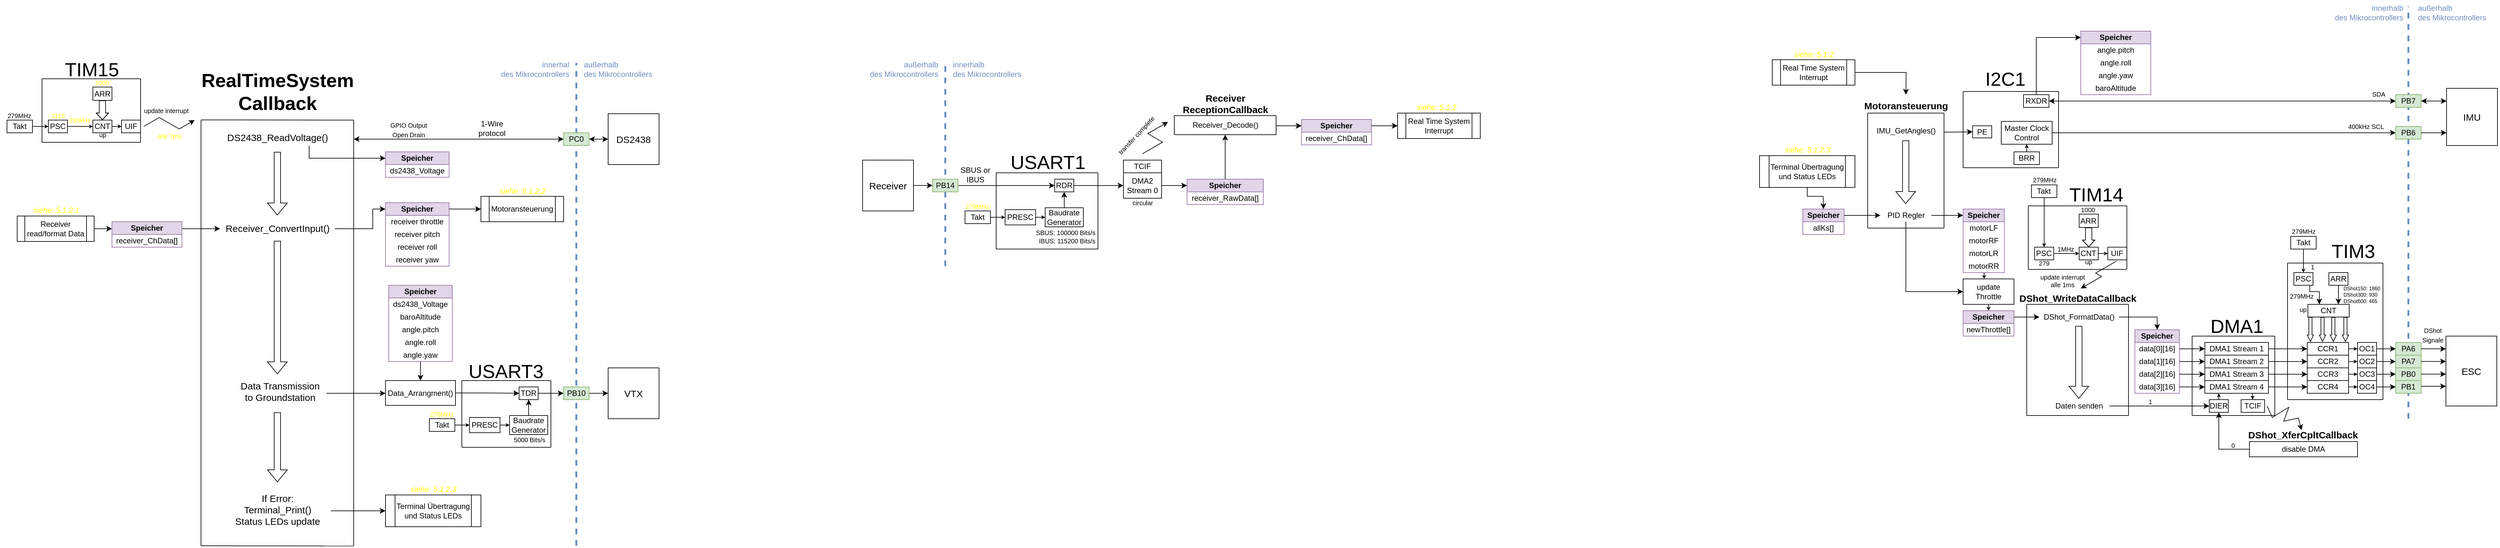 <mxfile version="24.0.4" type="device" pages="5">
  <diagram name="first design all" id="YvzgoIpKDEYl_L1WSeCp">
    <mxGraphModel dx="1434" dy="844" grid="1" gridSize="10" guides="1" tooltips="1" connect="1" arrows="1" fold="1" page="1" pageScale="1" pageWidth="827" pageHeight="1169" background="none" math="0" shadow="0">
      <root>
        <mxCell id="0" />
        <mxCell id="1" parent="0" />
        <mxCell id="_mUqcnEFgzBpKIHoXPdA-54" value="IMU_GetAngles()" style="text;html=1;align=center;verticalAlign=middle;resizable=0;points=[];autosize=1;strokeColor=none;fillColor=none;connectable=0;" parent="1" vertex="1">
          <mxGeometry x="2970" y="252" width="120" height="30" as="geometry" />
        </mxCell>
        <mxCell id="-M8xrL2PniEpnMXYt2qq-13" value="&lt;font color=&quot;#ffff00&quot; style=&quot;font-size: 10px;&quot;&gt;250kHz&lt;/font&gt;" style="text;html=1;align=center;verticalAlign=middle;resizable=0;points=[];autosize=1;strokeColor=none;fillColor=none;" parent="1" vertex="1">
          <mxGeometry x="129" y="235" width="60" height="30" as="geometry" />
        </mxCell>
        <mxCell id="-M8xrL2PniEpnMXYt2qq-114" value="" style="endArrow=none;dashed=1;html=1;rounded=0;strokeWidth=3;fillColor=#dae8fc;strokeColor=#6c8ebf;" parent="1" edge="1">
          <mxGeometry width="50" height="50" relative="1" as="geometry">
            <mxPoint x="940" y="920" as="sourcePoint" />
            <mxPoint x="940" y="160" as="targetPoint" />
          </mxGeometry>
        </mxCell>
        <mxCell id="-M8xrL2PniEpnMXYt2qq-104" value="&lt;font style=&quot;font-size: 30px;&quot;&gt;USART3&lt;/font&gt;" style="text;html=1;align=center;verticalAlign=middle;resizable=0;points=[];autosize=1;strokeColor=none;fillColor=none;connectable=0;" parent="1" vertex="1">
          <mxGeometry x="759" y="620" width="140" height="50" as="geometry" />
        </mxCell>
        <mxCell id="-M8xrL2PniEpnMXYt2qq-21" value="&lt;font style=&quot;font-size: 30px;&quot;&gt;TIM15&lt;/font&gt;" style="text;html=1;align=center;verticalAlign=middle;resizable=0;points=[];autosize=1;strokeColor=none;fillColor=none;connectable=0;" parent="1" vertex="1">
          <mxGeometry x="123" y="145" width="110" height="50" as="geometry" />
        </mxCell>
        <mxCell id="-M8xrL2PniEpnMXYt2qq-6" value="" style="edgeStyle=orthogonalEdgeStyle;rounded=0;orthogonalLoop=1;jettySize=auto;html=1;endSize=3;" parent="1" source="-M8xrL2PniEpnMXYt2qq-2" target="-M8xrL2PniEpnMXYt2qq-5" edge="1">
          <mxGeometry relative="1" as="geometry" />
        </mxCell>
        <mxCell id="-M8xrL2PniEpnMXYt2qq-2" value="Takt" style="whiteSpace=wrap;html=1;" parent="1" vertex="1">
          <mxGeometry x="45" y="250" width="40" height="20" as="geometry" />
        </mxCell>
        <mxCell id="-M8xrL2PniEpnMXYt2qq-3" value="279MHz" style="text;html=1;align=center;verticalAlign=middle;resizable=0;points=[];autosize=1;strokeColor=none;fillColor=none;fontSize=10;" parent="1" vertex="1">
          <mxGeometry x="34" y="228" width="60" height="30" as="geometry" />
        </mxCell>
        <mxCell id="-M8xrL2PniEpnMXYt2qq-8" value="" style="edgeStyle=orthogonalEdgeStyle;rounded=0;orthogonalLoop=1;jettySize=auto;html=1;endSize=3;" parent="1" source="-M8xrL2PniEpnMXYt2qq-5" target="-M8xrL2PniEpnMXYt2qq-7" edge="1">
          <mxGeometry relative="1" as="geometry" />
        </mxCell>
        <mxCell id="-M8xrL2PniEpnMXYt2qq-5" value="PSC" style="whiteSpace=wrap;html=1;" parent="1" vertex="1">
          <mxGeometry x="110" y="250" width="30" height="20" as="geometry" />
        </mxCell>
        <mxCell id="-M8xrL2PniEpnMXYt2qq-10" value="" style="edgeStyle=orthogonalEdgeStyle;rounded=0;orthogonalLoop=1;jettySize=auto;html=1;endSize=3;" parent="1" source="-M8xrL2PniEpnMXYt2qq-7" target="-M8xrL2PniEpnMXYt2qq-9" edge="1">
          <mxGeometry relative="1" as="geometry" />
        </mxCell>
        <mxCell id="-M8xrL2PniEpnMXYt2qq-12" value="" style="edgeStyle=orthogonalEdgeStyle;rounded=0;orthogonalLoop=1;jettySize=auto;html=1;startArrow=classic;startFill=1;endArrow=none;endFill=0;shape=flexArrow;endSize=6;startSize=3.219;startWidth=8.443;" parent="1" source="-M8xrL2PniEpnMXYt2qq-7" target="-M8xrL2PniEpnMXYt2qq-11" edge="1">
          <mxGeometry relative="1" as="geometry" />
        </mxCell>
        <mxCell id="-M8xrL2PniEpnMXYt2qq-7" value="CNT" style="whiteSpace=wrap;html=1;" parent="1" vertex="1">
          <mxGeometry x="180" y="250" width="30" height="20" as="geometry" />
        </mxCell>
        <mxCell id="-M8xrL2PniEpnMXYt2qq-9" value="UIF" style="whiteSpace=wrap;html=1;" parent="1" vertex="1">
          <mxGeometry x="225" y="250" width="30" height="20" as="geometry" />
        </mxCell>
        <mxCell id="-M8xrL2PniEpnMXYt2qq-11" value="ARR" style="whiteSpace=wrap;html=1;" parent="1" vertex="1">
          <mxGeometry x="180" y="198" width="30" height="21" as="geometry" />
        </mxCell>
        <mxCell id="-M8xrL2PniEpnMXYt2qq-14" value="1116" style="text;html=1;align=center;verticalAlign=middle;resizable=0;points=[];autosize=1;strokeColor=none;fillColor=none;fontSize=10;fontColor=#FFFF00;" parent="1" vertex="1">
          <mxGeometry x="105" y="228" width="40" height="30" as="geometry" />
        </mxCell>
        <mxCell id="-M8xrL2PniEpnMXYt2qq-15" value="&lt;font color=&quot;#ffff00&quot;&gt;1000&lt;/font&gt;" style="text;html=1;align=center;verticalAlign=middle;resizable=0;points=[];autosize=1;strokeColor=none;fillColor=none;fontSize=10;" parent="1" vertex="1">
          <mxGeometry x="169" y="176" width="50" height="30" as="geometry" />
        </mxCell>
        <mxCell id="-M8xrL2PniEpnMXYt2qq-16" value="up" style="text;html=1;align=center;verticalAlign=middle;resizable=0;points=[];autosize=1;strokeColor=none;fillColor=none;fontSize=10;" parent="1" vertex="1">
          <mxGeometry x="180" y="258" width="30" height="30" as="geometry" />
        </mxCell>
        <mxCell id="-M8xrL2PniEpnMXYt2qq-17" value="" style="endArrow=none;html=1;rounded=0;" parent="1" edge="1">
          <mxGeometry width="50" height="50" relative="1" as="geometry">
            <mxPoint x="100" y="285" as="sourcePoint" />
            <mxPoint x="100" y="185" as="targetPoint" />
          </mxGeometry>
        </mxCell>
        <mxCell id="-M8xrL2PniEpnMXYt2qq-18" value="" style="endArrow=none;html=1;rounded=0;" parent="1" edge="1">
          <mxGeometry width="50" height="50" relative="1" as="geometry">
            <mxPoint x="255" y="285" as="sourcePoint" />
            <mxPoint x="255" y="185" as="targetPoint" />
          </mxGeometry>
        </mxCell>
        <mxCell id="-M8xrL2PniEpnMXYt2qq-19" value="" style="endArrow=none;html=1;rounded=0;" parent="1" edge="1">
          <mxGeometry width="50" height="50" relative="1" as="geometry">
            <mxPoint x="255" y="185" as="sourcePoint" />
            <mxPoint x="100" y="185" as="targetPoint" />
          </mxGeometry>
        </mxCell>
        <mxCell id="-M8xrL2PniEpnMXYt2qq-20" value="" style="endArrow=none;html=1;rounded=0;" parent="1" edge="1">
          <mxGeometry width="50" height="50" relative="1" as="geometry">
            <mxPoint x="255" y="285" as="sourcePoint" />
            <mxPoint x="100" y="285" as="targetPoint" />
          </mxGeometry>
        </mxCell>
        <mxCell id="-M8xrL2PniEpnMXYt2qq-22" value="" style="edgeStyle=isometricEdgeStyle;endArrow=classic;html=1;rounded=0;endFill=1;" parent="1" edge="1">
          <mxGeometry width="50" height="100" relative="1" as="geometry">
            <mxPoint x="260" y="260" as="sourcePoint" />
            <mxPoint x="340" y="250" as="targetPoint" />
          </mxGeometry>
        </mxCell>
        <mxCell id="-M8xrL2PniEpnMXYt2qq-23" value="&lt;font style=&quot;font-size: 10px;&quot;&gt;update interrupt&lt;/font&gt;" style="text;html=1;align=center;verticalAlign=middle;resizable=0;points=[];autosize=1;strokeColor=none;fillColor=none;connectable=0;" parent="1" vertex="1">
          <mxGeometry x="250" y="220" width="90" height="30" as="geometry" />
        </mxCell>
        <mxCell id="-M8xrL2PniEpnMXYt2qq-24" value="&lt;font color=&quot;#ffff00&quot; style=&quot;font-size: 10px;&quot;&gt;alle ?ms&lt;/font&gt;" style="text;html=1;align=center;verticalAlign=middle;resizable=0;points=[];autosize=1;strokeColor=none;fillColor=none;" parent="1" vertex="1">
          <mxGeometry x="270" y="260" width="60" height="30" as="geometry" />
        </mxCell>
        <mxCell id="-M8xrL2PniEpnMXYt2qq-25" value="&lt;b&gt;&lt;font style=&quot;font-size: 30px;&quot;&gt;RealTimeSystem&lt;br&gt;Callback&lt;/font&gt;&lt;/b&gt;" style="text;html=1;align=center;verticalAlign=middle;resizable=0;points=[];autosize=1;strokeColor=none;fillColor=none;connectable=0;" parent="1" vertex="1">
          <mxGeometry x="340" y="160" width="260" height="90" as="geometry" />
        </mxCell>
        <mxCell id="-M8xrL2PniEpnMXYt2qq-28" value="" style="endArrow=none;html=1;rounded=0;" parent="1" edge="1">
          <mxGeometry width="50" height="50" relative="1" as="geometry">
            <mxPoint x="350" y="249.72" as="sourcePoint" />
            <mxPoint x="590" y="250" as="targetPoint" />
          </mxGeometry>
        </mxCell>
        <mxCell id="-M8xrL2PniEpnMXYt2qq-29" value="" style="endArrow=none;html=1;rounded=0;" parent="1" edge="1">
          <mxGeometry width="50" height="50" relative="1" as="geometry">
            <mxPoint x="350" y="250" as="sourcePoint" />
            <mxPoint x="350" y="920" as="targetPoint" />
          </mxGeometry>
        </mxCell>
        <mxCell id="-M8xrL2PniEpnMXYt2qq-30" value="" style="endArrow=none;html=1;rounded=0;" parent="1" edge="1">
          <mxGeometry width="50" height="50" relative="1" as="geometry">
            <mxPoint x="590" y="250" as="sourcePoint" />
            <mxPoint x="590" y="920" as="targetPoint" />
          </mxGeometry>
        </mxCell>
        <mxCell id="-M8xrL2PniEpnMXYt2qq-31" value="&lt;font style=&quot;font-size: 15px;&quot;&gt;DS2438_ReadVoltage()&lt;/font&gt;" style="text;html=1;align=center;verticalAlign=middle;resizable=0;points=[];autosize=1;strokeColor=none;fillColor=none;connectable=0;" parent="1" vertex="1">
          <mxGeometry x="380" y="262" width="180" height="30" as="geometry" />
        </mxCell>
        <mxCell id="-M8xrL2PniEpnMXYt2qq-43" style="edgeStyle=orthogonalEdgeStyle;rounded=0;orthogonalLoop=1;jettySize=auto;html=1;entryX=0;entryY=0.5;entryDx=0;entryDy=0;startArrow=classic;startFill=1;" parent="1" source="-M8xrL2PniEpnMXYt2qq-33" target="-M8xrL2PniEpnMXYt2qq-35" edge="1">
          <mxGeometry relative="1" as="geometry" />
        </mxCell>
        <mxCell id="-M8xrL2PniEpnMXYt2qq-44" style="edgeStyle=orthogonalEdgeStyle;rounded=0;orthogonalLoop=1;jettySize=auto;html=1;startArrow=classic;startFill=1;" parent="1" source="-M8xrL2PniEpnMXYt2qq-33" edge="1">
          <mxGeometry relative="1" as="geometry">
            <mxPoint x="590" y="280" as="targetPoint" />
          </mxGeometry>
        </mxCell>
        <mxCell id="-M8xrL2PniEpnMXYt2qq-33" value="PC0" style="rounded=0;whiteSpace=wrap;html=1;fillColor=#d5e8d4;strokeColor=#82b366;" parent="1" vertex="1">
          <mxGeometry x="920" y="270" width="40" height="20" as="geometry" />
        </mxCell>
        <mxCell id="-M8xrL2PniEpnMXYt2qq-34" value="&lt;font style=&quot;font-size: 10px;&quot;&gt;GPIO Output &lt;br&gt;Open Drain&lt;/font&gt;" style="text;html=1;align=center;verticalAlign=middle;resizable=0;points=[];autosize=1;strokeColor=none;fillColor=none;" parent="1" vertex="1">
          <mxGeometry x="636" y="245" width="80" height="40" as="geometry" />
        </mxCell>
        <mxCell id="-M8xrL2PniEpnMXYt2qq-35" value="&lt;font style=&quot;font-size: 15px;&quot;&gt;DS2438&lt;/font&gt;" style="rounded=0;whiteSpace=wrap;html=1;" parent="1" vertex="1">
          <mxGeometry x="990" y="240" width="80" height="80" as="geometry" />
        </mxCell>
        <mxCell id="-M8xrL2PniEpnMXYt2qq-37" value="1-Wire&lt;br&gt;protocol" style="text;html=1;align=center;verticalAlign=middle;resizable=0;points=[];autosize=1;strokeColor=none;fillColor=none;" parent="1" vertex="1">
          <mxGeometry x="772" y="243" width="70" height="40" as="geometry" />
        </mxCell>
        <mxCell id="-M8xrL2PniEpnMXYt2qq-39" value="" style="endArrow=none;html=1;rounded=0;startArrow=classic;startFill=1;endFill=0;exitX=0;exitY=0.5;exitDx=0;exitDy=0;" parent="1" edge="1">
          <mxGeometry width="50" height="50" relative="1" as="geometry">
            <mxPoint x="640" y="310" as="sourcePoint" />
            <mxPoint x="520" y="290" as="targetPoint" />
            <Array as="points">
              <mxPoint x="520" y="310" />
            </Array>
          </mxGeometry>
        </mxCell>
        <mxCell id="-M8xrL2PniEpnMXYt2qq-45" value="&lt;font style=&quot;font-size: 15px;&quot;&gt;Receiver_ConvertInput()&lt;/font&gt;" style="text;html=1;align=center;verticalAlign=middle;resizable=0;points=[];autosize=1;strokeColor=none;fillColor=none;connectable=0;" parent="1" vertex="1">
          <mxGeometry x="375" y="405" width="190" height="30" as="geometry" />
        </mxCell>
        <mxCell id="-M8xrL2PniEpnMXYt2qq-46" value="" style="endArrow=classic;html=1;rounded=0;shape=flexArrow;" parent="1" edge="1">
          <mxGeometry width="50" height="50" relative="1" as="geometry">
            <mxPoint x="470" y="300" as="sourcePoint" />
            <mxPoint x="470" y="400" as="targetPoint" />
          </mxGeometry>
        </mxCell>
        <mxCell id="-M8xrL2PniEpnMXYt2qq-51" value="" style="endArrow=classic;html=1;rounded=0;" parent="1" edge="1">
          <mxGeometry width="50" height="50" relative="1" as="geometry">
            <mxPoint x="320" y="421" as="sourcePoint" />
            <mxPoint x="380" y="421" as="targetPoint" />
          </mxGeometry>
        </mxCell>
        <mxCell id="-M8xrL2PniEpnMXYt2qq-52" value="Receiver&lt;br&gt;read/format Data" style="shape=process;whiteSpace=wrap;html=1;backgroundOutline=1;" parent="1" vertex="1">
          <mxGeometry x="61" y="401" width="121" height="40" as="geometry" />
        </mxCell>
        <mxCell id="-M8xrL2PniEpnMXYt2qq-53" value="&lt;i&gt;&lt;font color=&quot;#ffff00&quot;&gt;siehe: 5.1.2.1&lt;/font&gt;&lt;/i&gt;" style="text;html=1;align=center;verticalAlign=middle;resizable=0;points=[];autosize=1;strokeColor=none;fillColor=none;" parent="1" vertex="1">
          <mxGeometry x="72" y="377" width="100" height="30" as="geometry" />
        </mxCell>
        <mxCell id="-M8xrL2PniEpnMXYt2qq-55" value="" style="endArrow=classic;html=1;rounded=0;exitX=1;exitY=0.5;exitDx=0;exitDy=0;entryX=0;entryY=0.5;entryDx=0;entryDy=0;" parent="1" source="-M8xrL2PniEpnMXYt2qq-52" edge="1">
          <mxGeometry width="50" height="50" relative="1" as="geometry">
            <mxPoint x="170" y="440" as="sourcePoint" />
            <mxPoint x="210" y="421" as="targetPoint" />
          </mxGeometry>
        </mxCell>
        <mxCell id="-M8xrL2PniEpnMXYt2qq-57" value="" style="endArrow=classic;html=1;rounded=0;" parent="1" edge="1">
          <mxGeometry width="50" height="50" relative="1" as="geometry">
            <mxPoint x="560" y="421" as="sourcePoint" />
            <mxPoint x="640" y="390" as="targetPoint" />
            <Array as="points">
              <mxPoint x="620" y="421" />
              <mxPoint x="620" y="390" />
            </Array>
          </mxGeometry>
        </mxCell>
        <mxCell id="-M8xrL2PniEpnMXYt2qq-58" value="" style="endArrow=classic;html=1;rounded=0;shape=flexArrow;" parent="1" edge="1">
          <mxGeometry width="50" height="50" relative="1" as="geometry">
            <mxPoint x="470" y="440" as="sourcePoint" />
            <mxPoint x="470" y="650" as="targetPoint" />
          </mxGeometry>
        </mxCell>
        <mxCell id="-M8xrL2PniEpnMXYt2qq-59" value="&lt;font style=&quot;font-size: 15px;&quot;&gt;Data Transmission&lt;br&gt;to Groundstation&lt;br&gt;&lt;/font&gt;" style="text;html=1;align=center;verticalAlign=middle;resizable=0;points=[];autosize=1;strokeColor=none;fillColor=none;connectable=0;" parent="1" vertex="1">
          <mxGeometry x="399" y="652" width="150" height="50" as="geometry" />
        </mxCell>
        <mxCell id="-M8xrL2PniEpnMXYt2qq-61" value="" style="endArrow=classic;html=1;rounded=0;" parent="1" edge="1">
          <mxGeometry width="50" height="50" relative="1" as="geometry">
            <mxPoint x="547" y="680" as="sourcePoint" />
            <mxPoint x="640" y="680" as="targetPoint" />
          </mxGeometry>
        </mxCell>
        <mxCell id="-M8xrL2PniEpnMXYt2qq-65" value="" style="endArrow=classic;html=1;rounded=0;shape=flexArrow;" parent="1" edge="1">
          <mxGeometry width="50" height="50" relative="1" as="geometry">
            <mxPoint x="470" y="710" as="sourcePoint" />
            <mxPoint x="470" y="820" as="targetPoint" />
          </mxGeometry>
        </mxCell>
        <mxCell id="-M8xrL2PniEpnMXYt2qq-66" value="&lt;font style=&quot;font-size: 15px;&quot;&gt;If Error:&lt;br&gt;Terminal_Print()&lt;br&gt;Status LEDs update&lt;br&gt;&lt;/font&gt;" style="text;html=1;align=center;verticalAlign=middle;resizable=0;points=[];autosize=1;strokeColor=none;fillColor=none;connectable=0;" parent="1" vertex="1">
          <mxGeometry x="390" y="828" width="160" height="70" as="geometry" />
        </mxCell>
        <mxCell id="-M8xrL2PniEpnMXYt2qq-93" value="" style="edgeStyle=orthogonalEdgeStyle;rounded=0;orthogonalLoop=1;jettySize=auto;html=1;" parent="1" source="-M8xrL2PniEpnMXYt2qq-68" target="-M8xrL2PniEpnMXYt2qq-92" edge="1">
          <mxGeometry relative="1" as="geometry" />
        </mxCell>
        <mxCell id="-M8xrL2PniEpnMXYt2qq-68" value="Data_Arrangment()" style="rounded=0;whiteSpace=wrap;html=1;" parent="1" vertex="1">
          <mxGeometry x="640" y="660" width="110" height="39" as="geometry" />
        </mxCell>
        <mxCell id="-M8xrL2PniEpnMXYt2qq-71" value="&lt;b&gt;Speicher&lt;/b&gt;" style="swimlane;fontStyle=0;childLayout=stackLayout;horizontal=1;startSize=20;horizontalStack=0;resizeParent=1;resizeParentMax=0;resizeLast=0;collapsible=1;marginBottom=0;whiteSpace=wrap;html=1;fillColor=#e1d5e7;strokeColor=#9673a6;" parent="1" vertex="1">
          <mxGeometry x="640" y="300" width="100" height="40" as="geometry">
            <mxRectangle x="810" y="430" width="90" height="30" as="alternateBounds" />
          </mxGeometry>
        </mxCell>
        <mxCell id="-M8xrL2PniEpnMXYt2qq-72" value="&lt;font style=&quot;font-size: 12px;&quot;&gt;ds2438_Voltage&lt;/font&gt;" style="text;strokeColor=none;fillColor=none;align=center;verticalAlign=middle;spacingLeft=4;spacingRight=4;overflow=hidden;points=[[0,0.5],[1,0.5]];portConstraint=eastwest;rotatable=0;whiteSpace=wrap;html=1;" parent="-M8xrL2PniEpnMXYt2qq-71" vertex="1">
          <mxGeometry y="20" width="100" height="20" as="geometry" />
        </mxCell>
        <mxCell id="-M8xrL2PniEpnMXYt2qq-83" value="&lt;b&gt;Speicher&lt;/b&gt;" style="swimlane;fontStyle=0;childLayout=stackLayout;horizontal=1;startSize=20;horizontalStack=0;resizeParent=1;resizeParentMax=0;resizeLast=0;collapsible=1;marginBottom=0;whiteSpace=wrap;html=1;fillColor=#e1d5e7;strokeColor=#9673a6;" parent="1" vertex="1">
          <mxGeometry x="210" y="410" width="110" height="40" as="geometry">
            <mxRectangle x="810" y="430" width="90" height="30" as="alternateBounds" />
          </mxGeometry>
        </mxCell>
        <mxCell id="-M8xrL2PniEpnMXYt2qq-84" value="&lt;font style=&quot;font-size: 12px;&quot;&gt;receiver_ChData[]&lt;/font&gt;" style="text;strokeColor=none;fillColor=none;align=center;verticalAlign=middle;spacingLeft=4;spacingRight=4;overflow=hidden;points=[[0,0.5],[1,0.5]];portConstraint=eastwest;rotatable=0;whiteSpace=wrap;html=1;" parent="-M8xrL2PniEpnMXYt2qq-83" vertex="1">
          <mxGeometry y="20" width="110" height="20" as="geometry" />
        </mxCell>
        <mxCell id="-M8xrL2PniEpnMXYt2qq-91" style="edgeStyle=orthogonalEdgeStyle;rounded=0;orthogonalLoop=1;jettySize=auto;html=1;entryX=0.5;entryY=0;entryDx=0;entryDy=0;" parent="1" source="-M8xrL2PniEpnMXYt2qq-85" target="-M8xrL2PniEpnMXYt2qq-68" edge="1">
          <mxGeometry relative="1" as="geometry" />
        </mxCell>
        <mxCell id="-M8xrL2PniEpnMXYt2qq-85" value="&lt;b&gt;Speicher&lt;/b&gt;" style="swimlane;fontStyle=0;childLayout=stackLayout;horizontal=1;startSize=20;horizontalStack=0;resizeParent=1;resizeParentMax=0;resizeLast=0;collapsible=1;marginBottom=0;whiteSpace=wrap;html=1;fillColor=#e1d5e7;strokeColor=#9673a6;" parent="1" vertex="1">
          <mxGeometry x="645" y="510" width="100" height="120" as="geometry">
            <mxRectangle x="810" y="430" width="90" height="30" as="alternateBounds" />
          </mxGeometry>
        </mxCell>
        <mxCell id="-M8xrL2PniEpnMXYt2qq-86" value="&lt;font style=&quot;font-size: 12px;&quot;&gt;ds2438_Voltage&lt;/font&gt;" style="text;strokeColor=none;fillColor=none;align=center;verticalAlign=middle;spacingLeft=4;spacingRight=4;overflow=hidden;points=[[0,0.5],[1,0.5]];portConstraint=eastwest;rotatable=0;whiteSpace=wrap;html=1;" parent="-M8xrL2PniEpnMXYt2qq-85" vertex="1">
          <mxGeometry y="20" width="100" height="20" as="geometry" />
        </mxCell>
        <mxCell id="-M8xrL2PniEpnMXYt2qq-87" value="baroAltitude" style="text;strokeColor=none;fillColor=none;align=center;verticalAlign=middle;spacingLeft=4;spacingRight=4;overflow=hidden;points=[[0,0.5],[1,0.5]];portConstraint=eastwest;rotatable=0;whiteSpace=wrap;html=1;" parent="-M8xrL2PniEpnMXYt2qq-85" vertex="1">
          <mxGeometry y="40" width="100" height="20" as="geometry" />
        </mxCell>
        <mxCell id="-M8xrL2PniEpnMXYt2qq-88" value="angle.pitch" style="text;strokeColor=none;fillColor=none;align=center;verticalAlign=middle;spacingLeft=4;spacingRight=4;overflow=hidden;points=[[0,0.5],[1,0.5]];portConstraint=eastwest;rotatable=0;whiteSpace=wrap;html=1;" parent="-M8xrL2PniEpnMXYt2qq-85" vertex="1">
          <mxGeometry y="60" width="100" height="20" as="geometry" />
        </mxCell>
        <mxCell id="-M8xrL2PniEpnMXYt2qq-89" value="angle.roll" style="text;strokeColor=none;fillColor=none;align=center;verticalAlign=middle;spacingLeft=4;spacingRight=4;overflow=hidden;points=[[0,0.5],[1,0.5]];portConstraint=eastwest;rotatable=0;whiteSpace=wrap;html=1;" parent="-M8xrL2PniEpnMXYt2qq-85" vertex="1">
          <mxGeometry y="80" width="100" height="20" as="geometry" />
        </mxCell>
        <mxCell id="-M8xrL2PniEpnMXYt2qq-90" value="angle.yaw" style="text;strokeColor=none;fillColor=none;align=center;verticalAlign=middle;spacingLeft=4;spacingRight=4;overflow=hidden;points=[[0,0.5],[1,0.5]];portConstraint=eastwest;rotatable=0;whiteSpace=wrap;html=1;" parent="-M8xrL2PniEpnMXYt2qq-85" vertex="1">
          <mxGeometry y="100" width="100" height="20" as="geometry" />
        </mxCell>
        <mxCell id="-M8xrL2PniEpnMXYt2qq-95" value="" style="edgeStyle=orthogonalEdgeStyle;rounded=0;orthogonalLoop=1;jettySize=auto;html=1;startArrow=classic;startFill=1;endArrow=none;endFill=0;" parent="1" source="-M8xrL2PniEpnMXYt2qq-92" target="-M8xrL2PniEpnMXYt2qq-94" edge="1">
          <mxGeometry relative="1" as="geometry" />
        </mxCell>
        <mxCell id="-M8xrL2PniEpnMXYt2qq-92" value="TDR" style="rounded=0;whiteSpace=wrap;html=1;" parent="1" vertex="1">
          <mxGeometry x="850" y="670" width="30" height="20" as="geometry" />
        </mxCell>
        <mxCell id="-M8xrL2PniEpnMXYt2qq-94" value="Baudrate Generator" style="rounded=0;whiteSpace=wrap;html=1;" parent="1" vertex="1">
          <mxGeometry x="835" y="715" width="60" height="30" as="geometry" />
        </mxCell>
        <mxCell id="-M8xrL2PniEpnMXYt2qq-96" value="&lt;font style=&quot;font-size: 10px;&quot;&gt;5000 Bits/s&lt;/font&gt;" style="text;html=1;align=center;verticalAlign=middle;resizable=0;points=[];autosize=1;strokeColor=none;fillColor=none;connectable=0;" parent="1" vertex="1">
          <mxGeometry x="831" y="738" width="70" height="30" as="geometry" />
        </mxCell>
        <mxCell id="_mUqcnEFgzBpKIHoXPdA-8" style="edgeStyle=orthogonalEdgeStyle;rounded=0;orthogonalLoop=1;jettySize=auto;html=1;entryX=0;entryY=0.5;entryDx=0;entryDy=0;endSize=3;" parent="1" source="-M8xrL2PniEpnMXYt2qq-97" target="_mUqcnEFgzBpKIHoXPdA-7" edge="1">
          <mxGeometry relative="1" as="geometry" />
        </mxCell>
        <mxCell id="-M8xrL2PniEpnMXYt2qq-97" value="Takt" style="whiteSpace=wrap;html=1;" parent="1" vertex="1">
          <mxGeometry x="709" y="720" width="40" height="20" as="geometry" />
        </mxCell>
        <mxCell id="-M8xrL2PniEpnMXYt2qq-98" value="&lt;font color=&quot;#ffff00&quot;&gt;279MHz&lt;/font&gt;" style="text;html=1;align=center;verticalAlign=middle;resizable=0;points=[];autosize=1;strokeColor=none;fillColor=none;fontSize=10;" parent="1" vertex="1">
          <mxGeometry x="698" y="698" width="60" height="30" as="geometry" />
        </mxCell>
        <mxCell id="-M8xrL2PniEpnMXYt2qq-100" value="" style="endArrow=none;html=1;rounded=0;" parent="1" edge="1">
          <mxGeometry width="50" height="50" relative="1" as="geometry">
            <mxPoint x="760" y="765" as="sourcePoint" />
            <mxPoint x="760" y="660" as="targetPoint" />
          </mxGeometry>
        </mxCell>
        <mxCell id="-M8xrL2PniEpnMXYt2qq-101" value="" style="endArrow=none;html=1;rounded=0;" parent="1" edge="1">
          <mxGeometry width="50" height="50" relative="1" as="geometry">
            <mxPoint x="900" y="765" as="sourcePoint" />
            <mxPoint x="900" y="660" as="targetPoint" />
          </mxGeometry>
        </mxCell>
        <mxCell id="-M8xrL2PniEpnMXYt2qq-102" value="" style="endArrow=none;html=1;rounded=0;" parent="1" edge="1">
          <mxGeometry width="50" height="50" relative="1" as="geometry">
            <mxPoint x="900" y="660" as="sourcePoint" />
            <mxPoint x="760" y="660" as="targetPoint" />
          </mxGeometry>
        </mxCell>
        <mxCell id="-M8xrL2PniEpnMXYt2qq-103" value="" style="endArrow=none;html=1;rounded=0;" parent="1" edge="1">
          <mxGeometry width="50" height="50" relative="1" as="geometry">
            <mxPoint x="900" y="765" as="sourcePoint" />
            <mxPoint x="760" y="765" as="targetPoint" />
          </mxGeometry>
        </mxCell>
        <mxCell id="-M8xrL2PniEpnMXYt2qq-105" value="" style="edgeStyle=orthogonalEdgeStyle;rounded=0;orthogonalLoop=1;jettySize=auto;html=1;entryX=0;entryY=0.5;entryDx=0;entryDy=0;exitX=1;exitY=0.5;exitDx=0;exitDy=0;" parent="1" source="-M8xrL2PniEpnMXYt2qq-92" target="-M8xrL2PniEpnMXYt2qq-108" edge="1">
          <mxGeometry relative="1" as="geometry">
            <mxPoint x="844" y="680" as="sourcePoint" />
            <mxPoint x="960" y="680" as="targetPoint" />
          </mxGeometry>
        </mxCell>
        <mxCell id="-M8xrL2PniEpnMXYt2qq-107" style="edgeStyle=orthogonalEdgeStyle;rounded=0;orthogonalLoop=1;jettySize=auto;html=1;entryX=0;entryY=0.5;entryDx=0;entryDy=0;startArrow=none;startFill=0;" parent="1" source="-M8xrL2PniEpnMXYt2qq-108" target="-M8xrL2PniEpnMXYt2qq-109" edge="1">
          <mxGeometry relative="1" as="geometry" />
        </mxCell>
        <mxCell id="-M8xrL2PniEpnMXYt2qq-108" value="PB10" style="rounded=0;whiteSpace=wrap;html=1;fillColor=#d5e8d4;strokeColor=#82b366;" parent="1" vertex="1">
          <mxGeometry x="920" y="670" width="40" height="20" as="geometry" />
        </mxCell>
        <mxCell id="-M8xrL2PniEpnMXYt2qq-109" value="&lt;font style=&quot;font-size: 15px;&quot;&gt;VTX&lt;/font&gt;" style="rounded=0;whiteSpace=wrap;html=1;" parent="1" vertex="1">
          <mxGeometry x="990" y="640" width="80" height="80" as="geometry" />
        </mxCell>
        <mxCell id="-M8xrL2PniEpnMXYt2qq-110" value="Terminal Übertragung&lt;br&gt;und Status LEDs" style="shape=process;whiteSpace=wrap;html=1;backgroundOutline=1;" parent="1" vertex="1">
          <mxGeometry x="640" y="840" width="150" height="50" as="geometry" />
        </mxCell>
        <mxCell id="-M8xrL2PniEpnMXYt2qq-111" value="" style="endArrow=classic;html=1;rounded=0;entryX=0;entryY=0.5;entryDx=0;entryDy=0;" parent="1" target="-M8xrL2PniEpnMXYt2qq-110" edge="1">
          <mxGeometry width="50" height="50" relative="1" as="geometry">
            <mxPoint x="554" y="865" as="sourcePoint" />
            <mxPoint x="640" y="861" as="targetPoint" />
          </mxGeometry>
        </mxCell>
        <mxCell id="-M8xrL2PniEpnMXYt2qq-112" value="&lt;i&gt;&lt;font color=&quot;#ffff00&quot;&gt;siehe: 5.1.2.3&lt;/font&gt;&lt;/i&gt;" style="text;html=1;align=center;verticalAlign=middle;resizable=0;points=[];autosize=1;strokeColor=none;fillColor=none;" parent="1" vertex="1">
          <mxGeometry x="665" y="816" width="100" height="30" as="geometry" />
        </mxCell>
        <mxCell id="-M8xrL2PniEpnMXYt2qq-113" value="" style="endArrow=none;html=1;rounded=0;" parent="1" edge="1">
          <mxGeometry width="50" height="50" relative="1" as="geometry">
            <mxPoint x="350" y="920.0" as="sourcePoint" />
            <mxPoint x="590" y="920.28" as="targetPoint" />
          </mxGeometry>
        </mxCell>
        <mxCell id="-M8xrL2PniEpnMXYt2qq-115" value="&lt;font&gt;außerhalb&lt;br&gt;&lt;/font&gt;&lt;div style=&quot;&quot;&gt;&lt;span style=&quot;background-color: initial;&quot;&gt;&lt;font&gt;des Mikrocontrollers&lt;/font&gt;&lt;/span&gt;&lt;/div&gt;" style="text;html=1;align=left;verticalAlign=middle;resizable=0;points=[];autosize=1;strokeColor=none;fillColor=none;fontColor=#6C8EBF;" parent="1" vertex="1">
          <mxGeometry x="950" y="150" width="130" height="40" as="geometry" />
        </mxCell>
        <mxCell id="-M8xrL2PniEpnMXYt2qq-116" value="&lt;font color=&quot;#6c8ebf&quot;&gt;innerhal&lt;br&gt;&lt;/font&gt;&lt;div style=&quot;&quot;&gt;&lt;span style=&quot;background-color: initial;&quot;&gt;&lt;font color=&quot;#6c8ebf&quot;&gt;des Mikrocontrollers&lt;/font&gt;&lt;/span&gt;&lt;/div&gt;" style="text;html=1;align=right;verticalAlign=middle;resizable=0;points=[];autosize=1;strokeColor=none;fillColor=none;" parent="1" vertex="1">
          <mxGeometry x="800" y="150" width="130" height="40" as="geometry" />
        </mxCell>
        <mxCell id="l-VVxNXwfT87A4I8SGvU-1" value="&lt;b&gt;Speicher&lt;/b&gt;" style="swimlane;fontStyle=0;childLayout=stackLayout;horizontal=1;startSize=20;horizontalStack=0;resizeParent=1;resizeParentMax=0;resizeLast=0;collapsible=1;marginBottom=0;whiteSpace=wrap;html=1;fillColor=#e1d5e7;strokeColor=#9673a6;" parent="1" vertex="1">
          <mxGeometry x="640" y="380" width="100" height="100" as="geometry">
            <mxRectangle x="810" y="430" width="90" height="30" as="alternateBounds" />
          </mxGeometry>
        </mxCell>
        <mxCell id="l-VVxNXwfT87A4I8SGvU-2" value="&lt;font style=&quot;font-size: 12px;&quot;&gt;receiver throttle&lt;/font&gt;" style="text;strokeColor=none;fillColor=none;align=center;verticalAlign=middle;spacingLeft=4;spacingRight=4;overflow=hidden;points=[[0,0.5],[1,0.5]];portConstraint=eastwest;rotatable=0;whiteSpace=wrap;html=1;" parent="l-VVxNXwfT87A4I8SGvU-1" vertex="1">
          <mxGeometry y="20" width="100" height="20" as="geometry" />
        </mxCell>
        <mxCell id="l-VVxNXwfT87A4I8SGvU-3" value="receiver pitch" style="text;strokeColor=none;fillColor=none;align=center;verticalAlign=middle;spacingLeft=4;spacingRight=4;overflow=hidden;points=[[0,0.5],[1,0.5]];portConstraint=eastwest;rotatable=0;whiteSpace=wrap;html=1;" parent="l-VVxNXwfT87A4I8SGvU-1" vertex="1">
          <mxGeometry y="40" width="100" height="20" as="geometry" />
        </mxCell>
        <mxCell id="l-VVxNXwfT87A4I8SGvU-4" value="receiver roll" style="text;strokeColor=none;fillColor=none;align=center;verticalAlign=middle;spacingLeft=4;spacingRight=4;overflow=hidden;points=[[0,0.5],[1,0.5]];portConstraint=eastwest;rotatable=0;whiteSpace=wrap;html=1;" parent="l-VVxNXwfT87A4I8SGvU-1" vertex="1">
          <mxGeometry y="60" width="100" height="20" as="geometry" />
        </mxCell>
        <mxCell id="l-VVxNXwfT87A4I8SGvU-5" value="receiver yaw" style="text;strokeColor=none;fillColor=none;align=center;verticalAlign=middle;spacingLeft=4;spacingRight=4;overflow=hidden;points=[[0,0.5],[1,0.5]];portConstraint=eastwest;rotatable=0;whiteSpace=wrap;html=1;" parent="l-VVxNXwfT87A4I8SGvU-1" vertex="1">
          <mxGeometry y="80" width="100" height="20" as="geometry" />
        </mxCell>
        <mxCell id="l-VVxNXwfT87A4I8SGvU-6" value="Motoransteuerung" style="shape=process;whiteSpace=wrap;html=1;backgroundOutline=1;" parent="1" vertex="1">
          <mxGeometry x="790" y="370" width="130" height="40" as="geometry" />
        </mxCell>
        <mxCell id="l-VVxNXwfT87A4I8SGvU-7" value="&lt;i&gt;&lt;font color=&quot;#ffff00&quot;&gt;siehe: 5.1.2.2&lt;/font&gt;&lt;/i&gt;" style="text;html=1;align=center;verticalAlign=middle;resizable=0;points=[];autosize=1;strokeColor=none;fillColor=none;" parent="1" vertex="1">
          <mxGeometry x="805" y="347" width="100" height="30" as="geometry" />
        </mxCell>
        <mxCell id="l-VVxNXwfT87A4I8SGvU-8" value="" style="endArrow=classic;html=1;rounded=0;" parent="1" edge="1">
          <mxGeometry width="50" height="50" relative="1" as="geometry">
            <mxPoint x="740" y="390" as="sourcePoint" />
            <mxPoint x="790" y="390" as="targetPoint" />
          </mxGeometry>
        </mxCell>
        <mxCell id="_mUqcnEFgzBpKIHoXPdA-1" value="" style="endArrow=none;dashed=1;html=1;rounded=0;strokeWidth=3;fillColor=#dae8fc;strokeColor=#6c8ebf;" parent="1" edge="1">
          <mxGeometry width="50" height="50" relative="1" as="geometry">
            <mxPoint x="1520" y="480" as="sourcePoint" />
            <mxPoint x="1520" y="160" as="targetPoint" />
          </mxGeometry>
        </mxCell>
        <mxCell id="_mUqcnEFgzBpKIHoXPdA-28" style="edgeStyle=orthogonalEdgeStyle;rounded=0;orthogonalLoop=1;jettySize=auto;html=1;entryX=0;entryY=0.5;entryDx=0;entryDy=0;" parent="1" source="_mUqcnEFgzBpKIHoXPdA-2" target="_mUqcnEFgzBpKIHoXPdA-16" edge="1">
          <mxGeometry relative="1" as="geometry" />
        </mxCell>
        <mxCell id="_mUqcnEFgzBpKIHoXPdA-2" value="PB14" style="rounded=0;whiteSpace=wrap;html=1;fillColor=#d5e8d4;strokeColor=#82b366;" parent="1" vertex="1">
          <mxGeometry x="1500" y="343" width="40" height="20" as="geometry" />
        </mxCell>
        <mxCell id="_mUqcnEFgzBpKIHoXPdA-3" value="&lt;font&gt;innerhalb&lt;br&gt;&lt;/font&gt;&lt;div style=&quot;&quot;&gt;&lt;span style=&quot;background-color: initial;&quot;&gt;&lt;font&gt;des Mikrocontrollers&lt;/font&gt;&lt;/span&gt;&lt;/div&gt;" style="text;html=1;align=left;verticalAlign=middle;resizable=0;points=[];autosize=1;strokeColor=none;fillColor=none;fontColor=#6C8EBF;" parent="1" vertex="1">
          <mxGeometry x="1530" y="150" width="130" height="40" as="geometry" />
        </mxCell>
        <mxCell id="_mUqcnEFgzBpKIHoXPdA-4" value="&lt;font color=&quot;#6c8ebf&quot;&gt;außerhalb&lt;br&gt;&lt;/font&gt;&lt;div style=&quot;&quot;&gt;&lt;span style=&quot;background-color: initial;&quot;&gt;&lt;font color=&quot;#6c8ebf&quot;&gt;des Mikrocontrollers&lt;/font&gt;&lt;/span&gt;&lt;/div&gt;" style="text;html=1;align=right;verticalAlign=middle;resizable=0;points=[];autosize=1;strokeColor=none;fillColor=none;" parent="1" vertex="1">
          <mxGeometry x="1380" y="150" width="130" height="40" as="geometry" />
        </mxCell>
        <mxCell id="_mUqcnEFgzBpKIHoXPdA-5" style="edgeStyle=orthogonalEdgeStyle;rounded=0;orthogonalLoop=1;jettySize=auto;html=1;startArrow=none;startFill=0;" parent="1" edge="1">
          <mxGeometry relative="1" as="geometry">
            <mxPoint x="1470" y="352.86" as="sourcePoint" />
            <mxPoint x="1500" y="353" as="targetPoint" />
          </mxGeometry>
        </mxCell>
        <mxCell id="_mUqcnEFgzBpKIHoXPdA-6" value="&lt;font style=&quot;font-size: 15px;&quot;&gt;Receiver&lt;/font&gt;" style="rounded=0;whiteSpace=wrap;html=1;" parent="1" vertex="1">
          <mxGeometry x="1390" y="313" width="80" height="80" as="geometry" />
        </mxCell>
        <mxCell id="_mUqcnEFgzBpKIHoXPdA-7" value="PRESC" style="rounded=0;whiteSpace=wrap;html=1;" parent="1" vertex="1">
          <mxGeometry x="772" y="718" width="48" height="24" as="geometry" />
        </mxCell>
        <mxCell id="_mUqcnEFgzBpKIHoXPdA-13" value="" style="endArrow=classic;html=1;rounded=0;exitX=1;exitY=0.5;exitDx=0;exitDy=0;entryX=0;entryY=0.5;entryDx=0;entryDy=0;endSize=3;" parent="1" source="_mUqcnEFgzBpKIHoXPdA-7" target="-M8xrL2PniEpnMXYt2qq-94" edge="1">
          <mxGeometry width="50" height="50" relative="1" as="geometry">
            <mxPoint x="820" y="750" as="sourcePoint" />
            <mxPoint x="870" y="700" as="targetPoint" />
          </mxGeometry>
        </mxCell>
        <mxCell id="_mUqcnEFgzBpKIHoXPdA-14" value="&lt;font style=&quot;font-size: 30px;&quot;&gt;USART1&lt;/font&gt;" style="text;html=1;align=center;verticalAlign=middle;resizable=0;points=[];autosize=1;strokeColor=none;fillColor=none;connectable=0;" parent="1" vertex="1">
          <mxGeometry x="1611" y="291" width="140" height="50" as="geometry" />
        </mxCell>
        <mxCell id="_mUqcnEFgzBpKIHoXPdA-15" value="" style="edgeStyle=orthogonalEdgeStyle;rounded=0;orthogonalLoop=1;jettySize=auto;html=1;startArrow=classic;startFill=1;endArrow=none;endFill=0;" parent="1" source="_mUqcnEFgzBpKIHoXPdA-16" target="_mUqcnEFgzBpKIHoXPdA-17" edge="1">
          <mxGeometry relative="1" as="geometry" />
        </mxCell>
        <mxCell id="_mUqcnEFgzBpKIHoXPdA-31" style="edgeStyle=orthogonalEdgeStyle;rounded=0;orthogonalLoop=1;jettySize=auto;html=1;entryX=0;entryY=0.5;entryDx=0;entryDy=0;" parent="1" source="_mUqcnEFgzBpKIHoXPdA-16" target="_mUqcnEFgzBpKIHoXPdA-29" edge="1">
          <mxGeometry relative="1" as="geometry" />
        </mxCell>
        <mxCell id="_mUqcnEFgzBpKIHoXPdA-16" value="RDR" style="rounded=0;whiteSpace=wrap;html=1;" parent="1" vertex="1">
          <mxGeometry x="1692" y="343" width="30" height="20" as="geometry" />
        </mxCell>
        <mxCell id="_mUqcnEFgzBpKIHoXPdA-17" value="Baudrate Generator" style="rounded=0;whiteSpace=wrap;html=1;" parent="1" vertex="1">
          <mxGeometry x="1677" y="388" width="60" height="30" as="geometry" />
        </mxCell>
        <mxCell id="_mUqcnEFgzBpKIHoXPdA-18" value="&lt;p style=&quot;line-height: 100%;&quot;&gt;&lt;/p&gt;&lt;div style=&quot;&quot;&gt;&lt;span style=&quot;font-size: 10px; background-color: initial;&quot;&gt;SBUS: 100000 Bits/s&lt;/span&gt;&lt;/div&gt;&lt;font style=&quot;font-size: 10px;&quot;&gt;&lt;div style=&quot;&quot;&gt;&lt;span style=&quot;background-color: initial;&quot;&gt;IBUS: 115200 Bits/s&lt;/span&gt;&lt;/div&gt;&lt;/font&gt;&lt;p&gt;&lt;/p&gt;" style="text;html=1;align=right;verticalAlign=middle;resizable=0;points=[];autosize=1;strokeColor=none;fillColor=none;connectable=0;" parent="1" vertex="1">
          <mxGeometry x="1637" y="403" width="120" height="60" as="geometry" />
        </mxCell>
        <mxCell id="_mUqcnEFgzBpKIHoXPdA-27" style="edgeStyle=orthogonalEdgeStyle;rounded=0;orthogonalLoop=1;jettySize=auto;html=1;entryX=0;entryY=0.5;entryDx=0;entryDy=0;endSize=3;" parent="1" source="_mUqcnEFgzBpKIHoXPdA-19" target="_mUqcnEFgzBpKIHoXPdA-25" edge="1">
          <mxGeometry relative="1" as="geometry" />
        </mxCell>
        <mxCell id="_mUqcnEFgzBpKIHoXPdA-19" value="Takt" style="whiteSpace=wrap;html=1;" parent="1" vertex="1">
          <mxGeometry x="1551" y="393" width="40" height="20" as="geometry" />
        </mxCell>
        <mxCell id="_mUqcnEFgzBpKIHoXPdA-20" value="&lt;font color=&quot;#ffff00&quot;&gt;279MHz&lt;/font&gt;" style="text;html=1;align=center;verticalAlign=middle;resizable=0;points=[];autosize=1;strokeColor=none;fillColor=none;fontSize=10;" parent="1" vertex="1">
          <mxGeometry x="1540" y="371" width="60" height="30" as="geometry" />
        </mxCell>
        <mxCell id="_mUqcnEFgzBpKIHoXPdA-21" value="" style="endArrow=none;html=1;rounded=0;" parent="1" edge="1">
          <mxGeometry width="50" height="50" relative="1" as="geometry">
            <mxPoint x="1600" y="453" as="sourcePoint" />
            <mxPoint x="1600" y="333" as="targetPoint" />
          </mxGeometry>
        </mxCell>
        <mxCell id="_mUqcnEFgzBpKIHoXPdA-22" value="" style="endArrow=none;html=1;rounded=0;" parent="1" edge="1">
          <mxGeometry width="50" height="50" relative="1" as="geometry">
            <mxPoint x="1760" y="453" as="sourcePoint" />
            <mxPoint x="1760" y="333" as="targetPoint" />
          </mxGeometry>
        </mxCell>
        <mxCell id="_mUqcnEFgzBpKIHoXPdA-23" value="" style="endArrow=none;html=1;rounded=0;" parent="1" edge="1">
          <mxGeometry width="50" height="50" relative="1" as="geometry">
            <mxPoint x="1760" y="333" as="sourcePoint" />
            <mxPoint x="1600" y="333" as="targetPoint" />
          </mxGeometry>
        </mxCell>
        <mxCell id="_mUqcnEFgzBpKIHoXPdA-24" value="" style="endArrow=none;html=1;rounded=0;" parent="1" edge="1">
          <mxGeometry width="50" height="50" relative="1" as="geometry">
            <mxPoint x="1760" y="453" as="sourcePoint" />
            <mxPoint x="1600" y="453" as="targetPoint" />
          </mxGeometry>
        </mxCell>
        <mxCell id="_mUqcnEFgzBpKIHoXPdA-25" value="PRESC" style="rounded=0;whiteSpace=wrap;html=1;" parent="1" vertex="1">
          <mxGeometry x="1614" y="391" width="48" height="24" as="geometry" />
        </mxCell>
        <mxCell id="_mUqcnEFgzBpKIHoXPdA-26" value="" style="endArrow=classic;html=1;rounded=0;exitX=1;exitY=0.5;exitDx=0;exitDy=0;entryX=0;entryY=0.5;entryDx=0;entryDy=0;endSize=3;" parent="1" source="_mUqcnEFgzBpKIHoXPdA-25" target="_mUqcnEFgzBpKIHoXPdA-17" edge="1">
          <mxGeometry width="50" height="50" relative="1" as="geometry">
            <mxPoint x="1662" y="423" as="sourcePoint" />
            <mxPoint x="1712" y="373" as="targetPoint" />
          </mxGeometry>
        </mxCell>
        <mxCell id="_mUqcnEFgzBpKIHoXPdA-35" style="edgeStyle=orthogonalEdgeStyle;rounded=0;orthogonalLoop=1;jettySize=auto;html=1;entryX=0;entryY=0.25;entryDx=0;entryDy=0;" parent="1" source="_mUqcnEFgzBpKIHoXPdA-29" target="_mUqcnEFgzBpKIHoXPdA-33" edge="1">
          <mxGeometry relative="1" as="geometry" />
        </mxCell>
        <mxCell id="_mUqcnEFgzBpKIHoXPdA-29" value="DMA2&lt;br&gt;Stream 0" style="whiteSpace=wrap;html=1;" parent="1" vertex="1">
          <mxGeometry x="1800" y="333" width="60" height="40" as="geometry" />
        </mxCell>
        <mxCell id="_mUqcnEFgzBpKIHoXPdA-30" value="&lt;font style=&quot;font-size: 10px;&quot;&gt;circular&lt;/font&gt;" style="text;html=1;align=center;verticalAlign=middle;resizable=0;points=[];autosize=1;strokeColor=none;fillColor=none;" parent="1" vertex="1">
          <mxGeometry x="1800" y="365" width="60" height="30" as="geometry" />
        </mxCell>
        <mxCell id="_mUqcnEFgzBpKIHoXPdA-32" value="TCIF" style="whiteSpace=wrap;html=1;" parent="1" vertex="1">
          <mxGeometry x="1800" y="313" width="60" height="20" as="geometry" />
        </mxCell>
        <mxCell id="_mUqcnEFgzBpKIHoXPdA-44" style="edgeStyle=orthogonalEdgeStyle;rounded=0;orthogonalLoop=1;jettySize=auto;html=1;" parent="1" source="_mUqcnEFgzBpKIHoXPdA-33" edge="1">
          <mxGeometry relative="1" as="geometry">
            <mxPoint x="1960" y="273" as="targetPoint" />
          </mxGeometry>
        </mxCell>
        <mxCell id="_mUqcnEFgzBpKIHoXPdA-33" value="&lt;b&gt;Speicher&lt;/b&gt;" style="swimlane;fontStyle=0;childLayout=stackLayout;horizontal=1;startSize=20;horizontalStack=0;resizeParent=1;resizeParentMax=0;resizeLast=0;collapsible=1;marginBottom=0;whiteSpace=wrap;html=1;fillColor=#e1d5e7;strokeColor=#9673a6;" parent="1" vertex="1">
          <mxGeometry x="1900" y="343" width="120" height="40" as="geometry">
            <mxRectangle x="810" y="430" width="90" height="30" as="alternateBounds" />
          </mxGeometry>
        </mxCell>
        <mxCell id="_mUqcnEFgzBpKIHoXPdA-34" value="&lt;font style=&quot;font-size: 12px;&quot;&gt;receiver_RawData[]&lt;/font&gt;" style="text;strokeColor=none;fillColor=none;align=center;verticalAlign=middle;spacingLeft=4;spacingRight=4;overflow=hidden;points=[[0,0.5],[1,0.5]];portConstraint=eastwest;rotatable=0;whiteSpace=wrap;html=1;" parent="_mUqcnEFgzBpKIHoXPdA-33" vertex="1">
          <mxGeometry y="20" width="120" height="20" as="geometry" />
        </mxCell>
        <mxCell id="_mUqcnEFgzBpKIHoXPdA-36" value="&lt;b&gt;&lt;font style=&quot;font-size: 15px;&quot;&gt;Receiver&lt;br&gt;ReceptionCallback&lt;/font&gt;&lt;/b&gt;" style="text;html=1;align=center;verticalAlign=middle;resizable=0;points=[];autosize=1;strokeColor=none;fillColor=none;connectable=0;" parent="1" vertex="1">
          <mxGeometry x="1880" y="199" width="160" height="50" as="geometry" />
        </mxCell>
        <mxCell id="_mUqcnEFgzBpKIHoXPdA-37" value="" style="edgeStyle=isometricEdgeStyle;endArrow=classic;html=1;rounded=0;endFill=1;" parent="1" edge="1">
          <mxGeometry width="50" height="100" relative="1" as="geometry">
            <mxPoint x="1830" y="303" as="sourcePoint" />
            <mxPoint x="1870" y="253" as="targetPoint" />
          </mxGeometry>
        </mxCell>
        <mxCell id="_mUqcnEFgzBpKIHoXPdA-38" value="Receiver_Decode()" style="text;html=1;align=center;verticalAlign=middle;resizable=0;points=[];autosize=1;strokeColor=none;fillColor=none;" parent="1" vertex="1">
          <mxGeometry x="1895" y="243" width="130" height="30" as="geometry" />
        </mxCell>
        <mxCell id="_mUqcnEFgzBpKIHoXPdA-39" value="" style="endArrow=none;html=1;rounded=0;" parent="1" edge="1">
          <mxGeometry width="50" height="50" relative="1" as="geometry">
            <mxPoint x="1880" y="243" as="sourcePoint" />
            <mxPoint x="2040" y="243" as="targetPoint" />
          </mxGeometry>
        </mxCell>
        <mxCell id="_mUqcnEFgzBpKIHoXPdA-40" value="" style="endArrow=none;html=1;rounded=0;" parent="1" edge="1">
          <mxGeometry width="50" height="50" relative="1" as="geometry">
            <mxPoint x="2040" y="273" as="sourcePoint" />
            <mxPoint x="2040" y="243" as="targetPoint" />
          </mxGeometry>
        </mxCell>
        <mxCell id="_mUqcnEFgzBpKIHoXPdA-41" value="" style="endArrow=none;html=1;rounded=0;" parent="1" edge="1">
          <mxGeometry width="50" height="50" relative="1" as="geometry">
            <mxPoint x="1880" y="273" as="sourcePoint" />
            <mxPoint x="2040" y="273" as="targetPoint" />
          </mxGeometry>
        </mxCell>
        <mxCell id="_mUqcnEFgzBpKIHoXPdA-42" value="" style="endArrow=none;html=1;rounded=0;" parent="1" edge="1">
          <mxGeometry width="50" height="50" relative="1" as="geometry">
            <mxPoint x="1880" y="273" as="sourcePoint" />
            <mxPoint x="1880" y="243" as="targetPoint" />
          </mxGeometry>
        </mxCell>
        <mxCell id="_mUqcnEFgzBpKIHoXPdA-43" value="&lt;font style=&quot;font-size: 10px;&quot;&gt;transfer complete&lt;/font&gt;" style="text;html=1;align=center;verticalAlign=middle;resizable=0;points=[];autosize=1;strokeColor=none;fillColor=none;rotation=313;" parent="1" vertex="1">
          <mxGeometry x="1770" y="259" width="100" height="30" as="geometry" />
        </mxCell>
        <mxCell id="_mUqcnEFgzBpKIHoXPdA-45" value="&lt;b&gt;Speicher&lt;/b&gt;" style="swimlane;fontStyle=0;childLayout=stackLayout;horizontal=1;startSize=20;horizontalStack=0;resizeParent=1;resizeParentMax=0;resizeLast=0;collapsible=1;marginBottom=0;whiteSpace=wrap;html=1;fillColor=#e1d5e7;strokeColor=#9673a6;" parent="1" vertex="1">
          <mxGeometry x="2080" y="249" width="110" height="40" as="geometry">
            <mxRectangle x="2080" y="176" width="90" height="30" as="alternateBounds" />
          </mxGeometry>
        </mxCell>
        <mxCell id="_mUqcnEFgzBpKIHoXPdA-46" value="&lt;font style=&quot;font-size: 12px;&quot;&gt;receiver_ChData[]&lt;/font&gt;" style="text;strokeColor=none;fillColor=none;align=center;verticalAlign=middle;spacingLeft=4;spacingRight=4;overflow=hidden;points=[[0,0.5],[1,0.5]];portConstraint=eastwest;rotatable=0;whiteSpace=wrap;html=1;" parent="_mUqcnEFgzBpKIHoXPdA-45" vertex="1">
          <mxGeometry y="20" width="110" height="20" as="geometry" />
        </mxCell>
        <mxCell id="_mUqcnEFgzBpKIHoXPdA-47" value="" style="endArrow=classic;html=1;rounded=0;" parent="1" edge="1">
          <mxGeometry width="50" height="50" relative="1" as="geometry">
            <mxPoint x="2040" y="259" as="sourcePoint" />
            <mxPoint x="2080" y="259" as="targetPoint" />
          </mxGeometry>
        </mxCell>
        <mxCell id="_mUqcnEFgzBpKIHoXPdA-48" value="SBUS or&lt;br&gt;IBUS" style="text;html=1;align=center;verticalAlign=middle;resizable=0;points=[];autosize=1;strokeColor=none;fillColor=none;" parent="1" vertex="1">
          <mxGeometry x="1532" y="316" width="70" height="40" as="geometry" />
        </mxCell>
        <mxCell id="_mUqcnEFgzBpKIHoXPdA-49" value="Real Time System&lt;br&gt;Interrupt" style="shape=process;whiteSpace=wrap;html=1;backgroundOutline=1;" parent="1" vertex="1">
          <mxGeometry x="2231" y="239" width="130" height="40" as="geometry" />
        </mxCell>
        <mxCell id="_mUqcnEFgzBpKIHoXPdA-50" value="&lt;i&gt;&lt;font color=&quot;#ffff00&quot;&gt;siehe: 5.1.2&lt;/font&gt;&lt;/i&gt;" style="text;html=1;align=center;verticalAlign=middle;resizable=0;points=[];autosize=1;strokeColor=none;fillColor=none;" parent="1" vertex="1">
          <mxGeometry x="2247" y="215" width="90" height="30" as="geometry" />
        </mxCell>
        <mxCell id="_mUqcnEFgzBpKIHoXPdA-51" value="" style="endArrow=classic;html=1;rounded=0;entryX=0;entryY=0.5;entryDx=0;entryDy=0;" parent="1" target="_mUqcnEFgzBpKIHoXPdA-49" edge="1">
          <mxGeometry width="50" height="50" relative="1" as="geometry">
            <mxPoint x="2190" y="259" as="sourcePoint" />
            <mxPoint x="2270" y="250" as="targetPoint" />
          </mxGeometry>
        </mxCell>
        <mxCell id="_mUqcnEFgzBpKIHoXPdA-52" value="&lt;font style=&quot;font-size: 15px;&quot;&gt;&lt;b&gt;Motoransteuerung&lt;/b&gt;&lt;/font&gt;" style="text;html=1;align=center;verticalAlign=middle;resizable=0;points=[];autosize=1;strokeColor=none;fillColor=none;connectable=0;" parent="1" vertex="1">
          <mxGeometry x="2950" y="212" width="160" height="30" as="geometry" />
        </mxCell>
        <mxCell id="_mUqcnEFgzBpKIHoXPdA-53" value="" style="endArrow=none;html=1;rounded=0;" parent="1" edge="1">
          <mxGeometry width="50" height="50" relative="1" as="geometry">
            <mxPoint x="2970" y="239" as="sourcePoint" />
            <mxPoint x="3090" y="239" as="targetPoint" />
          </mxGeometry>
        </mxCell>
        <mxCell id="_mUqcnEFgzBpKIHoXPdA-55" value="" style="endArrow=none;html=1;rounded=0;" parent="1" edge="1">
          <mxGeometry width="50" height="50" relative="1" as="geometry">
            <mxPoint x="3090" y="420" as="sourcePoint" />
            <mxPoint x="3090" y="239" as="targetPoint" />
          </mxGeometry>
        </mxCell>
        <mxCell id="_mUqcnEFgzBpKIHoXPdA-58" value="" style="endArrow=none;html=1;rounded=0;" parent="1" edge="1">
          <mxGeometry width="50" height="50" relative="1" as="geometry">
            <mxPoint x="3120" y="325" as="sourcePoint" />
            <mxPoint x="3120" y="205" as="targetPoint" />
          </mxGeometry>
        </mxCell>
        <mxCell id="_mUqcnEFgzBpKIHoXPdA-59" value="PE" style="whiteSpace=wrap;html=1;" parent="1" vertex="1">
          <mxGeometry x="3135" y="259" width="30" height="19" as="geometry" />
        </mxCell>
        <mxCell id="_mUqcnEFgzBpKIHoXPdA-60" value="" style="endArrow=classic;html=1;rounded=0;entryX=0;entryY=0.5;entryDx=0;entryDy=0;" parent="1" target="_mUqcnEFgzBpKIHoXPdA-59" edge="1">
          <mxGeometry width="50" height="50" relative="1" as="geometry">
            <mxPoint x="3090" y="269" as="sourcePoint" />
            <mxPoint x="3200" y="229" as="targetPoint" />
          </mxGeometry>
        </mxCell>
        <mxCell id="_mUqcnEFgzBpKIHoXPdA-84" style="edgeStyle=orthogonalEdgeStyle;rounded=0;orthogonalLoop=1;jettySize=auto;html=1;entryX=0;entryY=0.5;entryDx=0;entryDy=0;" parent="1" source="_mUqcnEFgzBpKIHoXPdA-62" target="_mUqcnEFgzBpKIHoXPdA-81" edge="1">
          <mxGeometry relative="1" as="geometry" />
        </mxCell>
        <mxCell id="_mUqcnEFgzBpKIHoXPdA-62" value="Master Clock&lt;br&gt;Control" style="whiteSpace=wrap;html=1;" parent="1" vertex="1">
          <mxGeometry x="3180" y="252" width="80" height="36" as="geometry" />
        </mxCell>
        <mxCell id="_mUqcnEFgzBpKIHoXPdA-63" value="" style="endArrow=none;html=1;rounded=0;" parent="1" edge="1">
          <mxGeometry width="50" height="50" relative="1" as="geometry">
            <mxPoint x="3270" y="205" as="sourcePoint" />
            <mxPoint x="3120" y="205" as="targetPoint" />
          </mxGeometry>
        </mxCell>
        <mxCell id="_mUqcnEFgzBpKIHoXPdA-66" style="edgeStyle=orthogonalEdgeStyle;rounded=0;orthogonalLoop=1;jettySize=auto;html=1;entryX=0.5;entryY=1;entryDx=0;entryDy=0;endSize=3;" parent="1" source="_mUqcnEFgzBpKIHoXPdA-65" target="_mUqcnEFgzBpKIHoXPdA-62" edge="1">
          <mxGeometry relative="1" as="geometry">
            <mxPoint x="3220" y="289" as="targetPoint" />
            <Array as="points">
              <mxPoint x="3220" y="290" />
              <mxPoint x="3220" y="290" />
            </Array>
          </mxGeometry>
        </mxCell>
        <mxCell id="_mUqcnEFgzBpKIHoXPdA-65" value="BRR" style="whiteSpace=wrap;html=1;" parent="1" vertex="1">
          <mxGeometry x="3200" y="300" width="40" height="20" as="geometry" />
        </mxCell>
        <mxCell id="_mUqcnEFgzBpKIHoXPdA-67" value="" style="endArrow=none;html=1;rounded=0;" parent="1" edge="1">
          <mxGeometry width="50" height="50" relative="1" as="geometry">
            <mxPoint x="3270" y="205" as="sourcePoint" />
            <mxPoint x="3270" y="325" as="targetPoint" />
          </mxGeometry>
        </mxCell>
        <mxCell id="_mUqcnEFgzBpKIHoXPdA-68" value="" style="endArrow=none;html=1;rounded=0;" parent="1" edge="1">
          <mxGeometry width="50" height="50" relative="1" as="geometry">
            <mxPoint x="3270" y="325" as="sourcePoint" />
            <mxPoint x="3120" y="325" as="targetPoint" />
          </mxGeometry>
        </mxCell>
        <mxCell id="_mUqcnEFgzBpKIHoXPdA-69" value="&lt;font style=&quot;font-size: 30px;&quot;&gt;I2C1&lt;/font&gt;" style="text;html=1;align=center;verticalAlign=middle;resizable=0;points=[];autosize=1;strokeColor=none;fillColor=none;connectable=0;" parent="1" vertex="1">
          <mxGeometry x="3141" y="160" width="90" height="50" as="geometry" />
        </mxCell>
        <mxCell id="_mUqcnEFgzBpKIHoXPdA-77" style="edgeStyle=orthogonalEdgeStyle;rounded=0;orthogonalLoop=1;jettySize=auto;html=1;" parent="1" source="_mUqcnEFgzBpKIHoXPdA-73" edge="1">
          <mxGeometry relative="1" as="geometry">
            <mxPoint x="3030" y="210" as="targetPoint" />
          </mxGeometry>
        </mxCell>
        <mxCell id="_mUqcnEFgzBpKIHoXPdA-73" value="Real Time System&lt;br&gt;Interrupt" style="shape=process;whiteSpace=wrap;html=1;backgroundOutline=1;" parent="1" vertex="1">
          <mxGeometry x="2820" y="155" width="130" height="40" as="geometry" />
        </mxCell>
        <mxCell id="_mUqcnEFgzBpKIHoXPdA-74" value="&lt;i&gt;&lt;font color=&quot;#ffff00&quot;&gt;siehe: 5.1.2&lt;/font&gt;&lt;/i&gt;" style="text;html=1;align=center;verticalAlign=middle;resizable=0;points=[];autosize=1;strokeColor=none;fillColor=none;" parent="1" vertex="1">
          <mxGeometry x="2840" y="132" width="90" height="30" as="geometry" />
        </mxCell>
        <mxCell id="_mUqcnEFgzBpKIHoXPdA-91" style="edgeStyle=orthogonalEdgeStyle;rounded=0;orthogonalLoop=1;jettySize=auto;html=1;entryX=0;entryY=0.5;entryDx=0;entryDy=0;startArrow=classic;startFill=1;" parent="1" source="_mUqcnEFgzBpKIHoXPdA-78" target="_mUqcnEFgzBpKIHoXPdA-90" edge="1">
          <mxGeometry relative="1" as="geometry">
            <Array as="points">
              <mxPoint x="3350" y="220" />
              <mxPoint x="3350" y="220" />
            </Array>
          </mxGeometry>
        </mxCell>
        <mxCell id="_mUqcnEFgzBpKIHoXPdA-78" value="RXDR" style="whiteSpace=wrap;html=1;" parent="1" vertex="1">
          <mxGeometry x="3215" y="210" width="40" height="20" as="geometry" />
        </mxCell>
        <mxCell id="_mUqcnEFgzBpKIHoXPdA-80" value="" style="endArrow=none;dashed=1;html=1;rounded=0;strokeWidth=3;fillColor=#dae8fc;strokeColor=#6c8ebf;" parent="1" edge="1">
          <mxGeometry width="50" height="50" relative="1" as="geometry">
            <mxPoint x="3820" y="720" as="sourcePoint" />
            <mxPoint x="3820" y="71" as="targetPoint" />
          </mxGeometry>
        </mxCell>
        <mxCell id="_mUqcnEFgzBpKIHoXPdA-81" value="PB6" style="rounded=0;whiteSpace=wrap;html=1;fillColor=#d5e8d4;strokeColor=#82b366;" parent="1" vertex="1">
          <mxGeometry x="3800" y="260" width="40" height="20" as="geometry" />
        </mxCell>
        <mxCell id="_mUqcnEFgzBpKIHoXPdA-82" value="&lt;font&gt;außerhalb&lt;br&gt;&lt;/font&gt;&lt;div style=&quot;&quot;&gt;&lt;span style=&quot;background-color: initial;&quot;&gt;&lt;font&gt;des Mikrocontrollers&lt;/font&gt;&lt;/span&gt;&lt;/div&gt;" style="text;html=1;align=left;verticalAlign=middle;resizable=0;points=[];autosize=1;strokeColor=none;fillColor=none;fontColor=#6C8EBF;" parent="1" vertex="1">
          <mxGeometry x="3833" y="61" width="130" height="40" as="geometry" />
        </mxCell>
        <mxCell id="_mUqcnEFgzBpKIHoXPdA-83" value="&lt;font color=&quot;#6c8ebf&quot;&gt;innerhalb&lt;br&gt;&lt;/font&gt;&lt;div style=&quot;&quot;&gt;&lt;span style=&quot;background-color: initial;&quot;&gt;&lt;font color=&quot;#6c8ebf&quot;&gt;des Mikrocontrollers&lt;/font&gt;&lt;/span&gt;&lt;/div&gt;" style="text;html=1;align=right;verticalAlign=middle;resizable=0;points=[];autosize=1;strokeColor=none;fillColor=none;" parent="1" vertex="1">
          <mxGeometry x="3683" y="61" width="130" height="40" as="geometry" />
        </mxCell>
        <mxCell id="_mUqcnEFgzBpKIHoXPdA-85" value="&lt;font style=&quot;font-size: 10px;&quot;&gt;400kHz SCL&lt;/font&gt;" style="text;html=1;align=center;verticalAlign=middle;resizable=0;points=[];autosize=1;strokeColor=none;fillColor=none;" parent="1" vertex="1">
          <mxGeometry x="3713" y="245" width="80" height="30" as="geometry" />
        </mxCell>
        <mxCell id="_mUqcnEFgzBpKIHoXPdA-86" value="&lt;font style=&quot;font-size: 15px;&quot;&gt;IMU&lt;/font&gt;" style="whiteSpace=wrap;html=1;" parent="1" vertex="1">
          <mxGeometry x="3880" y="200" width="80" height="90" as="geometry" />
        </mxCell>
        <mxCell id="_mUqcnEFgzBpKIHoXPdA-93" value="&lt;font style=&quot;font-size: 10px;&quot;&gt;SDA&lt;/font&gt;" style="text;html=1;align=center;verticalAlign=middle;resizable=0;points=[];autosize=1;strokeColor=none;fillColor=none;" parent="1" vertex="1">
          <mxGeometry x="3753" y="193.5" width="40" height="30" as="geometry" />
        </mxCell>
        <mxCell id="_mUqcnEFgzBpKIHoXPdA-94" value="&lt;b&gt;Speicher&lt;/b&gt;" style="swimlane;fontStyle=0;childLayout=stackLayout;horizontal=1;startSize=20;horizontalStack=0;resizeParent=1;resizeParentMax=0;resizeLast=0;collapsible=1;marginBottom=0;whiteSpace=wrap;html=1;fillColor=#e1d5e7;strokeColor=#9673a6;" parent="1" vertex="1">
          <mxGeometry x="3305" y="110" width="110" height="100" as="geometry">
            <mxRectangle x="3305" y="111" width="90" height="30" as="alternateBounds" />
          </mxGeometry>
        </mxCell>
        <mxCell id="_mUqcnEFgzBpKIHoXPdA-95" value="&lt;font style=&quot;font-size: 12px;&quot;&gt;angle.pitch&lt;/font&gt;" style="text;strokeColor=none;fillColor=none;align=center;verticalAlign=middle;spacingLeft=4;spacingRight=4;overflow=hidden;points=[[0,0.5],[1,0.5]];portConstraint=eastwest;rotatable=0;whiteSpace=wrap;html=1;" parent="_mUqcnEFgzBpKIHoXPdA-94" vertex="1">
          <mxGeometry y="20" width="110" height="20" as="geometry" />
        </mxCell>
        <mxCell id="_mUqcnEFgzBpKIHoXPdA-97" value="angle.roll" style="text;strokeColor=none;fillColor=none;align=center;verticalAlign=middle;spacingLeft=4;spacingRight=4;overflow=hidden;points=[[0,0.5],[1,0.5]];portConstraint=eastwest;rotatable=0;whiteSpace=wrap;html=1;" parent="_mUqcnEFgzBpKIHoXPdA-94" vertex="1">
          <mxGeometry y="40" width="110" height="20" as="geometry" />
        </mxCell>
        <mxCell id="_mUqcnEFgzBpKIHoXPdA-98" value="angle.yaw" style="text;strokeColor=none;fillColor=none;align=center;verticalAlign=middle;spacingLeft=4;spacingRight=4;overflow=hidden;points=[[0,0.5],[1,0.5]];portConstraint=eastwest;rotatable=0;whiteSpace=wrap;html=1;" parent="_mUqcnEFgzBpKIHoXPdA-94" vertex="1">
          <mxGeometry y="60" width="110" height="20" as="geometry" />
        </mxCell>
        <mxCell id="_mUqcnEFgzBpKIHoXPdA-99" value="baroAltitude" style="text;strokeColor=none;fillColor=none;align=center;verticalAlign=middle;spacingLeft=4;spacingRight=4;overflow=hidden;points=[[0,0.5],[1,0.5]];portConstraint=eastwest;rotatable=0;whiteSpace=wrap;html=1;" parent="_mUqcnEFgzBpKIHoXPdA-94" vertex="1">
          <mxGeometry y="80" width="110" height="20" as="geometry" />
        </mxCell>
        <mxCell id="_mUqcnEFgzBpKIHoXPdA-105" style="edgeStyle=orthogonalEdgeStyle;rounded=0;orthogonalLoop=1;jettySize=auto;html=1;startArrow=classic;startFill=1;" parent="1" source="_mUqcnEFgzBpKIHoXPdA-90" edge="1">
          <mxGeometry relative="1" as="geometry">
            <mxPoint x="3880" y="220" as="targetPoint" />
          </mxGeometry>
        </mxCell>
        <mxCell id="_mUqcnEFgzBpKIHoXPdA-90" value="PB7" style="rounded=0;whiteSpace=wrap;html=1;fillColor=#d5e8d4;strokeColor=#82b366;" parent="1" vertex="1">
          <mxGeometry x="3800" y="210" width="40" height="20" as="geometry" />
        </mxCell>
        <mxCell id="_mUqcnEFgzBpKIHoXPdA-104" style="edgeStyle=orthogonalEdgeStyle;rounded=0;orthogonalLoop=1;jettySize=auto;html=1;" parent="1" source="_mUqcnEFgzBpKIHoXPdA-81" edge="1">
          <mxGeometry relative="1" as="geometry">
            <mxPoint x="3880" y="270" as="targetPoint" />
          </mxGeometry>
        </mxCell>
        <mxCell id="_mUqcnEFgzBpKIHoXPdA-106" value="" style="endArrow=classic;html=1;rounded=0;exitX=0.5;exitY=0;exitDx=0;exitDy=0;" parent="1" source="_mUqcnEFgzBpKIHoXPdA-78" edge="1">
          <mxGeometry width="50" height="50" relative="1" as="geometry">
            <mxPoint x="3240" y="220" as="sourcePoint" />
            <mxPoint x="3305" y="120" as="targetPoint" />
            <Array as="points">
              <mxPoint x="3235" y="120" />
            </Array>
          </mxGeometry>
        </mxCell>
        <mxCell id="_mUqcnEFgzBpKIHoXPdA-108" value="" style="endArrow=classic;html=1;rounded=0;shape=flexArrow;" parent="1" edge="1">
          <mxGeometry width="50" height="50" relative="1" as="geometry">
            <mxPoint x="3029.76" y="282" as="sourcePoint" />
            <mxPoint x="3029.76" y="382" as="targetPoint" />
          </mxGeometry>
        </mxCell>
        <mxCell id="_mUqcnEFgzBpKIHoXPdA-109" value="PID Regler" style="text;html=1;align=center;verticalAlign=middle;resizable=0;points=[];autosize=1;strokeColor=none;fillColor=none;connectable=0;" parent="1" vertex="1">
          <mxGeometry x="2990" y="385" width="80" height="30" as="geometry" />
        </mxCell>
        <mxCell id="_mUqcnEFgzBpKIHoXPdA-110" value="&lt;b&gt;Speicher&lt;/b&gt;" style="swimlane;fontStyle=0;childLayout=stackLayout;horizontal=1;startSize=20;horizontalStack=0;resizeParent=1;resizeParentMax=0;resizeLast=0;collapsible=1;marginBottom=0;whiteSpace=wrap;html=1;fillColor=#e1d5e7;strokeColor=#9673a6;" parent="1" vertex="1">
          <mxGeometry x="2868" y="390" width="65" height="40" as="geometry">
            <mxRectangle x="3305" y="111" width="90" height="30" as="alternateBounds" />
          </mxGeometry>
        </mxCell>
        <mxCell id="_mUqcnEFgzBpKIHoXPdA-111" value="&lt;font style=&quot;font-size: 12px;&quot;&gt;allKs[]&lt;/font&gt;" style="text;strokeColor=none;fillColor=none;align=center;verticalAlign=middle;spacingLeft=4;spacingRight=4;overflow=hidden;points=[[0,0.5],[1,0.5]];portConstraint=eastwest;rotatable=0;whiteSpace=wrap;html=1;" parent="_mUqcnEFgzBpKIHoXPdA-110" vertex="1">
          <mxGeometry y="20" width="65" height="20" as="geometry" />
        </mxCell>
        <mxCell id="_mUqcnEFgzBpKIHoXPdA-115" value="" style="endArrow=none;html=1;rounded=0;" parent="1" edge="1">
          <mxGeometry width="50" height="50" relative="1" as="geometry">
            <mxPoint x="2970" y="420" as="sourcePoint" />
            <mxPoint x="2970" y="239" as="targetPoint" />
          </mxGeometry>
        </mxCell>
        <mxCell id="_mUqcnEFgzBpKIHoXPdA-116" value="" style="endArrow=classic;html=1;rounded=0;exitX=1;exitY=0.25;exitDx=0;exitDy=0;" parent="1" source="_mUqcnEFgzBpKIHoXPdA-110" edge="1">
          <mxGeometry width="50" height="50" relative="1" as="geometry">
            <mxPoint x="2930" y="420" as="sourcePoint" />
            <mxPoint x="2990" y="400" as="targetPoint" />
          </mxGeometry>
        </mxCell>
        <mxCell id="_mUqcnEFgzBpKIHoXPdA-119" value="Terminal Übertragung&lt;br&gt;und Status LEDs" style="shape=process;whiteSpace=wrap;html=1;backgroundOutline=1;" parent="1" vertex="1">
          <mxGeometry x="2800" y="306" width="150" height="50" as="geometry" />
        </mxCell>
        <mxCell id="_mUqcnEFgzBpKIHoXPdA-120" value="&lt;i&gt;&lt;font color=&quot;#ffff00&quot;&gt;siehe: 5.1.2.3&lt;/font&gt;&lt;/i&gt;" style="text;html=1;align=center;verticalAlign=middle;resizable=0;points=[];autosize=1;strokeColor=none;fillColor=none;" parent="1" vertex="1">
          <mxGeometry x="2825" y="282" width="100" height="30" as="geometry" />
        </mxCell>
        <mxCell id="_mUqcnEFgzBpKIHoXPdA-122" value="&lt;b&gt;Speicher&lt;/b&gt;" style="swimlane;fontStyle=0;childLayout=stackLayout;horizontal=1;startSize=20;horizontalStack=0;resizeParent=1;resizeParentMax=0;resizeLast=0;collapsible=1;marginBottom=0;whiteSpace=wrap;html=1;fillColor=#e1d5e7;strokeColor=#9673a6;" parent="1" vertex="1">
          <mxGeometry x="3120" y="390" width="65" height="100" as="geometry">
            <mxRectangle x="3305" y="111" width="90" height="30" as="alternateBounds" />
          </mxGeometry>
        </mxCell>
        <mxCell id="_mUqcnEFgzBpKIHoXPdA-123" value="&lt;font style=&quot;font-size: 12px;&quot;&gt;motorLF&lt;/font&gt;" style="text;strokeColor=none;fillColor=none;align=center;verticalAlign=middle;spacingLeft=4;spacingRight=4;overflow=hidden;points=[[0,0.5],[1,0.5]];portConstraint=eastwest;rotatable=0;whiteSpace=wrap;html=1;" parent="_mUqcnEFgzBpKIHoXPdA-122" vertex="1">
          <mxGeometry y="20" width="65" height="20" as="geometry" />
        </mxCell>
        <mxCell id="_mUqcnEFgzBpKIHoXPdA-124" value="motorRF" style="text;strokeColor=none;fillColor=none;align=center;verticalAlign=middle;spacingLeft=4;spacingRight=4;overflow=hidden;points=[[0,0.5],[1,0.5]];portConstraint=eastwest;rotatable=0;whiteSpace=wrap;html=1;" parent="_mUqcnEFgzBpKIHoXPdA-122" vertex="1">
          <mxGeometry y="40" width="65" height="20" as="geometry" />
        </mxCell>
        <mxCell id="_mUqcnEFgzBpKIHoXPdA-125" value="motorLR" style="text;strokeColor=none;fillColor=none;align=center;verticalAlign=middle;spacingLeft=4;spacingRight=4;overflow=hidden;points=[[0,0.5],[1,0.5]];portConstraint=eastwest;rotatable=0;whiteSpace=wrap;html=1;" parent="_mUqcnEFgzBpKIHoXPdA-122" vertex="1">
          <mxGeometry y="60" width="65" height="20" as="geometry" />
        </mxCell>
        <mxCell id="_mUqcnEFgzBpKIHoXPdA-127" value="motorRR" style="text;strokeColor=none;fillColor=none;align=center;verticalAlign=middle;spacingLeft=4;spacingRight=4;overflow=hidden;points=[[0,0.5],[1,0.5]];portConstraint=eastwest;rotatable=0;whiteSpace=wrap;html=1;" parent="_mUqcnEFgzBpKIHoXPdA-122" vertex="1">
          <mxGeometry y="80" width="65" height="20" as="geometry" />
        </mxCell>
        <mxCell id="_mUqcnEFgzBpKIHoXPdA-128" value="" style="endArrow=classic;html=1;rounded=0;" parent="1" edge="1">
          <mxGeometry width="50" height="50" relative="1" as="geometry">
            <mxPoint x="3070" y="400" as="sourcePoint" />
            <mxPoint x="3120" y="400" as="targetPoint" />
          </mxGeometry>
        </mxCell>
        <mxCell id="_mUqcnEFgzBpKIHoXPdA-131" value="&lt;b&gt;Speicher&lt;/b&gt;" style="swimlane;fontStyle=0;childLayout=stackLayout;horizontal=1;startSize=20;horizontalStack=0;resizeParent=1;resizeParentMax=0;resizeLast=0;collapsible=1;marginBottom=0;whiteSpace=wrap;html=1;fillColor=#e1d5e7;strokeColor=#9673a6;" parent="1" vertex="1">
          <mxGeometry x="3120" y="550" width="80" height="40" as="geometry">
            <mxRectangle x="3305" y="111" width="90" height="30" as="alternateBounds" />
          </mxGeometry>
        </mxCell>
        <mxCell id="_mUqcnEFgzBpKIHoXPdA-132" value="&lt;font style=&quot;font-size: 12px;&quot;&gt;newThrottle[]&lt;/font&gt;" style="text;strokeColor=none;fillColor=none;align=center;verticalAlign=middle;spacingLeft=4;spacingRight=4;overflow=hidden;points=[[0,0.5],[1,0.5]];portConstraint=eastwest;rotatable=0;whiteSpace=wrap;html=1;" parent="_mUqcnEFgzBpKIHoXPdA-131" vertex="1">
          <mxGeometry y="20" width="80" height="20" as="geometry" />
        </mxCell>
        <mxCell id="_mUqcnEFgzBpKIHoXPdA-136" value="" style="endArrow=classic;html=1;rounded=0;endSize=3;" parent="1" edge="1">
          <mxGeometry width="50" height="50" relative="1" as="geometry">
            <mxPoint x="3160" y="540" as="sourcePoint" />
            <mxPoint x="3160" y="550" as="targetPoint" />
          </mxGeometry>
        </mxCell>
        <mxCell id="_mUqcnEFgzBpKIHoXPdA-137" value="" style="endArrow=none;html=1;rounded=0;" parent="1" edge="1">
          <mxGeometry width="50" height="50" relative="1" as="geometry">
            <mxPoint x="2970" y="420" as="sourcePoint" />
            <mxPoint x="3090" y="420" as="targetPoint" />
          </mxGeometry>
        </mxCell>
        <mxCell id="_mUqcnEFgzBpKIHoXPdA-138" value="&lt;font style=&quot;font-size: 10px;&quot;&gt;1MHz&lt;/font&gt;" style="text;html=1;align=center;verticalAlign=middle;resizable=0;points=[];autosize=1;strokeColor=none;fillColor=none;" parent="1" vertex="1">
          <mxGeometry x="3256.44" y="438" width="50" height="30" as="geometry" />
        </mxCell>
        <mxCell id="_mUqcnEFgzBpKIHoXPdA-139" value="&lt;font style=&quot;font-size: 30px;&quot;&gt;TIM14&lt;/font&gt;" style="text;html=1;align=center;verticalAlign=middle;resizable=0;points=[];autosize=1;strokeColor=none;fillColor=none;connectable=0;" parent="1" vertex="1">
          <mxGeometry x="3274" y="342" width="110" height="50" as="geometry" />
        </mxCell>
        <mxCell id="_mUqcnEFgzBpKIHoXPdA-140" value="" style="edgeStyle=orthogonalEdgeStyle;rounded=0;orthogonalLoop=1;jettySize=auto;html=1;endSize=3;" parent="1" source="_mUqcnEFgzBpKIHoXPdA-141" target="_mUqcnEFgzBpKIHoXPdA-144" edge="1">
          <mxGeometry relative="1" as="geometry" />
        </mxCell>
        <mxCell id="_mUqcnEFgzBpKIHoXPdA-141" value="Takt" style="whiteSpace=wrap;html=1;" parent="1" vertex="1">
          <mxGeometry x="3227.44" y="352" width="40" height="20" as="geometry" />
        </mxCell>
        <mxCell id="_mUqcnEFgzBpKIHoXPdA-142" value="279MHz" style="text;html=1;align=center;verticalAlign=middle;resizable=0;points=[];autosize=1;strokeColor=none;fillColor=none;fontSize=10;" parent="1" vertex="1">
          <mxGeometry x="3218" y="329" width="60" height="30" as="geometry" />
        </mxCell>
        <mxCell id="_mUqcnEFgzBpKIHoXPdA-143" value="" style="edgeStyle=orthogonalEdgeStyle;rounded=0;orthogonalLoop=1;jettySize=auto;html=1;endSize=3;" parent="1" source="_mUqcnEFgzBpKIHoXPdA-144" target="_mUqcnEFgzBpKIHoXPdA-147" edge="1">
          <mxGeometry relative="1" as="geometry" />
        </mxCell>
        <mxCell id="_mUqcnEFgzBpKIHoXPdA-144" value="PSC" style="whiteSpace=wrap;html=1;" parent="1" vertex="1">
          <mxGeometry x="3232.44" y="450" width="30" height="20" as="geometry" />
        </mxCell>
        <mxCell id="_mUqcnEFgzBpKIHoXPdA-145" value="" style="edgeStyle=orthogonalEdgeStyle;rounded=0;orthogonalLoop=1;jettySize=auto;html=1;endSize=3;" parent="1" source="_mUqcnEFgzBpKIHoXPdA-147" target="_mUqcnEFgzBpKIHoXPdA-148" edge="1">
          <mxGeometry relative="1" as="geometry" />
        </mxCell>
        <mxCell id="_mUqcnEFgzBpKIHoXPdA-146" value="" style="edgeStyle=orthogonalEdgeStyle;rounded=0;orthogonalLoop=1;jettySize=auto;html=1;startArrow=classic;startFill=1;endArrow=none;endFill=0;shape=flexArrow;endSize=6;startSize=3.219;startWidth=8.443;" parent="1" source="_mUqcnEFgzBpKIHoXPdA-147" target="_mUqcnEFgzBpKIHoXPdA-149" edge="1">
          <mxGeometry relative="1" as="geometry" />
        </mxCell>
        <mxCell id="_mUqcnEFgzBpKIHoXPdA-147" value="CNT" style="whiteSpace=wrap;html=1;" parent="1" vertex="1">
          <mxGeometry x="3302.44" y="450" width="30" height="20" as="geometry" />
        </mxCell>
        <mxCell id="_mUqcnEFgzBpKIHoXPdA-148" value="UIF" style="whiteSpace=wrap;html=1;" parent="1" vertex="1">
          <mxGeometry x="3347.44" y="450" width="30" height="20" as="geometry" />
        </mxCell>
        <mxCell id="_mUqcnEFgzBpKIHoXPdA-149" value="ARR" style="whiteSpace=wrap;html=1;" parent="1" vertex="1">
          <mxGeometry x="3302.44" y="398" width="30" height="21" as="geometry" />
        </mxCell>
        <mxCell id="_mUqcnEFgzBpKIHoXPdA-150" value="&lt;font color=&quot;#000000&quot;&gt;279&lt;/font&gt;" style="text;html=1;align=center;verticalAlign=middle;resizable=0;points=[];autosize=1;strokeColor=none;fillColor=none;fontSize=10;fontColor=#FFFF00;" parent="1" vertex="1">
          <mxGeometry x="3227" y="460" width="40" height="30" as="geometry" />
        </mxCell>
        <mxCell id="_mUqcnEFgzBpKIHoXPdA-151" value="1000" style="text;html=1;align=center;verticalAlign=middle;resizable=0;points=[];autosize=1;strokeColor=none;fillColor=none;fontSize=10;" parent="1" vertex="1">
          <mxGeometry x="3291.44" y="376" width="50" height="30" as="geometry" />
        </mxCell>
        <mxCell id="_mUqcnEFgzBpKIHoXPdA-152" value="up" style="text;html=1;align=center;verticalAlign=middle;resizable=0;points=[];autosize=1;strokeColor=none;fillColor=none;fontSize=10;" parent="1" vertex="1">
          <mxGeometry x="3302.44" y="458" width="30" height="30" as="geometry" />
        </mxCell>
        <mxCell id="_mUqcnEFgzBpKIHoXPdA-153" value="" style="endArrow=none;html=1;rounded=0;" parent="1" edge="1">
          <mxGeometry width="50" height="50" relative="1" as="geometry">
            <mxPoint x="3222.44" y="485" as="sourcePoint" />
            <mxPoint x="3222.44" y="385" as="targetPoint" />
          </mxGeometry>
        </mxCell>
        <mxCell id="_mUqcnEFgzBpKIHoXPdA-154" value="" style="endArrow=none;html=1;rounded=0;" parent="1" edge="1">
          <mxGeometry width="50" height="50" relative="1" as="geometry">
            <mxPoint x="3377.44" y="485" as="sourcePoint" />
            <mxPoint x="3377.44" y="385" as="targetPoint" />
          </mxGeometry>
        </mxCell>
        <mxCell id="_mUqcnEFgzBpKIHoXPdA-155" value="" style="endArrow=none;html=1;rounded=0;" parent="1" edge="1">
          <mxGeometry width="50" height="50" relative="1" as="geometry">
            <mxPoint x="3377.44" y="385" as="sourcePoint" />
            <mxPoint x="3222.44" y="385" as="targetPoint" />
          </mxGeometry>
        </mxCell>
        <mxCell id="_mUqcnEFgzBpKIHoXPdA-156" value="" style="endArrow=none;html=1;rounded=0;" parent="1" edge="1">
          <mxGeometry width="50" height="50" relative="1" as="geometry">
            <mxPoint x="3377.44" y="485" as="sourcePoint" />
            <mxPoint x="3222.44" y="485" as="targetPoint" />
          </mxGeometry>
        </mxCell>
        <mxCell id="_mUqcnEFgzBpKIHoXPdA-157" value="" style="edgeStyle=isometricEdgeStyle;endArrow=classic;html=1;rounded=0;endFill=1;" parent="1" edge="1">
          <mxGeometry width="50" height="100" relative="1" as="geometry">
            <mxPoint x="3361" y="472" as="sourcePoint" />
            <mxPoint x="3305" y="515" as="targetPoint" />
          </mxGeometry>
        </mxCell>
        <mxCell id="_mUqcnEFgzBpKIHoXPdA-158" value="&lt;p style=&quot;line-height: 90%;&quot;&gt;&lt;font style=&quot;font-size: 10px;&quot;&gt;update interrupt&lt;br&gt;alle 1ms&lt;br&gt;&lt;/font&gt;&lt;/p&gt;" style="text;html=1;align=center;verticalAlign=middle;resizable=0;points=[];autosize=1;strokeColor=none;fillColor=none;connectable=0;" parent="1" vertex="1">
          <mxGeometry x="3231" y="473" width="90" height="60" as="geometry" />
        </mxCell>
        <mxCell id="_mUqcnEFgzBpKIHoXPdA-165" value="" style="endArrow=classic;html=1;rounded=0;exitX=1;exitY=0.25;exitDx=0;exitDy=0;" parent="1" source="_mUqcnEFgzBpKIHoXPdA-131" edge="1">
          <mxGeometry width="50" height="50" relative="1" as="geometry">
            <mxPoint x="3310" y="590" as="sourcePoint" />
            <mxPoint x="3240" y="560" as="targetPoint" />
          </mxGeometry>
        </mxCell>
        <mxCell id="_mUqcnEFgzBpKIHoXPdA-166" value="&lt;font style=&quot;font-size: 15px;&quot;&gt;&lt;b&gt;DShot_WriteDataCallback&lt;/b&gt;&lt;/font&gt;" style="text;html=1;align=center;verticalAlign=middle;resizable=0;points=[];autosize=1;strokeColor=none;fillColor=none;connectable=0;" parent="1" vertex="1">
          <mxGeometry x="3195" y="515" width="210" height="30" as="geometry" />
        </mxCell>
        <mxCell id="_mUqcnEFgzBpKIHoXPdA-167" value="" style="endArrow=none;html=1;rounded=0;" parent="1" edge="1">
          <mxGeometry width="50" height="50" relative="1" as="geometry">
            <mxPoint x="3220" y="540" as="sourcePoint" />
            <mxPoint x="3380" y="540" as="targetPoint" />
          </mxGeometry>
        </mxCell>
        <mxCell id="_mUqcnEFgzBpKIHoXPdA-168" value="" style="endArrow=none;html=1;rounded=0;" parent="1" edge="1">
          <mxGeometry width="50" height="50" relative="1" as="geometry">
            <mxPoint x="3220" y="540" as="sourcePoint" />
            <mxPoint x="3220" y="715" as="targetPoint" />
          </mxGeometry>
        </mxCell>
        <mxCell id="_mUqcnEFgzBpKIHoXPdA-169" value="DShot_FormatData()" style="text;html=1;align=center;verticalAlign=middle;resizable=0;points=[];autosize=1;strokeColor=none;fillColor=none;connectable=0;" parent="1" vertex="1">
          <mxGeometry x="3237" y="545" width="130" height="30" as="geometry" />
        </mxCell>
        <mxCell id="_mUqcnEFgzBpKIHoXPdA-170" value="" style="endArrow=none;html=1;rounded=0;" parent="1" edge="1">
          <mxGeometry width="50" height="50" relative="1" as="geometry">
            <mxPoint x="3380" y="540" as="sourcePoint" />
            <mxPoint x="3380" y="715" as="targetPoint" />
          </mxGeometry>
        </mxCell>
        <mxCell id="_mUqcnEFgzBpKIHoXPdA-171" value="&lt;b&gt;Speicher&lt;/b&gt;" style="swimlane;fontStyle=0;childLayout=stackLayout;horizontal=1;startSize=20;horizontalStack=0;resizeParent=1;resizeParentMax=0;resizeLast=0;collapsible=1;marginBottom=0;whiteSpace=wrap;html=1;fillColor=#e1d5e7;strokeColor=#9673a6;" parent="1" vertex="1">
          <mxGeometry x="3390" y="580" width="70" height="100" as="geometry">
            <mxRectangle x="3305" y="111" width="90" height="30" as="alternateBounds" />
          </mxGeometry>
        </mxCell>
        <mxCell id="_mUqcnEFgzBpKIHoXPdA-172" value="&lt;font style=&quot;font-size: 12px;&quot;&gt;data[0][16]&lt;/font&gt;" style="text;strokeColor=none;fillColor=none;align=center;verticalAlign=middle;spacingLeft=4;spacingRight=4;overflow=hidden;points=[[0,0.5],[1,0.5]];portConstraint=eastwest;rotatable=0;whiteSpace=wrap;html=1;" parent="_mUqcnEFgzBpKIHoXPdA-171" vertex="1">
          <mxGeometry y="20" width="70" height="20" as="geometry" />
        </mxCell>
        <mxCell id="_mUqcnEFgzBpKIHoXPdA-174" value="data[1][16]" style="text;strokeColor=none;fillColor=none;align=center;verticalAlign=middle;spacingLeft=4;spacingRight=4;overflow=hidden;points=[[0,0.5],[1,0.5]];portConstraint=eastwest;rotatable=0;whiteSpace=wrap;html=1;" parent="_mUqcnEFgzBpKIHoXPdA-171" vertex="1">
          <mxGeometry y="40" width="70" height="20" as="geometry" />
        </mxCell>
        <mxCell id="_mUqcnEFgzBpKIHoXPdA-175" value="data[2][16]" style="text;strokeColor=none;fillColor=none;align=center;verticalAlign=middle;spacingLeft=4;spacingRight=4;overflow=hidden;points=[[0,0.5],[1,0.5]];portConstraint=eastwest;rotatable=0;whiteSpace=wrap;html=1;" parent="_mUqcnEFgzBpKIHoXPdA-171" vertex="1">
          <mxGeometry y="60" width="70" height="20" as="geometry" />
        </mxCell>
        <mxCell id="_mUqcnEFgzBpKIHoXPdA-176" value="data[3][16]" style="text;strokeColor=none;fillColor=none;align=center;verticalAlign=middle;spacingLeft=4;spacingRight=4;overflow=hidden;points=[[0,0.5],[1,0.5]];portConstraint=eastwest;rotatable=0;whiteSpace=wrap;html=1;" parent="_mUqcnEFgzBpKIHoXPdA-171" vertex="1">
          <mxGeometry y="80" width="70" height="20" as="geometry" />
        </mxCell>
        <mxCell id="_mUqcnEFgzBpKIHoXPdA-173" value="" style="endArrow=classic;html=1;rounded=0;entryX=0.5;entryY=0;entryDx=0;entryDy=0;" parent="1" target="_mUqcnEFgzBpKIHoXPdA-171" edge="1">
          <mxGeometry width="50" height="50" relative="1" as="geometry">
            <mxPoint x="3365" y="560" as="sourcePoint" />
            <mxPoint x="3460" y="560" as="targetPoint" />
            <Array as="points">
              <mxPoint x="3425" y="560" />
            </Array>
          </mxGeometry>
        </mxCell>
        <mxCell id="_mUqcnEFgzBpKIHoXPdA-177" value="" style="endArrow=classic;html=1;rounded=0;shape=flexArrow;" parent="1" edge="1">
          <mxGeometry width="50" height="50" relative="1" as="geometry">
            <mxPoint x="3301.96" y="574" as="sourcePoint" />
            <mxPoint x="3301.96" y="688.5" as="targetPoint" />
          </mxGeometry>
        </mxCell>
        <mxCell id="_mUqcnEFgzBpKIHoXPdA-178" value="Daten senden" style="text;html=1;align=center;verticalAlign=middle;resizable=0;points=[];autosize=1;strokeColor=none;fillColor=none;connectable=0;" parent="1" vertex="1">
          <mxGeometry x="3252" y="685" width="100" height="30" as="geometry" />
        </mxCell>
        <mxCell id="_mUqcnEFgzBpKIHoXPdA-228" style="edgeStyle=orthogonalEdgeStyle;rounded=0;orthogonalLoop=1;jettySize=auto;html=1;entryX=0;entryY=0.5;entryDx=0;entryDy=0;" parent="1" source="_mUqcnEFgzBpKIHoXPdA-180" target="_mUqcnEFgzBpKIHoXPdA-224" edge="1">
          <mxGeometry relative="1" as="geometry" />
        </mxCell>
        <mxCell id="_mUqcnEFgzBpKIHoXPdA-180" value="DMA1 Stream 1" style="whiteSpace=wrap;html=1;" parent="1" vertex="1">
          <mxGeometry x="3500" y="600" width="100" height="20" as="geometry" />
        </mxCell>
        <mxCell id="_mUqcnEFgzBpKIHoXPdA-229" style="edgeStyle=orthogonalEdgeStyle;rounded=0;orthogonalLoop=1;jettySize=auto;html=1;entryX=0;entryY=0.5;entryDx=0;entryDy=0;" parent="1" source="_mUqcnEFgzBpKIHoXPdA-181" target="_mUqcnEFgzBpKIHoXPdA-225" edge="1">
          <mxGeometry relative="1" as="geometry" />
        </mxCell>
        <mxCell id="_mUqcnEFgzBpKIHoXPdA-181" value="DMA1 Stream 2" style="whiteSpace=wrap;html=1;" parent="1" vertex="1">
          <mxGeometry x="3500" y="620" width="100" height="20" as="geometry" />
        </mxCell>
        <mxCell id="_mUqcnEFgzBpKIHoXPdA-230" style="edgeStyle=orthogonalEdgeStyle;rounded=0;orthogonalLoop=1;jettySize=auto;html=1;entryX=0;entryY=0.5;entryDx=0;entryDy=0;" parent="1" source="_mUqcnEFgzBpKIHoXPdA-182" target="_mUqcnEFgzBpKIHoXPdA-226" edge="1">
          <mxGeometry relative="1" as="geometry" />
        </mxCell>
        <mxCell id="_mUqcnEFgzBpKIHoXPdA-182" value="DMA1 Stream 3" style="whiteSpace=wrap;html=1;" parent="1" vertex="1">
          <mxGeometry x="3500" y="640" width="100" height="20" as="geometry" />
        </mxCell>
        <mxCell id="_mUqcnEFgzBpKIHoXPdA-231" style="edgeStyle=orthogonalEdgeStyle;rounded=0;orthogonalLoop=1;jettySize=auto;html=1;entryX=0;entryY=0.5;entryDx=0;entryDy=0;" parent="1" source="_mUqcnEFgzBpKIHoXPdA-183" target="_mUqcnEFgzBpKIHoXPdA-227" edge="1">
          <mxGeometry relative="1" as="geometry" />
        </mxCell>
        <mxCell id="_mUqcnEFgzBpKIHoXPdA-183" value="DMA1 Stream 4" style="whiteSpace=wrap;html=1;" parent="1" vertex="1">
          <mxGeometry x="3500" y="660" width="100" height="20" as="geometry" />
        </mxCell>
        <mxCell id="_mUqcnEFgzBpKIHoXPdA-184" style="edgeStyle=orthogonalEdgeStyle;rounded=0;orthogonalLoop=1;jettySize=auto;html=1;entryX=0;entryY=0.5;entryDx=0;entryDy=0;" parent="1" source="_mUqcnEFgzBpKIHoXPdA-172" target="_mUqcnEFgzBpKIHoXPdA-180" edge="1">
          <mxGeometry relative="1" as="geometry" />
        </mxCell>
        <mxCell id="_mUqcnEFgzBpKIHoXPdA-185" style="edgeStyle=orthogonalEdgeStyle;rounded=0;orthogonalLoop=1;jettySize=auto;html=1;entryX=0;entryY=0.5;entryDx=0;entryDy=0;" parent="1" source="_mUqcnEFgzBpKIHoXPdA-174" target="_mUqcnEFgzBpKIHoXPdA-181" edge="1">
          <mxGeometry relative="1" as="geometry" />
        </mxCell>
        <mxCell id="_mUqcnEFgzBpKIHoXPdA-186" style="edgeStyle=orthogonalEdgeStyle;rounded=0;orthogonalLoop=1;jettySize=auto;html=1;entryX=0;entryY=0.5;entryDx=0;entryDy=0;" parent="1" source="_mUqcnEFgzBpKIHoXPdA-175" target="_mUqcnEFgzBpKIHoXPdA-182" edge="1">
          <mxGeometry relative="1" as="geometry" />
        </mxCell>
        <mxCell id="_mUqcnEFgzBpKIHoXPdA-187" style="edgeStyle=orthogonalEdgeStyle;rounded=0;orthogonalLoop=1;jettySize=auto;html=1;entryX=0;entryY=0.5;entryDx=0;entryDy=0;" parent="1" source="_mUqcnEFgzBpKIHoXPdA-176" target="_mUqcnEFgzBpKIHoXPdA-183" edge="1">
          <mxGeometry relative="1" as="geometry" />
        </mxCell>
        <mxCell id="_mUqcnEFgzBpKIHoXPdA-188" value="DIER" style="whiteSpace=wrap;html=1;" parent="1" vertex="1">
          <mxGeometry x="3507" y="690" width="30" height="20" as="geometry" />
        </mxCell>
        <mxCell id="_mUqcnEFgzBpKIHoXPdA-189" value="" style="endArrow=none;html=1;rounded=0;" parent="1" edge="1">
          <mxGeometry width="50" height="50" relative="1" as="geometry">
            <mxPoint x="3480" y="715" as="sourcePoint" />
            <mxPoint x="3480" y="590" as="targetPoint" />
          </mxGeometry>
        </mxCell>
        <mxCell id="_mUqcnEFgzBpKIHoXPdA-190" value="" style="endArrow=none;html=1;rounded=0;" parent="1" edge="1">
          <mxGeometry width="50" height="50" relative="1" as="geometry">
            <mxPoint x="3610" y="715" as="sourcePoint" />
            <mxPoint x="3610" y="590" as="targetPoint" />
          </mxGeometry>
        </mxCell>
        <mxCell id="_mUqcnEFgzBpKIHoXPdA-191" value="" style="endArrow=none;html=1;rounded=0;" parent="1" edge="1">
          <mxGeometry width="50" height="50" relative="1" as="geometry">
            <mxPoint x="3480" y="590" as="sourcePoint" />
            <mxPoint x="3610" y="590" as="targetPoint" />
          </mxGeometry>
        </mxCell>
        <mxCell id="_mUqcnEFgzBpKIHoXPdA-192" value="" style="endArrow=none;html=1;rounded=0;" parent="1" edge="1">
          <mxGeometry width="50" height="50" relative="1" as="geometry">
            <mxPoint x="3480" y="715" as="sourcePoint" />
            <mxPoint x="3610" y="715" as="targetPoint" />
          </mxGeometry>
        </mxCell>
        <mxCell id="_mUqcnEFgzBpKIHoXPdA-194" value="" style="endArrow=classic;html=1;rounded=0;exitX=0.5;exitY=0;exitDx=0;exitDy=0;endSize=3;" parent="1" source="_mUqcnEFgzBpKIHoXPdA-188" edge="1">
          <mxGeometry width="50" height="50" relative="1" as="geometry">
            <mxPoint x="3540" y="700" as="sourcePoint" />
            <mxPoint x="3522" y="680" as="targetPoint" />
          </mxGeometry>
        </mxCell>
        <mxCell id="_mUqcnEFgzBpKIHoXPdA-195" value="&lt;font style=&quot;font-size: 30px;&quot;&gt;DMA1&lt;/font&gt;" style="text;html=1;align=center;verticalAlign=middle;resizable=0;points=[];autosize=1;strokeColor=none;fillColor=none;connectable=0;" parent="1" vertex="1">
          <mxGeometry x="3495" y="549" width="110" height="50" as="geometry" />
        </mxCell>
        <mxCell id="_mUqcnEFgzBpKIHoXPdA-196" value="&lt;font style=&quot;font-size: 10px;&quot;&gt;279MHz&lt;/font&gt;" style="text;html=1;align=center;verticalAlign=middle;resizable=0;points=[];autosize=1;strokeColor=none;fillColor=none;" parent="1" vertex="1">
          <mxGeometry x="3622" y="512" width="60" height="30" as="geometry" />
        </mxCell>
        <mxCell id="_mUqcnEFgzBpKIHoXPdA-197" value="&lt;font style=&quot;font-size: 30px;&quot;&gt;TIM3&lt;/font&gt;" style="text;html=1;align=center;verticalAlign=middle;resizable=0;points=[];autosize=1;strokeColor=none;fillColor=none;connectable=0;" parent="1" vertex="1">
          <mxGeometry x="3688" y="431" width="90" height="50" as="geometry" />
        </mxCell>
        <mxCell id="_mUqcnEFgzBpKIHoXPdA-198" value="" style="edgeStyle=orthogonalEdgeStyle;rounded=0;orthogonalLoop=1;jettySize=auto;html=1;endSize=3;" parent="1" source="_mUqcnEFgzBpKIHoXPdA-199" target="_mUqcnEFgzBpKIHoXPdA-201" edge="1">
          <mxGeometry relative="1" as="geometry" />
        </mxCell>
        <mxCell id="_mUqcnEFgzBpKIHoXPdA-199" value="Takt" style="whiteSpace=wrap;html=1;" parent="1" vertex="1">
          <mxGeometry x="3635" y="433" width="40" height="20" as="geometry" />
        </mxCell>
        <mxCell id="_mUqcnEFgzBpKIHoXPdA-201" value="PSC" style="whiteSpace=wrap;html=1;" parent="1" vertex="1">
          <mxGeometry x="3640" y="490" width="30" height="20" as="geometry" />
        </mxCell>
        <mxCell id="_mUqcnEFgzBpKIHoXPdA-204" value="CNT" style="whiteSpace=wrap;html=1;" parent="1" vertex="1">
          <mxGeometry x="3662" y="540" width="65" height="20" as="geometry" />
        </mxCell>
        <mxCell id="_mUqcnEFgzBpKIHoXPdA-206" value="ARR" style="whiteSpace=wrap;html=1;" parent="1" vertex="1">
          <mxGeometry x="3695" y="490" width="30" height="20" as="geometry" />
        </mxCell>
        <mxCell id="_mUqcnEFgzBpKIHoXPdA-207" value="&lt;font color=&quot;#000000&quot;&gt;1&lt;/font&gt;" style="text;html=1;align=center;verticalAlign=middle;resizable=0;points=[];autosize=1;strokeColor=none;fillColor=none;fontSize=10;fontColor=#FFFF00;" parent="1" vertex="1">
          <mxGeometry x="3654" y="466" width="30" height="30" as="geometry" />
        </mxCell>
        <mxCell id="_mUqcnEFgzBpKIHoXPdA-208" value="&lt;p style=&quot;line-height: 90%;&quot;&gt;&lt;font style=&quot;font-size: 8px;&quot;&gt;DShot150: 1860&lt;br&gt;DShot300: 930&lt;br&gt;DShot600: 465&lt;/font&gt;&lt;/p&gt;" style="text;html=1;align=left;verticalAlign=middle;resizable=0;points=[];autosize=1;strokeColor=none;fillColor=none;fontSize=10;" parent="1" vertex="1">
          <mxGeometry x="3716" y="494" width="80" height="60" as="geometry" />
        </mxCell>
        <mxCell id="_mUqcnEFgzBpKIHoXPdA-209" value="up" style="text;html=1;align=center;verticalAlign=middle;resizable=0;points=[];autosize=1;strokeColor=none;fillColor=none;fontSize=10;" parent="1" vertex="1">
          <mxGeometry x="3639" y="533" width="30" height="30" as="geometry" />
        </mxCell>
        <mxCell id="_mUqcnEFgzBpKIHoXPdA-210" value="" style="endArrow=none;html=1;rounded=0;" parent="1" edge="1">
          <mxGeometry width="50" height="50" relative="1" as="geometry">
            <mxPoint x="3630" y="690" as="sourcePoint" />
            <mxPoint x="3630" y="475" as="targetPoint" />
          </mxGeometry>
        </mxCell>
        <mxCell id="_mUqcnEFgzBpKIHoXPdA-211" value="" style="endArrow=none;html=1;rounded=0;" parent="1" edge="1">
          <mxGeometry width="50" height="50" relative="1" as="geometry">
            <mxPoint x="3780" y="690" as="sourcePoint" />
            <mxPoint x="3780" y="475" as="targetPoint" />
          </mxGeometry>
        </mxCell>
        <mxCell id="_mUqcnEFgzBpKIHoXPdA-212" value="" style="endArrow=none;html=1;rounded=0;" parent="1" edge="1">
          <mxGeometry width="50" height="50" relative="1" as="geometry">
            <mxPoint x="3780" y="475" as="sourcePoint" />
            <mxPoint x="3630" y="475" as="targetPoint" />
          </mxGeometry>
        </mxCell>
        <mxCell id="_mUqcnEFgzBpKIHoXPdA-214" value="" style="edgeStyle=orthogonalEdgeStyle;rounded=0;orthogonalLoop=1;jettySize=auto;html=1;startArrow=classic;startFill=1;endArrow=none;endFill=0;shape=flexArrow;endSize=6;startSize=3.082;startWidth=3.997;fillColor=default;strokeWidth=1;shadow=0;arcSize=20;endWidth=20;width=5;" parent="1" edge="1">
          <mxGeometry relative="1" as="geometry">
            <mxPoint x="3666" y="599" as="sourcePoint" />
            <mxPoint x="3666" y="560" as="targetPoint" />
          </mxGeometry>
        </mxCell>
        <mxCell id="_mUqcnEFgzBpKIHoXPdA-221" value="" style="edgeStyle=orthogonalEdgeStyle;rounded=0;orthogonalLoop=1;jettySize=auto;html=1;startArrow=classic;startFill=1;endArrow=none;endFill=0;shape=flexArrow;endSize=6;startSize=3.082;startWidth=3.997;fillColor=default;strokeWidth=1;shadow=0;arcSize=20;endWidth=20;width=5;" parent="1" edge="1">
          <mxGeometry relative="1" as="geometry">
            <mxPoint x="3721" y="599" as="sourcePoint" />
            <mxPoint x="3721" y="560" as="targetPoint" />
          </mxGeometry>
        </mxCell>
        <mxCell id="_mUqcnEFgzBpKIHoXPdA-222" value="" style="edgeStyle=orthogonalEdgeStyle;rounded=0;orthogonalLoop=1;jettySize=auto;html=1;startArrow=classic;startFill=1;endArrow=none;endFill=0;shape=flexArrow;endSize=6;startSize=3.082;startWidth=3.997;fillColor=default;strokeWidth=1;shadow=0;arcSize=20;endWidth=20;width=5;" parent="1" edge="1">
          <mxGeometry relative="1" as="geometry">
            <mxPoint x="3685" y="599" as="sourcePoint" />
            <mxPoint x="3685" y="560" as="targetPoint" />
          </mxGeometry>
        </mxCell>
        <mxCell id="_mUqcnEFgzBpKIHoXPdA-223" value="" style="edgeStyle=orthogonalEdgeStyle;rounded=0;orthogonalLoop=1;jettySize=auto;html=1;startArrow=classic;startFill=1;endArrow=none;endFill=0;shape=flexArrow;endSize=6;startSize=3.082;startWidth=3.997;fillColor=default;strokeWidth=1;shadow=0;arcSize=20;endWidth=20;width=5;" parent="1" edge="1">
          <mxGeometry relative="1" as="geometry">
            <mxPoint x="3702" y="599" as="sourcePoint" />
            <mxPoint x="3702" y="560" as="targetPoint" />
          </mxGeometry>
        </mxCell>
        <mxCell id="_mUqcnEFgzBpKIHoXPdA-236" style="edgeStyle=orthogonalEdgeStyle;rounded=0;orthogonalLoop=1;jettySize=auto;html=1;entryX=0;entryY=0.5;entryDx=0;entryDy=0;endSize=3;" parent="1" source="_mUqcnEFgzBpKIHoXPdA-224" target="_mUqcnEFgzBpKIHoXPdA-232" edge="1">
          <mxGeometry relative="1" as="geometry" />
        </mxCell>
        <mxCell id="_mUqcnEFgzBpKIHoXPdA-224" value="CCR1" style="whiteSpace=wrap;html=1;" parent="1" vertex="1">
          <mxGeometry x="3661" y="600" width="65" height="20" as="geometry" />
        </mxCell>
        <mxCell id="_mUqcnEFgzBpKIHoXPdA-237" style="edgeStyle=orthogonalEdgeStyle;rounded=0;orthogonalLoop=1;jettySize=auto;html=1;entryX=0;entryY=0.5;entryDx=0;entryDy=0;endSize=3;" parent="1" source="_mUqcnEFgzBpKIHoXPdA-225" target="_mUqcnEFgzBpKIHoXPdA-233" edge="1">
          <mxGeometry relative="1" as="geometry" />
        </mxCell>
        <mxCell id="_mUqcnEFgzBpKIHoXPdA-225" value="CCR2" style="whiteSpace=wrap;html=1;" parent="1" vertex="1">
          <mxGeometry x="3661" y="620" width="65" height="20" as="geometry" />
        </mxCell>
        <mxCell id="_mUqcnEFgzBpKIHoXPdA-238" style="edgeStyle=orthogonalEdgeStyle;rounded=0;orthogonalLoop=1;jettySize=auto;html=1;entryX=0;entryY=0.5;entryDx=0;entryDy=0;endSize=3;" parent="1" source="_mUqcnEFgzBpKIHoXPdA-226" target="_mUqcnEFgzBpKIHoXPdA-234" edge="1">
          <mxGeometry relative="1" as="geometry" />
        </mxCell>
        <mxCell id="_mUqcnEFgzBpKIHoXPdA-226" value="CCR3" style="whiteSpace=wrap;html=1;" parent="1" vertex="1">
          <mxGeometry x="3661" y="640" width="65" height="20" as="geometry" />
        </mxCell>
        <mxCell id="_mUqcnEFgzBpKIHoXPdA-239" style="edgeStyle=orthogonalEdgeStyle;rounded=0;orthogonalLoop=1;jettySize=auto;html=1;entryX=0;entryY=0.5;entryDx=0;entryDy=0;endSize=3;" parent="1" source="_mUqcnEFgzBpKIHoXPdA-227" target="_mUqcnEFgzBpKIHoXPdA-235" edge="1">
          <mxGeometry relative="1" as="geometry" />
        </mxCell>
        <mxCell id="_mUqcnEFgzBpKIHoXPdA-227" value="CCR4" style="whiteSpace=wrap;html=1;" parent="1" vertex="1">
          <mxGeometry x="3661" y="660" width="65" height="20" as="geometry" />
        </mxCell>
        <mxCell id="_mUqcnEFgzBpKIHoXPdA-255" style="edgeStyle=orthogonalEdgeStyle;rounded=0;orthogonalLoop=1;jettySize=auto;html=1;entryX=0;entryY=0.5;entryDx=0;entryDy=0;" parent="1" source="_mUqcnEFgzBpKIHoXPdA-232" target="_mUqcnEFgzBpKIHoXPdA-248" edge="1">
          <mxGeometry relative="1" as="geometry" />
        </mxCell>
        <mxCell id="_mUqcnEFgzBpKIHoXPdA-232" value="OC1" style="whiteSpace=wrap;html=1;" parent="1" vertex="1">
          <mxGeometry x="3740" y="600" width="30" height="20" as="geometry" />
        </mxCell>
        <mxCell id="_mUqcnEFgzBpKIHoXPdA-256" style="edgeStyle=orthogonalEdgeStyle;rounded=0;orthogonalLoop=1;jettySize=auto;html=1;entryX=0;entryY=0.5;entryDx=0;entryDy=0;" parent="1" source="_mUqcnEFgzBpKIHoXPdA-233" target="_mUqcnEFgzBpKIHoXPdA-250" edge="1">
          <mxGeometry relative="1" as="geometry" />
        </mxCell>
        <mxCell id="_mUqcnEFgzBpKIHoXPdA-233" value="OC2" style="whiteSpace=wrap;html=1;" parent="1" vertex="1">
          <mxGeometry x="3740" y="620" width="30" height="20" as="geometry" />
        </mxCell>
        <mxCell id="_mUqcnEFgzBpKIHoXPdA-257" style="edgeStyle=orthogonalEdgeStyle;rounded=0;orthogonalLoop=1;jettySize=auto;html=1;entryX=0;entryY=0.5;entryDx=0;entryDy=0;" parent="1" source="_mUqcnEFgzBpKIHoXPdA-234" target="_mUqcnEFgzBpKIHoXPdA-251" edge="1">
          <mxGeometry relative="1" as="geometry" />
        </mxCell>
        <mxCell id="_mUqcnEFgzBpKIHoXPdA-234" value="OC3" style="whiteSpace=wrap;html=1;" parent="1" vertex="1">
          <mxGeometry x="3740" y="640" width="30" height="20" as="geometry" />
        </mxCell>
        <mxCell id="_mUqcnEFgzBpKIHoXPdA-258" style="edgeStyle=orthogonalEdgeStyle;rounded=0;orthogonalLoop=1;jettySize=auto;html=1;entryX=0;entryY=0.5;entryDx=0;entryDy=0;" parent="1" source="_mUqcnEFgzBpKIHoXPdA-235" target="_mUqcnEFgzBpKIHoXPdA-253" edge="1">
          <mxGeometry relative="1" as="geometry" />
        </mxCell>
        <mxCell id="_mUqcnEFgzBpKIHoXPdA-235" value="OC4" style="whiteSpace=wrap;html=1;" parent="1" vertex="1">
          <mxGeometry x="3740" y="660" width="30" height="20" as="geometry" />
        </mxCell>
        <mxCell id="_mUqcnEFgzBpKIHoXPdA-240" value="" style="endArrow=classic;html=1;rounded=0;entryX=0;entryY=0.5;entryDx=0;entryDy=0;" parent="1" target="_mUqcnEFgzBpKIHoXPdA-188" edge="1">
          <mxGeometry width="50" height="50" relative="1" as="geometry">
            <mxPoint x="3350" y="700" as="sourcePoint" />
            <mxPoint x="3450" y="610" as="targetPoint" />
          </mxGeometry>
        </mxCell>
        <mxCell id="_mUqcnEFgzBpKIHoXPdA-241" value="" style="endArrow=classic;html=1;rounded=0;exitX=0.5;exitY=1;exitDx=0;exitDy=0;" parent="1" source="_mUqcnEFgzBpKIHoXPdA-206" edge="1">
          <mxGeometry width="50" height="50" relative="1" as="geometry">
            <mxPoint x="3680" y="550" as="sourcePoint" />
            <mxPoint x="3710" y="540" as="targetPoint" />
            <Array as="points">
              <mxPoint x="3710" y="520" />
            </Array>
          </mxGeometry>
        </mxCell>
        <mxCell id="_mUqcnEFgzBpKIHoXPdA-242" value="" style="endArrow=classic;html=1;rounded=0;entryX=0.5;entryY=0;entryDx=0;entryDy=0;exitX=0.5;exitY=1;exitDx=0;exitDy=0;" parent="1" source="_mUqcnEFgzBpKIHoXPdA-119" target="_mUqcnEFgzBpKIHoXPdA-110" edge="1">
          <mxGeometry width="50" height="50" relative="1" as="geometry">
            <mxPoint x="2880" y="360" as="sourcePoint" />
            <mxPoint x="2940" y="340" as="targetPoint" />
            <Array as="points">
              <mxPoint x="2875" y="370" />
              <mxPoint x="2900" y="370" />
            </Array>
          </mxGeometry>
        </mxCell>
        <mxCell id="_mUqcnEFgzBpKIHoXPdA-243" value="" style="endArrow=classic;html=1;rounded=0;" parent="1" edge="1">
          <mxGeometry width="50" height="50" relative="1" as="geometry">
            <mxPoint x="3665" y="510" as="sourcePoint" />
            <mxPoint x="3680" y="540" as="targetPoint" />
            <Array as="points">
              <mxPoint x="3665" y="520" />
              <mxPoint x="3680" y="520" />
            </Array>
          </mxGeometry>
        </mxCell>
        <mxCell id="_mUqcnEFgzBpKIHoXPdA-244" value="" style="endArrow=none;html=1;rounded=0;" parent="1" edge="1">
          <mxGeometry width="50" height="50" relative="1" as="geometry">
            <mxPoint x="3780" y="690" as="sourcePoint" />
            <mxPoint x="3630" y="690" as="targetPoint" />
          </mxGeometry>
        </mxCell>
        <mxCell id="_mUqcnEFgzBpKIHoXPdA-245" value="" style="endArrow=none;html=1;rounded=0;" parent="1" edge="1">
          <mxGeometry width="50" height="50" relative="1" as="geometry">
            <mxPoint x="3220" y="715" as="sourcePoint" />
            <mxPoint x="3380" y="715" as="targetPoint" />
          </mxGeometry>
        </mxCell>
        <mxCell id="_mUqcnEFgzBpKIHoXPdA-246" value="TCIF" style="whiteSpace=wrap;html=1;" parent="1" vertex="1">
          <mxGeometry x="3557" y="690" width="37" height="20" as="geometry" />
        </mxCell>
        <mxCell id="_mUqcnEFgzBpKIHoXPdA-247" value="" style="endArrow=classic;html=1;rounded=0;endSize=3;" parent="1" edge="1">
          <mxGeometry width="50" height="50" relative="1" as="geometry">
            <mxPoint x="3575" y="680" as="sourcePoint" />
            <mxPoint x="3575" y="690" as="targetPoint" />
          </mxGeometry>
        </mxCell>
        <mxCell id="_mUqcnEFgzBpKIHoXPdA-249" value="" style="endArrow=none;dashed=1;html=1;rounded=0;strokeWidth=3;fillColor=#dae8fc;strokeColor=#6c8ebf;" parent="1" source="_mUqcnEFgzBpKIHoXPdA-251" target="_mUqcnEFgzBpKIHoXPdA-248" edge="1">
          <mxGeometry width="50" height="50" relative="1" as="geometry">
            <mxPoint x="3820" y="720" as="sourcePoint" />
            <mxPoint x="3821" y="230" as="targetPoint" />
          </mxGeometry>
        </mxCell>
        <mxCell id="_mUqcnEFgzBpKIHoXPdA-248" value="PA6" style="rounded=0;whiteSpace=wrap;html=1;fillColor=#d5e8d4;strokeColor=#82b366;" parent="1" vertex="1">
          <mxGeometry x="3800" y="600" width="40" height="20" as="geometry" />
        </mxCell>
        <mxCell id="_mUqcnEFgzBpKIHoXPdA-250" value="PA7" style="rounded=0;whiteSpace=wrap;html=1;fillColor=#d5e8d4;strokeColor=#82b366;" parent="1" vertex="1">
          <mxGeometry x="3800" y="620" width="40" height="20" as="geometry" />
        </mxCell>
        <mxCell id="_mUqcnEFgzBpKIHoXPdA-252" value="" style="endArrow=none;dashed=1;html=1;rounded=0;strokeWidth=3;fillColor=#dae8fc;strokeColor=#6c8ebf;" parent="1" source="_mUqcnEFgzBpKIHoXPdA-253" target="_mUqcnEFgzBpKIHoXPdA-251" edge="1">
          <mxGeometry width="50" height="50" relative="1" as="geometry">
            <mxPoint x="3820" y="720" as="sourcePoint" />
            <mxPoint x="3821" y="620" as="targetPoint" />
          </mxGeometry>
        </mxCell>
        <mxCell id="_mUqcnEFgzBpKIHoXPdA-251" value="PB0" style="rounded=0;whiteSpace=wrap;html=1;fillColor=#d5e8d4;strokeColor=#82b366;" parent="1" vertex="1">
          <mxGeometry x="3800" y="640" width="40" height="20" as="geometry" />
        </mxCell>
        <mxCell id="_mUqcnEFgzBpKIHoXPdA-253" value="PB1" style="rounded=0;whiteSpace=wrap;html=1;fillColor=#d5e8d4;strokeColor=#82b366;" parent="1" vertex="1">
          <mxGeometry x="3800" y="660" width="40" height="20" as="geometry" />
        </mxCell>
        <mxCell id="_mUqcnEFgzBpKIHoXPdA-259" value="&lt;font style=&quot;font-size: 15px;&quot;&gt;ESC&lt;/font&gt;" style="whiteSpace=wrap;html=1;" parent="1" vertex="1">
          <mxGeometry x="3879" y="590" width="80" height="110" as="geometry" />
        </mxCell>
        <mxCell id="_mUqcnEFgzBpKIHoXPdA-260" style="edgeStyle=orthogonalEdgeStyle;rounded=0;orthogonalLoop=1;jettySize=auto;html=1;startArrow=none;startFill=0;" parent="1" edge="1">
          <mxGeometry relative="1" as="geometry">
            <mxPoint x="3879" y="610" as="targetPoint" />
            <mxPoint x="3840" y="610" as="sourcePoint" />
          </mxGeometry>
        </mxCell>
        <mxCell id="_mUqcnEFgzBpKIHoXPdA-261" style="edgeStyle=orthogonalEdgeStyle;rounded=0;orthogonalLoop=1;jettySize=auto;html=1;" parent="1" edge="1">
          <mxGeometry relative="1" as="geometry">
            <mxPoint x="3840" y="669" as="sourcePoint" />
            <mxPoint x="3879" y="669" as="targetPoint" />
          </mxGeometry>
        </mxCell>
        <mxCell id="_mUqcnEFgzBpKIHoXPdA-262" style="edgeStyle=orthogonalEdgeStyle;rounded=0;orthogonalLoop=1;jettySize=auto;html=1;startArrow=none;startFill=0;" parent="1" edge="1">
          <mxGeometry relative="1" as="geometry">
            <mxPoint x="3879" y="629.92" as="targetPoint" />
            <mxPoint x="3840" y="629.92" as="sourcePoint" />
          </mxGeometry>
        </mxCell>
        <mxCell id="_mUqcnEFgzBpKIHoXPdA-263" style="edgeStyle=orthogonalEdgeStyle;rounded=0;orthogonalLoop=1;jettySize=auto;html=1;startArrow=none;startFill=0;" parent="1" edge="1">
          <mxGeometry relative="1" as="geometry">
            <mxPoint x="3879" y="649.92" as="targetPoint" />
            <mxPoint x="3840" y="649.92" as="sourcePoint" />
          </mxGeometry>
        </mxCell>
        <mxCell id="_mUqcnEFgzBpKIHoXPdA-264" value="&lt;font style=&quot;font-size: 10px;&quot;&gt;DShot&lt;br&gt;Signale&lt;/font&gt;" style="text;html=1;align=center;verticalAlign=middle;resizable=0;points=[];autosize=1;strokeColor=none;fillColor=none;" parent="1" vertex="1">
          <mxGeometry x="3828" y="568" width="60" height="40" as="geometry" />
        </mxCell>
        <mxCell id="_mUqcnEFgzBpKIHoXPdA-265" value="279MHz" style="text;html=1;align=center;verticalAlign=middle;resizable=0;points=[];autosize=1;strokeColor=none;fillColor=none;fontSize=10;" parent="1" vertex="1">
          <mxGeometry x="3625" y="410" width="60" height="30" as="geometry" />
        </mxCell>
        <mxCell id="_mUqcnEFgzBpKIHoXPdA-268" value="update Throttle" style="whiteSpace=wrap;html=1;" parent="1" vertex="1">
          <mxGeometry x="3120" y="500" width="80" height="40" as="geometry" />
        </mxCell>
        <mxCell id="_mUqcnEFgzBpKIHoXPdA-269" value="" style="endArrow=classic;html=1;rounded=0;endSize=3;" parent="1" edge="1">
          <mxGeometry width="50" height="50" relative="1" as="geometry">
            <mxPoint x="3153" y="490" as="sourcePoint" />
            <mxPoint x="3153" y="500" as="targetPoint" />
          </mxGeometry>
        </mxCell>
        <mxCell id="_mUqcnEFgzBpKIHoXPdA-270" value="" style="endArrow=classic;html=1;rounded=0;entryX=0;entryY=0.5;entryDx=0;entryDy=0;" parent="1" target="_mUqcnEFgzBpKIHoXPdA-268" edge="1">
          <mxGeometry width="50" height="50" relative="1" as="geometry">
            <mxPoint x="3030" y="410" as="sourcePoint" />
            <mxPoint x="3170" y="430" as="targetPoint" />
            <Array as="points">
              <mxPoint x="3030" y="520" />
            </Array>
          </mxGeometry>
        </mxCell>
        <mxCell id="_mUqcnEFgzBpKIHoXPdA-274" value="&lt;span style=&quot;font-size: 15px;&quot;&gt;&lt;b&gt;DShot_XferCpltCallback&lt;/b&gt;&lt;/span&gt;" style="text;html=1;align=center;verticalAlign=middle;resizable=0;points=[];autosize=1;strokeColor=none;fillColor=none;connectable=0;" parent="1" vertex="1">
          <mxGeometry x="3554" y="730" width="200" height="30" as="geometry" />
        </mxCell>
        <mxCell id="_mUqcnEFgzBpKIHoXPdA-275" value="disable DMA" style="whiteSpace=wrap;html=1;" parent="1" vertex="1">
          <mxGeometry x="3570" y="756" width="170" height="24" as="geometry" />
        </mxCell>
        <mxCell id="_mUqcnEFgzBpKIHoXPdA-276" value="" style="endArrow=classic;html=1;rounded=0;" parent="1" edge="1">
          <mxGeometry width="50" height="50" relative="1" as="geometry">
            <mxPoint x="3598" y="700" as="sourcePoint" />
            <mxPoint x="3652" y="738" as="targetPoint" />
            <Array as="points">
              <mxPoint x="3606" y="718" />
              <mxPoint x="3632" y="702" />
              <mxPoint x="3624" y="724" />
              <mxPoint x="3647" y="719" />
            </Array>
          </mxGeometry>
        </mxCell>
        <mxCell id="_mUqcnEFgzBpKIHoXPdA-277" value="" style="endArrow=classic;html=1;rounded=0;exitX=0;exitY=0.5;exitDx=0;exitDy=0;entryX=0.5;entryY=1;entryDx=0;entryDy=0;" parent="1" source="_mUqcnEFgzBpKIHoXPdA-275" target="_mUqcnEFgzBpKIHoXPdA-188" edge="1">
          <mxGeometry width="50" height="50" relative="1" as="geometry">
            <mxPoint x="3530" y="730" as="sourcePoint" />
            <mxPoint x="3580" y="680" as="targetPoint" />
            <Array as="points">
              <mxPoint x="3522" y="768" />
            </Array>
          </mxGeometry>
        </mxCell>
        <mxCell id="RppvunaDHXanQ4pG9J_6-1" value="&lt;font style=&quot;font-size: 10px;&quot;&gt;0&lt;/font&gt;" style="text;html=1;align=center;verticalAlign=middle;resizable=0;points=[];autosize=1;strokeColor=none;fillColor=none;" parent="1" vertex="1">
          <mxGeometry x="3529" y="747" width="30" height="30" as="geometry" />
        </mxCell>
        <mxCell id="RppvunaDHXanQ4pG9J_6-2" value="&lt;font style=&quot;font-size: 10px;&quot;&gt;1&lt;/font&gt;" style="text;html=1;align=center;verticalAlign=middle;resizable=0;points=[];autosize=1;strokeColor=none;fillColor=none;" parent="1" vertex="1">
          <mxGeometry x="3399" y="678" width="30" height="30" as="geometry" />
        </mxCell>
      </root>
    </mxGraphModel>
  </diagram>
  <diagram id="9kznS-feuN8umPhk4YO0" name="main">
    <mxGraphModel dx="-2439" dy="512" grid="1" gridSize="10" guides="1" tooltips="1" connect="1" arrows="1" fold="1" page="1" pageScale="1" pageWidth="827" pageHeight="1169" math="0" shadow="0">
      <root>
        <mxCell id="0" />
        <mxCell id="1" parent="0" />
        <mxCell id="wCqFcngjJjyUFMRgPIYr-5" style="edgeStyle=orthogonalEdgeStyle;rounded=0;orthogonalLoop=1;jettySize=auto;html=1;entryX=0.5;entryY=0;entryDx=0;entryDy=0;" edge="1" parent="1" source="wCqFcngjJjyUFMRgPIYr-1" target="wCqFcngjJjyUFMRgPIYr-2">
          <mxGeometry relative="1" as="geometry" />
        </mxCell>
        <mxCell id="wCqFcngjJjyUFMRgPIYr-1" value="main" style="whiteSpace=wrap;html=1;rounded=1;" vertex="1" parent="1">
          <mxGeometry x="3520" y="120" width="80" height="40" as="geometry" />
        </mxCell>
        <mxCell id="wCqFcngjJjyUFMRgPIYr-6" style="edgeStyle=orthogonalEdgeStyle;rounded=0;orthogonalLoop=1;jettySize=auto;html=1;entryX=0.5;entryY=0;entryDx=0;entryDy=0;" edge="1" parent="1" source="wCqFcngjJjyUFMRgPIYr-2" target="wCqFcngjJjyUFMRgPIYr-3">
          <mxGeometry relative="1" as="geometry" />
        </mxCell>
        <mxCell id="wCqFcngjJjyUFMRgPIYr-2" value="HAL&lt;div&gt;Initialisierung&lt;/div&gt;" style="whiteSpace=wrap;html=1;" vertex="1" parent="1">
          <mxGeometry x="3480" y="180" width="160" height="40" as="geometry" />
        </mxCell>
        <mxCell id="wCqFcngjJjyUFMRgPIYr-7" style="edgeStyle=orthogonalEdgeStyle;rounded=0;orthogonalLoop=1;jettySize=auto;html=1;entryX=0.5;entryY=0;entryDx=0;entryDy=0;" edge="1" parent="1" source="wCqFcngjJjyUFMRgPIYr-3" target="wCqFcngjJjyUFMRgPIYr-4">
          <mxGeometry relative="1" as="geometry" />
        </mxCell>
        <mxCell id="wCqFcngjJjyUFMRgPIYr-3" value="Takt&lt;div&gt;Initialisierung&lt;/div&gt;" style="whiteSpace=wrap;html=1;" vertex="1" parent="1">
          <mxGeometry x="3480" y="240" width="160" height="40" as="geometry" />
        </mxCell>
        <mxCell id="wCqFcngjJjyUFMRgPIYr-14" style="edgeStyle=orthogonalEdgeStyle;rounded=0;orthogonalLoop=1;jettySize=auto;html=1;entryX=0.5;entryY=0;entryDx=0;entryDy=0;" edge="1" parent="1" source="wCqFcngjJjyUFMRgPIYr-4" target="wCqFcngjJjyUFMRgPIYr-8">
          <mxGeometry relative="1" as="geometry" />
        </mxCell>
        <mxCell id="wCqFcngjJjyUFMRgPIYr-4" value="GPIO und Peripherien Initialisierung" style="whiteSpace=wrap;html=1;" vertex="1" parent="1">
          <mxGeometry x="3480" y="300" width="160" height="40" as="geometry" />
        </mxCell>
        <mxCell id="wCqFcngjJjyUFMRgPIYr-16" style="edgeStyle=orthogonalEdgeStyle;rounded=0;orthogonalLoop=1;jettySize=auto;html=1;entryX=0.5;entryY=0;entryDx=0;entryDy=0;" edge="1" parent="1" source="wCqFcngjJjyUFMRgPIYr-8" target="wCqFcngjJjyUFMRgPIYr-9">
          <mxGeometry relative="1" as="geometry" />
        </mxCell>
        <mxCell id="wCqFcngjJjyUFMRgPIYr-8" value="Datenübertragung&lt;div&gt;Initialisierung&lt;/div&gt;" style="whiteSpace=wrap;html=1;" vertex="1" parent="1">
          <mxGeometry x="3480" y="360" width="160" height="40" as="geometry" />
        </mxCell>
        <mxCell id="wCqFcngjJjyUFMRgPIYr-17" style="edgeStyle=orthogonalEdgeStyle;rounded=0;orthogonalLoop=1;jettySize=auto;html=1;entryX=0.5;entryY=0;entryDx=0;entryDy=0;" edge="1" parent="1" source="wCqFcngjJjyUFMRgPIYr-9" target="wCqFcngjJjyUFMRgPIYr-10">
          <mxGeometry relative="1" as="geometry" />
        </mxCell>
        <mxCell id="wCqFcngjJjyUFMRgPIYr-9" value="DS2438&lt;div&gt;Initialisierung&lt;/div&gt;" style="whiteSpace=wrap;html=1;" vertex="1" parent="1">
          <mxGeometry x="3480" y="420" width="160" height="40" as="geometry" />
        </mxCell>
        <mxCell id="wCqFcngjJjyUFMRgPIYr-18" style="edgeStyle=orthogonalEdgeStyle;rounded=0;orthogonalLoop=1;jettySize=auto;html=1;entryX=0.5;entryY=0;entryDx=0;entryDy=0;" edge="1" parent="1" source="wCqFcngjJjyUFMRgPIYr-10" target="wCqFcngjJjyUFMRgPIYr-11">
          <mxGeometry relative="1" as="geometry" />
        </mxCell>
        <mxCell id="wCqFcngjJjyUFMRgPIYr-10" value="PID&lt;div&gt;Initialisierung&lt;/div&gt;" style="whiteSpace=wrap;html=1;" vertex="1" parent="1">
          <mxGeometry x="3480" y="480" width="160" height="40" as="geometry" />
        </mxCell>
        <mxCell id="wCqFcngjJjyUFMRgPIYr-19" style="edgeStyle=orthogonalEdgeStyle;rounded=0;orthogonalLoop=1;jettySize=auto;html=1;entryX=0.5;entryY=0;entryDx=0;entryDy=0;" edge="1" parent="1" source="wCqFcngjJjyUFMRgPIYr-11" target="wCqFcngjJjyUFMRgPIYr-12">
          <mxGeometry relative="1" as="geometry" />
        </mxCell>
        <mxCell id="wCqFcngjJjyUFMRgPIYr-11" value="&lt;div&gt;DShot&amp;nbsp;&lt;/div&gt;&lt;div&gt;Initialisierung&lt;/div&gt;" style="whiteSpace=wrap;html=1;" vertex="1" parent="1">
          <mxGeometry x="3480" y="540" width="160" height="40" as="geometry" />
        </mxCell>
        <mxCell id="wCqFcngjJjyUFMRgPIYr-20" style="edgeStyle=orthogonalEdgeStyle;rounded=0;orthogonalLoop=1;jettySize=auto;html=1;entryX=0.5;entryY=0;entryDx=0;entryDy=0;" edge="1" parent="1" source="wCqFcngjJjyUFMRgPIYr-12" target="wCqFcngjJjyUFMRgPIYr-13">
          <mxGeometry relative="1" as="geometry" />
        </mxCell>
        <mxCell id="wCqFcngjJjyUFMRgPIYr-12" value="&lt;div&gt;MPU9250 + BMP280&amp;nbsp;&lt;/div&gt;&lt;div&gt;Initialisierung&lt;/div&gt;" style="whiteSpace=wrap;html=1;" vertex="1" parent="1">
          <mxGeometry x="3480" y="600" width="160" height="40" as="geometry" />
        </mxCell>
        <mxCell id="wCqFcngjJjyUFMRgPIYr-22" style="edgeStyle=orthogonalEdgeStyle;rounded=0;orthogonalLoop=1;jettySize=auto;html=1;entryX=0.5;entryY=0;entryDx=0;entryDy=0;" edge="1" parent="1" source="wCqFcngjJjyUFMRgPIYr-13" target="wCqFcngjJjyUFMRgPIYr-21">
          <mxGeometry relative="1" as="geometry" />
        </mxCell>
        <mxCell id="wCqFcngjJjyUFMRgPIYr-13" value="&lt;div&gt;Receiver&amp;nbsp;&lt;/div&gt;&lt;div&gt;Initialisierung&lt;/div&gt;" style="whiteSpace=wrap;html=1;" vertex="1" parent="1">
          <mxGeometry x="3480" y="660" width="160" height="40" as="geometry" />
        </mxCell>
        <mxCell id="wCqFcngjJjyUFMRgPIYr-24" style="edgeStyle=orthogonalEdgeStyle;rounded=0;orthogonalLoop=1;jettySize=auto;html=1;entryX=0;entryY=0.5;entryDx=0;entryDy=0;" edge="1" parent="1" source="wCqFcngjJjyUFMRgPIYr-21" target="wCqFcngjJjyUFMRgPIYr-23">
          <mxGeometry relative="1" as="geometry" />
        </mxCell>
        <mxCell id="wCqFcngjJjyUFMRgPIYr-25" value="Ja" style="edgeLabel;html=1;align=center;verticalAlign=middle;resizable=0;points=[];" vertex="1" connectable="0" parent="wCqFcngjJjyUFMRgPIYr-24">
          <mxGeometry x="-0.38" y="2" relative="1" as="geometry">
            <mxPoint x="-5" y="-6" as="offset" />
          </mxGeometry>
        </mxCell>
        <mxCell id="wCqFcngjJjyUFMRgPIYr-27" style="edgeStyle=orthogonalEdgeStyle;rounded=0;orthogonalLoop=1;jettySize=auto;html=1;entryX=0.5;entryY=0;entryDx=0;entryDy=0;" edge="1" parent="1" source="wCqFcngjJjyUFMRgPIYr-21" target="wCqFcngjJjyUFMRgPIYr-26">
          <mxGeometry relative="1" as="geometry" />
        </mxCell>
        <mxCell id="wCqFcngjJjyUFMRgPIYr-28" value="Nein" style="edgeLabel;html=1;align=center;verticalAlign=middle;resizable=0;points=[];" vertex="1" connectable="0" parent="wCqFcngjJjyUFMRgPIYr-27">
          <mxGeometry x="0.56" y="1" relative="1" as="geometry">
            <mxPoint x="15" y="-3" as="offset" />
          </mxGeometry>
        </mxCell>
        <mxCell id="wCqFcngjJjyUFMRgPIYr-21" value="Error?" style="rhombus;whiteSpace=wrap;html=1;" vertex="1" parent="1">
          <mxGeometry x="3510" y="720" width="100" height="60" as="geometry" />
        </mxCell>
        <mxCell id="wCqFcngjJjyUFMRgPIYr-23" value="Failsafe Handler" style="whiteSpace=wrap;html=1;rounded=1;" vertex="1" parent="1">
          <mxGeometry x="3640" y="730" width="80" height="40" as="geometry" />
        </mxCell>
        <mxCell id="wCqFcngjJjyUFMRgPIYr-32" style="edgeStyle=orthogonalEdgeStyle;rounded=0;orthogonalLoop=1;jettySize=auto;html=1;entryX=0.5;entryY=0;entryDx=0;entryDy=0;" edge="1" parent="1" source="wCqFcngjJjyUFMRgPIYr-26" target="wCqFcngjJjyUFMRgPIYr-29">
          <mxGeometry relative="1" as="geometry" />
        </mxCell>
        <mxCell id="ajVrvAhgv3bgtNr68-sU-7" style="edgeStyle=orthogonalEdgeStyle;rounded=0;orthogonalLoop=1;jettySize=auto;html=1;entryX=0;entryY=0.25;entryDx=0;entryDy=0;" edge="1" parent="1" source="wCqFcngjJjyUFMRgPIYr-26" target="ajVrvAhgv3bgtNr68-sU-1">
          <mxGeometry relative="1" as="geometry" />
        </mxCell>
        <mxCell id="wCqFcngjJjyUFMRgPIYr-26" value="&lt;div&gt;Akkuspannung einlesen&lt;/div&gt;" style="whiteSpace=wrap;html=1;" vertex="1" parent="1">
          <mxGeometry x="3480" y="800" width="160" height="40" as="geometry" />
        </mxCell>
        <mxCell id="wCqFcngjJjyUFMRgPIYr-31" style="edgeStyle=orthogonalEdgeStyle;rounded=0;orthogonalLoop=1;jettySize=auto;html=1;entryX=0;entryY=0.5;entryDx=0;entryDy=0;" edge="1" parent="1" source="wCqFcngjJjyUFMRgPIYr-29" target="wCqFcngjJjyUFMRgPIYr-30">
          <mxGeometry relative="1" as="geometry" />
        </mxCell>
        <mxCell id="wCqFcngjJjyUFMRgPIYr-34" value="Ja" style="edgeLabel;html=1;align=center;verticalAlign=middle;resizable=0;points=[];" vertex="1" connectable="0" parent="wCqFcngjJjyUFMRgPIYr-31">
          <mxGeometry x="0.264" y="1" relative="1" as="geometry">
            <mxPoint x="-2" y="-7" as="offset" />
          </mxGeometry>
        </mxCell>
        <mxCell id="wCqFcngjJjyUFMRgPIYr-33" style="edgeStyle=orthogonalEdgeStyle;rounded=0;orthogonalLoop=1;jettySize=auto;html=1;exitX=0;exitY=0.5;exitDx=0;exitDy=0;" edge="1" parent="1" source="wCqFcngjJjyUFMRgPIYr-29">
          <mxGeometry relative="1" as="geometry">
            <mxPoint x="3560" y="785" as="targetPoint" />
            <mxPoint x="3510" y="919" as="sourcePoint" />
            <Array as="points">
              <mxPoint x="3460" y="890" />
              <mxPoint x="3460" y="785" />
            </Array>
          </mxGeometry>
        </mxCell>
        <mxCell id="wCqFcngjJjyUFMRgPIYr-36" value="Nein" style="edgeLabel;html=1;align=center;verticalAlign=middle;resizable=0;points=[];" vertex="1" connectable="0" parent="wCqFcngjJjyUFMRgPIYr-33">
          <mxGeometry x="-0.85" y="-1" relative="1" as="geometry">
            <mxPoint y="-7" as="offset" />
          </mxGeometry>
        </mxCell>
        <mxCell id="wCqFcngjJjyUFMRgPIYr-29" value="Spannung&lt;div&gt;zu niedrig?&lt;/div&gt;" style="rhombus;whiteSpace=wrap;html=1;" vertex="1" parent="1">
          <mxGeometry x="3510" y="860" width="100" height="60" as="geometry" />
        </mxCell>
        <mxCell id="wCqFcngjJjyUFMRgPIYr-30" value="Failsafe Handler" style="whiteSpace=wrap;html=1;rounded=1;" vertex="1" parent="1">
          <mxGeometry x="3640" y="870" width="80" height="40" as="geometry" />
        </mxCell>
        <mxCell id="wCqFcngjJjyUFMRgPIYr-37" value="" style="edgeStyle=isometricEdgeStyle;endArrow=classic;html=1;rounded=0;endFill=1;" edge="1" parent="1">
          <mxGeometry width="50" height="100" relative="1" as="geometry">
            <mxPoint x="3760" y="580" as="sourcePoint" />
            <mxPoint x="3840" y="570" as="targetPoint" />
          </mxGeometry>
        </mxCell>
        <mxCell id="wCqFcngjJjyUFMRgPIYr-39" value="alle 8ms" style="edgeLabel;html=1;align=center;verticalAlign=middle;resizable=0;points=[];" vertex="1" connectable="0" parent="wCqFcngjJjyUFMRgPIYr-37">
          <mxGeometry x="-0.252" y="-1" relative="1" as="geometry">
            <mxPoint x="3" y="-15" as="offset" />
          </mxGeometry>
        </mxCell>
        <mxCell id="wCqFcngjJjyUFMRgPIYr-38" value="&lt;div&gt;Update System Control&lt;/div&gt;" style="whiteSpace=wrap;html=1;" vertex="1" parent="1">
          <mxGeometry x="3840" y="450" width="160" height="280" as="geometry" />
        </mxCell>
        <mxCell id="wCqFcngjJjyUFMRgPIYr-40" value="&lt;div&gt;&lt;b&gt;&lt;font style=&quot;font-size: 16px;&quot;&gt;Real Time System&lt;/font&gt;&lt;/b&gt;&lt;/div&gt;&lt;b&gt;&lt;font style=&quot;font-size: 16px;&quot;&gt;MAIN_ISR&lt;/font&gt;&lt;/b&gt;" style="text;html=1;align=center;verticalAlign=middle;resizable=0;points=[];autosize=1;strokeColor=none;fillColor=none;" vertex="1" parent="1">
          <mxGeometry x="3840" y="400" width="160" height="50" as="geometry" />
        </mxCell>
        <mxCell id="ajVrvAhgv3bgtNr68-sU-1" value="&lt;b&gt;Speicher&lt;/b&gt;" style="swimlane;fontStyle=0;childLayout=stackLayout;horizontal=1;startSize=20;horizontalStack=0;resizeParent=1;resizeParentMax=0;resizeLast=0;collapsible=1;marginBottom=0;whiteSpace=wrap;html=1;fillColor=#e1d5e7;strokeColor=#9673a6;" vertex="1" parent="1">
          <mxGeometry x="3670" y="810" width="100" height="40" as="geometry">
            <mxRectangle x="810" y="430" width="90" height="30" as="alternateBounds" />
          </mxGeometry>
        </mxCell>
        <mxCell id="ajVrvAhgv3bgtNr68-sU-2" value="&lt;font style=&quot;font-size: 12px;&quot;&gt;ds2438_Voltage&lt;/font&gt;" style="text;strokeColor=none;fillColor=none;align=center;verticalAlign=middle;spacingLeft=4;spacingRight=4;overflow=hidden;points=[[0,0.5],[1,0.5]];portConstraint=eastwest;rotatable=0;whiteSpace=wrap;html=1;" vertex="1" parent="ajVrvAhgv3bgtNr68-sU-1">
          <mxGeometry y="20" width="100" height="20" as="geometry" />
        </mxCell>
      </root>
    </mxGraphModel>
  </diagram>
  <diagram id="0Qc_LE0niaXKt7qbj2Cf" name="Real Time System">
    <mxGraphModel dx="518" dy="993" grid="1" gridSize="10" guides="1" tooltips="1" connect="1" arrows="1" fold="1" page="1" pageScale="1" pageWidth="1169" pageHeight="827" math="0" shadow="0">
      <root>
        <mxCell id="0" />
        <mxCell id="1" parent="0" />
        <mxCell id="ZzUf6NmxuWUYCPoFC6w--1" value="" style="endArrow=none;dashed=1;html=1;rounded=0;strokeWidth=3;fillColor=#dae8fc;strokeColor=#6c8ebf;" parent="1" edge="1">
          <mxGeometry width="50" height="50" relative="1" as="geometry">
            <mxPoint x="1330" y="780" as="sourcePoint" />
            <mxPoint x="1330" y="120" as="targetPoint" />
          </mxGeometry>
        </mxCell>
        <mxCell id="ZzUf6NmxuWUYCPoFC6w--2" style="edgeStyle=orthogonalEdgeStyle;rounded=0;orthogonalLoop=1;jettySize=auto;html=1;entryX=0;entryY=0.5;entryDx=0;entryDy=0;" parent="1" source="ZzUf6NmxuWUYCPoFC6w--3" target="ZzUf6NmxuWUYCPoFC6w--11" edge="1">
          <mxGeometry relative="1" as="geometry" />
        </mxCell>
        <mxCell id="ZzUf6NmxuWUYCPoFC6w--3" value="PB14" style="rounded=0;whiteSpace=wrap;html=1;fillColor=#d5e8d4;strokeColor=#82b366;" parent="1" vertex="1">
          <mxGeometry x="1310" y="230" width="40" height="20" as="geometry" />
        </mxCell>
        <mxCell id="ZzUf6NmxuWUYCPoFC6w--4" value="inside&lt;br&gt;microcontroller" style="text;html=1;align=left;verticalAlign=middle;resizable=0;points=[];autosize=1;strokeColor=none;fillColor=none;fontColor=#6C8EBF;" parent="1" vertex="1">
          <mxGeometry x="1340" y="113" width="100" height="40" as="geometry" />
        </mxCell>
        <mxCell id="ZzUf6NmxuWUYCPoFC6w--5" value="&lt;font color=&quot;#6c8ebf&quot;&gt;outside&lt;br&gt;microcontroller&lt;br&gt;&lt;/font&gt;" style="text;html=1;align=right;verticalAlign=middle;resizable=0;points=[];autosize=1;strokeColor=none;fillColor=none;" parent="1" vertex="1">
          <mxGeometry x="1220" y="113" width="100" height="40" as="geometry" />
        </mxCell>
        <mxCell id="ZzUf6NmxuWUYCPoFC6w--6" style="edgeStyle=orthogonalEdgeStyle;rounded=0;orthogonalLoop=1;jettySize=auto;html=1;startArrow=none;startFill=0;" parent="1" edge="1">
          <mxGeometry relative="1" as="geometry">
            <mxPoint x="1280" y="239.86" as="sourcePoint" />
            <mxPoint x="1310" y="240" as="targetPoint" />
          </mxGeometry>
        </mxCell>
        <mxCell id="ZzUf6NmxuWUYCPoFC6w--7" value="&lt;font style=&quot;font-size: 15px;&quot;&gt;Receiver&lt;/font&gt;" style="rounded=0;whiteSpace=wrap;html=1;" parent="1" vertex="1">
          <mxGeometry x="1200" y="200" width="80" height="80" as="geometry" />
        </mxCell>
        <mxCell id="ZzUf6NmxuWUYCPoFC6w--8" value="&lt;font style=&quot;font-size: 30px;&quot;&gt;USART1&lt;/font&gt;" style="text;html=1;align=center;verticalAlign=middle;resizable=0;points=[];autosize=1;strokeColor=none;fillColor=none;connectable=0;" parent="1" vertex="1">
          <mxGeometry x="1416" y="178" width="140" height="50" as="geometry" />
        </mxCell>
        <mxCell id="ZzUf6NmxuWUYCPoFC6w--9" value="" style="edgeStyle=orthogonalEdgeStyle;rounded=0;orthogonalLoop=1;jettySize=auto;html=1;startArrow=classic;startFill=1;endArrow=none;endFill=0;" parent="1" source="ZzUf6NmxuWUYCPoFC6w--11" target="ZzUf6NmxuWUYCPoFC6w--12" edge="1">
          <mxGeometry relative="1" as="geometry" />
        </mxCell>
        <mxCell id="ZzUf6NmxuWUYCPoFC6w--10" style="edgeStyle=orthogonalEdgeStyle;rounded=0;orthogonalLoop=1;jettySize=auto;html=1;entryX=0;entryY=0.5;entryDx=0;entryDy=0;" parent="1" source="ZzUf6NmxuWUYCPoFC6w--11" target="ZzUf6NmxuWUYCPoFC6w--24" edge="1">
          <mxGeometry relative="1" as="geometry" />
        </mxCell>
        <mxCell id="ZzUf6NmxuWUYCPoFC6w--11" value="RDR" style="rounded=0;whiteSpace=wrap;html=1;" parent="1" vertex="1">
          <mxGeometry x="1502" y="230" width="30" height="20" as="geometry" />
        </mxCell>
        <mxCell id="ZzUf6NmxuWUYCPoFC6w--12" value="Baudrate Generator" style="rounded=0;whiteSpace=wrap;html=1;" parent="1" vertex="1">
          <mxGeometry x="1487" y="275" width="60" height="30" as="geometry" />
        </mxCell>
        <mxCell id="ZzUf6NmxuWUYCPoFC6w--13" value="&lt;p style=&quot;line-height: 100%;&quot;&gt;&lt;/p&gt;&lt;div style=&quot;&quot;&gt;&lt;span style=&quot;font-size: 10px; background-color: initial;&quot;&gt;SBUS: 100000,e,9,2&lt;/span&gt;&lt;/div&gt;&lt;font style=&quot;font-size: 10px;&quot;&gt;&lt;div style=&quot;&quot;&gt;&lt;span style=&quot;background-color: initial;&quot;&gt;IBUS: 115200,n,8&lt;/span&gt;&lt;span style=&quot;background-color: initial;&quot;&gt;,1&lt;/span&gt;&lt;/div&gt;&lt;/font&gt;&lt;p&gt;&lt;/p&gt;" style="text;html=1;align=right;verticalAlign=middle;resizable=0;points=[];autosize=1;strokeColor=none;fillColor=none;connectable=0;" parent="1" vertex="1">
          <mxGeometry x="1437" y="293" width="110" height="60" as="geometry" />
        </mxCell>
        <mxCell id="ZzUf6NmxuWUYCPoFC6w--14" style="edgeStyle=orthogonalEdgeStyle;rounded=0;orthogonalLoop=1;jettySize=auto;html=1;entryX=0;entryY=0.5;entryDx=0;entryDy=0;endSize=3;" parent="1" source="ZzUf6NmxuWUYCPoFC6w--15" target="ZzUf6NmxuWUYCPoFC6w--21" edge="1">
          <mxGeometry relative="1" as="geometry" />
        </mxCell>
        <mxCell id="ZzUf6NmxuWUYCPoFC6w--15" value="Takt" style="whiteSpace=wrap;html=1;" parent="1" vertex="1">
          <mxGeometry x="1361" y="280" width="40" height="20" as="geometry" />
        </mxCell>
        <mxCell id="ZzUf6NmxuWUYCPoFC6w--16" value="139.5MHz" style="text;html=1;align=center;verticalAlign=middle;resizable=0;points=[];autosize=1;strokeColor=none;fillColor=none;fontSize=10;" parent="1" vertex="1">
          <mxGeometry x="1345" y="258" width="70" height="30" as="geometry" />
        </mxCell>
        <mxCell id="ZzUf6NmxuWUYCPoFC6w--17" value="" style="endArrow=none;html=1;rounded=0;" parent="1" edge="1">
          <mxGeometry width="50" height="50" relative="1" as="geometry">
            <mxPoint x="1410" y="340" as="sourcePoint" />
            <mxPoint x="1410" y="220" as="targetPoint" />
          </mxGeometry>
        </mxCell>
        <mxCell id="ZzUf6NmxuWUYCPoFC6w--18" value="" style="endArrow=none;html=1;rounded=0;" parent="1" edge="1">
          <mxGeometry width="50" height="50" relative="1" as="geometry">
            <mxPoint x="1555" y="340" as="sourcePoint" />
            <mxPoint x="1555" y="220" as="targetPoint" />
          </mxGeometry>
        </mxCell>
        <mxCell id="ZzUf6NmxuWUYCPoFC6w--19" value="" style="endArrow=none;html=1;rounded=0;" parent="1" edge="1">
          <mxGeometry width="50" height="50" relative="1" as="geometry">
            <mxPoint x="1555" y="220" as="sourcePoint" />
            <mxPoint x="1410" y="220" as="targetPoint" />
          </mxGeometry>
        </mxCell>
        <mxCell id="ZzUf6NmxuWUYCPoFC6w--20" value="" style="endArrow=none;html=1;rounded=0;" parent="1" edge="1">
          <mxGeometry width="50" height="50" relative="1" as="geometry">
            <mxPoint x="1555" y="340" as="sourcePoint" />
            <mxPoint x="1410" y="340" as="targetPoint" />
          </mxGeometry>
        </mxCell>
        <mxCell id="ZzUf6NmxuWUYCPoFC6w--21" value="PRESC" style="rounded=0;whiteSpace=wrap;html=1;" parent="1" vertex="1">
          <mxGeometry x="1424" y="278" width="48" height="24" as="geometry" />
        </mxCell>
        <mxCell id="ZzUf6NmxuWUYCPoFC6w--22" value="" style="endArrow=classic;html=1;rounded=0;exitX=1;exitY=0.5;exitDx=0;exitDy=0;entryX=0;entryY=0.5;entryDx=0;entryDy=0;endSize=3;" parent="1" source="ZzUf6NmxuWUYCPoFC6w--21" target="ZzUf6NmxuWUYCPoFC6w--12" edge="1">
          <mxGeometry width="50" height="50" relative="1" as="geometry">
            <mxPoint x="1472" y="310" as="sourcePoint" />
            <mxPoint x="1522" y="260" as="targetPoint" />
          </mxGeometry>
        </mxCell>
        <mxCell id="ZzUf6NmxuWUYCPoFC6w--24" value="DMA2&lt;br&gt;Stream 0" style="whiteSpace=wrap;html=1;" parent="1" vertex="1">
          <mxGeometry x="1570" y="220" width="60" height="40" as="geometry" />
        </mxCell>
        <mxCell id="ZzUf6NmxuWUYCPoFC6w--25" value="&lt;font style=&quot;font-size: 10px;&quot;&gt;circular&lt;/font&gt;" style="text;html=1;align=center;verticalAlign=middle;resizable=0;points=[];autosize=1;strokeColor=none;fillColor=none;connectable=0;" parent="1" vertex="1">
          <mxGeometry x="1570" y="198" width="60" height="30" as="geometry" />
        </mxCell>
        <mxCell id="ZzUf6NmxuWUYCPoFC6w--26" value="TCIF" style="whiteSpace=wrap;html=1;" parent="1" vertex="1">
          <mxGeometry x="1650" y="229" width="30" height="22" as="geometry" />
        </mxCell>
        <mxCell id="ZzUf6NmxuWUYCPoFC6w--28" value="&lt;b&gt;Speicher&lt;/b&gt;" style="swimlane;fontStyle=0;childLayout=stackLayout;horizontal=1;startSize=20;horizontalStack=0;resizeParent=1;resizeParentMax=0;resizeLast=0;collapsible=1;marginBottom=0;whiteSpace=wrap;html=1;fillColor=#e1d5e7;strokeColor=#9673a6;" parent="1" vertex="1">
          <mxGeometry x="1571" y="280" width="115" height="40" as="geometry">
            <mxRectangle x="810" y="430" width="90" height="30" as="alternateBounds" />
          </mxGeometry>
        </mxCell>
        <mxCell id="ZzUf6NmxuWUYCPoFC6w--29" value="&lt;font style=&quot;font-size: 12px;&quot;&gt;receiver_RawData[]&lt;/font&gt;" style="text;strokeColor=none;fillColor=none;align=center;verticalAlign=middle;spacingLeft=4;spacingRight=4;overflow=hidden;points=[[0,0.5],[1,0.5]];portConstraint=eastwest;rotatable=0;whiteSpace=wrap;html=1;" parent="ZzUf6NmxuWUYCPoFC6w--28" vertex="1">
          <mxGeometry y="20" width="115" height="20" as="geometry" />
        </mxCell>
        <mxCell id="ZzUf6NmxuWUYCPoFC6w--30" value="&lt;font style=&quot;font-size: 13px;&quot;&gt;Receiver&lt;br&gt;ReceptionCallback&lt;/font&gt;" style="text;html=1;align=center;verticalAlign=middle;resizable=0;points=[];autosize=1;strokeColor=none;fillColor=none;connectable=0;" parent="1" vertex="1">
          <mxGeometry x="1735" y="243" width="130" height="40" as="geometry" />
        </mxCell>
        <mxCell id="ZzUf6NmxuWUYCPoFC6w--31" value="" style="edgeStyle=isometricEdgeStyle;endArrow=classic;html=1;rounded=0;endFill=1;" parent="1" edge="1">
          <mxGeometry width="50" height="100" relative="1" as="geometry">
            <mxPoint x="1684" y="238.98" as="sourcePoint" />
            <mxPoint x="1755" y="239" as="targetPoint" />
          </mxGeometry>
        </mxCell>
        <mxCell id="ZzUf6NmxuWUYCPoFC6w--32" value="Receiver_Decode()" style="text;html=1;align=center;verticalAlign=middle;resizable=0;points=[];autosize=1;strokeColor=none;fillColor=none;connectable=0;allowArrows=0;" parent="1" vertex="1">
          <mxGeometry x="1735" y="275" width="130" height="30" as="geometry" />
        </mxCell>
        <mxCell id="ZzUf6NmxuWUYCPoFC6w--33" value="" style="endArrow=none;html=1;rounded=0;" parent="1" edge="1">
          <mxGeometry width="50" height="50" relative="1" as="geometry">
            <mxPoint x="1720" y="280" as="sourcePoint" />
            <mxPoint x="1880" y="280" as="targetPoint" />
          </mxGeometry>
        </mxCell>
        <mxCell id="ZzUf6NmxuWUYCPoFC6w--34" value="" style="endArrow=none;html=1;rounded=0;" parent="1" edge="1">
          <mxGeometry width="50" height="50" relative="1" as="geometry">
            <mxPoint x="1880" y="775" as="sourcePoint" />
            <mxPoint x="1880" y="280" as="targetPoint" />
          </mxGeometry>
        </mxCell>
        <mxCell id="ZzUf6NmxuWUYCPoFC6w--36" value="" style="endArrow=none;html=1;rounded=0;" parent="1" edge="1">
          <mxGeometry width="50" height="50" relative="1" as="geometry">
            <mxPoint x="1720" y="775" as="sourcePoint" />
            <mxPoint x="1720" y="280" as="targetPoint" />
          </mxGeometry>
        </mxCell>
        <mxCell id="ZzUf6NmxuWUYCPoFC6w--37" value="&lt;font style=&quot;font-size: 10px;&quot;&gt;transfer complete&lt;br&gt;every 8ms&lt;br&gt;&lt;/font&gt;&lt;div&gt;&lt;font style=&quot;font-size: 10px;&quot;&gt;(sampling rate 125Hz)&lt;/font&gt;&lt;/div&gt;" style="text;html=1;align=center;verticalAlign=middle;resizable=0;points=[];autosize=1;strokeColor=none;fillColor=none;rotation=0;" parent="1" vertex="1">
          <mxGeometry x="1661" y="171" width="120" height="60" as="geometry" />
        </mxCell>
        <mxCell id="ZzUf6NmxuWUYCPoFC6w--38" value="&lt;b&gt;Speicher&lt;/b&gt;" style="swimlane;fontStyle=0;childLayout=stackLayout;horizontal=1;startSize=20;horizontalStack=0;resizeParent=1;resizeParentMax=0;resizeLast=0;collapsible=1;marginBottom=0;whiteSpace=wrap;html=1;fillColor=#e1d5e7;strokeColor=#9673a6;" parent="1" vertex="1">
          <mxGeometry x="1920" y="280" width="110" height="40" as="geometry">
            <mxRectangle x="1920" y="246" width="90" height="30" as="alternateBounds" />
          </mxGeometry>
        </mxCell>
        <mxCell id="ZzUf6NmxuWUYCPoFC6w--39" value="&lt;font style=&quot;font-size: 12px;&quot;&gt;receiver_ChData[]&lt;/font&gt;" style="text;strokeColor=none;fillColor=none;align=center;verticalAlign=middle;spacingLeft=4;spacingRight=4;overflow=hidden;points=[[0,0.5],[1,0.5]];portConstraint=eastwest;rotatable=0;whiteSpace=wrap;html=1;" parent="ZzUf6NmxuWUYCPoFC6w--38" vertex="1">
          <mxGeometry y="20" width="110" height="20" as="geometry" />
        </mxCell>
        <mxCell id="ZzUf6NmxuWUYCPoFC6w--40" value="" style="endArrow=classic;html=1;rounded=0;" parent="1" edge="1">
          <mxGeometry width="50" height="50" relative="1" as="geometry">
            <mxPoint x="1854" y="290" as="sourcePoint" />
            <mxPoint x="1920" y="289.88" as="targetPoint" />
          </mxGeometry>
        </mxCell>
        <mxCell id="ZzUf6NmxuWUYCPoFC6w--41" value="SBUS or&lt;br&gt;IBUS" style="text;html=1;align=center;verticalAlign=middle;resizable=0;points=[];autosize=1;strokeColor=none;fillColor=none;" parent="1" vertex="1">
          <mxGeometry x="1342" y="203" width="70" height="40" as="geometry" />
        </mxCell>
        <mxCell id="8jk9dBIVkIFWIGtZ_DjY-1" value="&lt;b&gt;&lt;font style=&quot;font-size: 30px;&quot;&gt;Real Time System (MAIN_ISR)&lt;/font&gt;&lt;/b&gt;" style="text;html=1;align=center;verticalAlign=middle;resizable=0;points=[];autosize=1;strokeColor=none;fillColor=none;" parent="1" vertex="1">
          <mxGeometry x="1575" y="90" width="450" height="50" as="geometry" />
        </mxCell>
        <mxCell id="_bHJvlkLwWH0lZz-R6a_-1" value="" style="endArrow=classic;html=1;rounded=0;" parent="1" edge="1">
          <mxGeometry width="50" height="50" relative="1" as="geometry">
            <mxPoint x="1599.97" y="260" as="sourcePoint" />
            <mxPoint x="1600" y="280" as="targetPoint" />
            <Array as="points" />
          </mxGeometry>
        </mxCell>
        <mxCell id="-vQkybMwBuBRTQQ0vc0u-1" value="" style="endArrow=classic;html=1;rounded=0;exitX=1;exitY=0.25;exitDx=0;exitDy=0;" parent="1" source="ZzUf6NmxuWUYCPoFC6w--28" edge="1">
          <mxGeometry width="50" height="50" relative="1" as="geometry">
            <mxPoint x="1700" y="320" as="sourcePoint" />
            <mxPoint x="1740" y="290" as="targetPoint" />
            <Array as="points">
              <mxPoint x="1720" y="290" />
            </Array>
          </mxGeometry>
        </mxCell>
        <mxCell id="-vQkybMwBuBRTQQ0vc0u-2" value="" style="shape=flexArrow;endArrow=classic;html=1;rounded=0;" parent="1" edge="1">
          <mxGeometry width="50" height="50" relative="1" as="geometry">
            <mxPoint x="1800" y="300" as="sourcePoint" />
            <mxPoint x="1800" y="340" as="targetPoint" />
          </mxGeometry>
        </mxCell>
        <mxCell id="-vQkybMwBuBRTQQ0vc0u-3" value="Receiver_ConvertInput()" style="text;html=1;align=center;verticalAlign=middle;resizable=0;points=[];autosize=1;strokeColor=none;fillColor=none;connectable=0;allowArrows=0;" parent="1" vertex="1">
          <mxGeometry x="1725" y="344" width="150" height="30" as="geometry" />
        </mxCell>
        <mxCell id="Ox9iBduQatl7QxIF38oa-8" style="edgeStyle=orthogonalEdgeStyle;rounded=0;orthogonalLoop=1;jettySize=auto;html=1;" parent="1" source="BWdeb848NEteQvW4Lt_I-1" edge="1">
          <mxGeometry relative="1" as="geometry">
            <mxPoint x="2050" y="360" as="targetPoint" />
          </mxGeometry>
        </mxCell>
        <mxCell id="BWdeb848NEteQvW4Lt_I-1" value="convert input" style="whiteSpace=wrap;html=1;" parent="1" vertex="1">
          <mxGeometry x="1930" y="348" width="90" height="24" as="geometry" />
        </mxCell>
        <mxCell id="BWdeb848NEteQvW4Lt_I-2" value="" style="endArrow=classic;html=1;rounded=0;" parent="1" edge="1">
          <mxGeometry width="50" height="50" relative="1" as="geometry">
            <mxPoint x="1870" y="360" as="sourcePoint" />
            <mxPoint x="1930" y="360" as="targetPoint" />
          </mxGeometry>
        </mxCell>
        <mxCell id="BWdeb848NEteQvW4Lt_I-3" value="" style="endArrow=classic;html=1;rounded=0;" parent="1" edge="1">
          <mxGeometry width="50" height="50" relative="1" as="geometry">
            <mxPoint x="1975" y="320" as="sourcePoint" />
            <mxPoint x="1975" y="348" as="targetPoint" />
          </mxGeometry>
        </mxCell>
        <mxCell id="Ox9iBduQatl7QxIF38oa-1" value="&lt;b&gt;Speicher&lt;/b&gt;" style="swimlane;fontStyle=0;childLayout=stackLayout;horizontal=1;startSize=20;horizontalStack=0;resizeParent=1;resizeParentMax=0;resizeLast=0;collapsible=1;marginBottom=0;whiteSpace=wrap;html=1;fillColor=#e1d5e7;strokeColor=#9673a6;" parent="1" vertex="1">
          <mxGeometry x="2050" y="350" width="100" height="100" as="geometry">
            <mxRectangle x="810" y="430" width="90" height="30" as="alternateBounds" />
          </mxGeometry>
        </mxCell>
        <mxCell id="Ox9iBduQatl7QxIF38oa-2" value="&lt;font style=&quot;font-size: 12px;&quot;&gt;receiver throttle&lt;/font&gt;" style="text;strokeColor=none;fillColor=none;align=center;verticalAlign=middle;spacingLeft=4;spacingRight=4;overflow=hidden;points=[[0,0.5],[1,0.5]];portConstraint=eastwest;rotatable=0;whiteSpace=wrap;html=1;" parent="Ox9iBduQatl7QxIF38oa-1" vertex="1">
          <mxGeometry y="20" width="100" height="20" as="geometry" />
        </mxCell>
        <mxCell id="Ox9iBduQatl7QxIF38oa-3" value="receiver pitch" style="text;strokeColor=none;fillColor=none;align=center;verticalAlign=middle;spacingLeft=4;spacingRight=4;overflow=hidden;points=[[0,0.5],[1,0.5]];portConstraint=eastwest;rotatable=0;whiteSpace=wrap;html=1;" parent="Ox9iBduQatl7QxIF38oa-1" vertex="1">
          <mxGeometry y="40" width="100" height="20" as="geometry" />
        </mxCell>
        <mxCell id="Ox9iBduQatl7QxIF38oa-4" value="receiver roll" style="text;strokeColor=none;fillColor=none;align=center;verticalAlign=middle;spacingLeft=4;spacingRight=4;overflow=hidden;points=[[0,0.5],[1,0.5]];portConstraint=eastwest;rotatable=0;whiteSpace=wrap;html=1;" parent="Ox9iBduQatl7QxIF38oa-1" vertex="1">
          <mxGeometry y="60" width="100" height="20" as="geometry" />
        </mxCell>
        <mxCell id="Ox9iBduQatl7QxIF38oa-5" value="receiver yaw" style="text;strokeColor=none;fillColor=none;align=center;verticalAlign=middle;spacingLeft=4;spacingRight=4;overflow=hidden;points=[[0,0.5],[1,0.5]];portConstraint=eastwest;rotatable=0;whiteSpace=wrap;html=1;" parent="Ox9iBduQatl7QxIF38oa-1" vertex="1">
          <mxGeometry y="80" width="100" height="20" as="geometry" />
        </mxCell>
        <mxCell id="gt2sGDBLPHx1l2rnFRNF-1" value="&lt;font style=&quot;font-size: 30px;&quot;&gt;USART3&lt;/font&gt;" style="text;html=1;align=center;verticalAlign=middle;resizable=0;points=[];autosize=1;strokeColor=none;fillColor=none;connectable=0;" parent="1" vertex="1">
          <mxGeometry x="2159" y="491" width="140" height="50" as="geometry" />
        </mxCell>
        <mxCell id="gt2sGDBLPHx1l2rnFRNF-2" value="" style="endArrow=classic;html=1;rounded=0;shape=flexArrow;" parent="1" edge="1">
          <mxGeometry width="50" height="50" relative="1" as="geometry">
            <mxPoint x="1800" y="370" as="sourcePoint" />
            <mxPoint x="1800" y="410" as="targetPoint" />
          </mxGeometry>
        </mxCell>
        <mxCell id="gt2sGDBLPHx1l2rnFRNF-3" value="&lt;font style=&quot;font-size: 12px;&quot;&gt;Data_Transmission()&lt;/font&gt;" style="text;html=1;align=center;verticalAlign=middle;resizable=0;points=[];autosize=1;strokeColor=none;fillColor=none;connectable=0;" parent="1" vertex="1">
          <mxGeometry x="1735" y="595" width="130" height="30" as="geometry" />
        </mxCell>
        <mxCell id="gt2sGDBLPHx1l2rnFRNF-4" value="" style="endArrow=classic;html=1;rounded=0;entryX=0;entryY=0.5;entryDx=0;entryDy=0;" parent="1" edge="1">
          <mxGeometry width="50" height="50" relative="1" as="geometry">
            <mxPoint x="1877" y="609.92" as="sourcePoint" />
            <mxPoint x="1920" y="609.92" as="targetPoint" />
          </mxGeometry>
        </mxCell>
        <mxCell id="gt2sGDBLPHx1l2rnFRNF-5" value="" style="endArrow=classic;html=1;rounded=0;shape=flexArrow;" parent="1" edge="1">
          <mxGeometry width="50" height="50" relative="1" as="geometry">
            <mxPoint x="1800" y="620" as="sourcePoint" />
            <mxPoint x="1800" y="680" as="targetPoint" />
          </mxGeometry>
        </mxCell>
        <mxCell id="gt2sGDBLPHx1l2rnFRNF-6" value="&lt;font style=&quot;font-size: 12px;&quot;&gt;If Error:&lt;br&gt;Terminal_Print()&lt;br&gt;Status LEDs update&lt;br&gt;&lt;/font&gt;" style="text;html=1;align=center;verticalAlign=middle;resizable=0;points=[];autosize=1;strokeColor=none;fillColor=none;connectable=0;" parent="1" vertex="1">
          <mxGeometry x="1735" y="685" width="130" height="60" as="geometry" />
        </mxCell>
        <mxCell id="LXBIQZZLFN-AN_z4aXL5-2" style="edgeStyle=orthogonalEdgeStyle;rounded=0;orthogonalLoop=1;jettySize=auto;html=1;entryX=0;entryY=0.5;entryDx=0;entryDy=0;" parent="1" source="gt2sGDBLPHx1l2rnFRNF-8" target="LXBIQZZLFN-AN_z4aXL5-1" edge="1">
          <mxGeometry relative="1" as="geometry" />
        </mxCell>
        <mxCell id="gt2sGDBLPHx1l2rnFRNF-8" value="Data_Arrangment()" style="rounded=0;whiteSpace=wrap;html=1;" parent="1" vertex="1">
          <mxGeometry x="1920" y="590" width="110" height="40" as="geometry" />
        </mxCell>
        <mxCell id="gt2sGDBLPHx1l2rnFRNF-9" style="edgeStyle=orthogonalEdgeStyle;rounded=0;orthogonalLoop=1;jettySize=auto;html=1;entryX=0.5;entryY=0;entryDx=0;entryDy=0;" parent="1" source="gt2sGDBLPHx1l2rnFRNF-10" target="gt2sGDBLPHx1l2rnFRNF-8" edge="1">
          <mxGeometry relative="1" as="geometry" />
        </mxCell>
        <mxCell id="gt2sGDBLPHx1l2rnFRNF-10" value="&lt;b&gt;Speicher&lt;/b&gt;" style="swimlane;fontStyle=0;childLayout=stackLayout;horizontal=1;startSize=20;horizontalStack=0;resizeParent=1;resizeParentMax=0;resizeLast=0;collapsible=1;marginBottom=0;whiteSpace=wrap;html=1;fillColor=#e1d5e7;strokeColor=#9673a6;" parent="1" vertex="1">
          <mxGeometry x="1925" y="450" width="100" height="120" as="geometry">
            <mxRectangle x="810" y="430" width="90" height="30" as="alternateBounds" />
          </mxGeometry>
        </mxCell>
        <mxCell id="gt2sGDBLPHx1l2rnFRNF-11" value="&lt;font style=&quot;font-size: 12px;&quot;&gt;ds2438_Voltage&lt;/font&gt;" style="text;strokeColor=none;fillColor=none;align=center;verticalAlign=middle;spacingLeft=4;spacingRight=4;overflow=hidden;points=[[0,0.5],[1,0.5]];portConstraint=eastwest;rotatable=0;whiteSpace=wrap;html=1;" parent="gt2sGDBLPHx1l2rnFRNF-10" vertex="1">
          <mxGeometry y="20" width="100" height="20" as="geometry" />
        </mxCell>
        <mxCell id="gt2sGDBLPHx1l2rnFRNF-12" value="baroAltitude" style="text;strokeColor=none;fillColor=none;align=center;verticalAlign=middle;spacingLeft=4;spacingRight=4;overflow=hidden;points=[[0,0.5],[1,0.5]];portConstraint=eastwest;rotatable=0;whiteSpace=wrap;html=1;" parent="gt2sGDBLPHx1l2rnFRNF-10" vertex="1">
          <mxGeometry y="40" width="100" height="20" as="geometry" />
        </mxCell>
        <mxCell id="gt2sGDBLPHx1l2rnFRNF-13" value="angle.pitch" style="text;strokeColor=none;fillColor=none;align=center;verticalAlign=middle;spacingLeft=4;spacingRight=4;overflow=hidden;points=[[0,0.5],[1,0.5]];portConstraint=eastwest;rotatable=0;whiteSpace=wrap;html=1;" parent="gt2sGDBLPHx1l2rnFRNF-10" vertex="1">
          <mxGeometry y="60" width="100" height="20" as="geometry" />
        </mxCell>
        <mxCell id="gt2sGDBLPHx1l2rnFRNF-14" value="angle.roll" style="text;strokeColor=none;fillColor=none;align=center;verticalAlign=middle;spacingLeft=4;spacingRight=4;overflow=hidden;points=[[0,0.5],[1,0.5]];portConstraint=eastwest;rotatable=0;whiteSpace=wrap;html=1;" parent="gt2sGDBLPHx1l2rnFRNF-10" vertex="1">
          <mxGeometry y="80" width="100" height="20" as="geometry" />
        </mxCell>
        <mxCell id="gt2sGDBLPHx1l2rnFRNF-15" value="angle.yaw" style="text;strokeColor=none;fillColor=none;align=center;verticalAlign=middle;spacingLeft=4;spacingRight=4;overflow=hidden;points=[[0,0.5],[1,0.5]];portConstraint=eastwest;rotatable=0;whiteSpace=wrap;html=1;" parent="gt2sGDBLPHx1l2rnFRNF-10" vertex="1">
          <mxGeometry y="100" width="100" height="20" as="geometry" />
        </mxCell>
        <mxCell id="gt2sGDBLPHx1l2rnFRNF-17" value="TDR" style="rounded=0;whiteSpace=wrap;html=1;" parent="1" vertex="1">
          <mxGeometry x="2215" y="600" width="30" height="20" as="geometry" />
        </mxCell>
        <mxCell id="gt2sGDBLPHx1l2rnFRNF-18" value="Baudrate Generator" style="rounded=0;whiteSpace=wrap;html=1;" parent="1" vertex="1">
          <mxGeometry x="2200" y="549" width="60" height="30" as="geometry" />
        </mxCell>
        <mxCell id="gt2sGDBLPHx1l2rnFRNF-19" value="&lt;font style=&quot;font-size: 10px;&quot;&gt;5000,n,8,1&lt;/font&gt;" style="text;html=1;align=center;verticalAlign=middle;resizable=0;points=[];autosize=1;strokeColor=none;fillColor=none;connectable=0;" parent="1" vertex="1">
          <mxGeometry x="2197" y="525" width="70" height="30" as="geometry" />
        </mxCell>
        <mxCell id="gt2sGDBLPHx1l2rnFRNF-20" style="edgeStyle=orthogonalEdgeStyle;rounded=0;orthogonalLoop=1;jettySize=auto;html=1;endSize=3;" parent="1" source="gt2sGDBLPHx1l2rnFRNF-21" edge="1">
          <mxGeometry relative="1" as="geometry">
            <mxPoint x="2150" y="552" as="targetPoint" />
          </mxGeometry>
        </mxCell>
        <mxCell id="gt2sGDBLPHx1l2rnFRNF-21" value="Takt" style="whiteSpace=wrap;html=1;" parent="1" vertex="1">
          <mxGeometry x="2135" y="499" width="30" height="20" as="geometry" />
        </mxCell>
        <mxCell id="gt2sGDBLPHx1l2rnFRNF-22" value="139.5MHz" style="text;html=1;align=center;verticalAlign=middle;resizable=0;points=[];autosize=1;strokeColor=none;fillColor=none;fontSize=10;" parent="1" vertex="1">
          <mxGeometry x="2115" y="478" width="70" height="30" as="geometry" />
        </mxCell>
        <mxCell id="gt2sGDBLPHx1l2rnFRNF-23" value="" style="endArrow=none;html=1;rounded=0;" parent="1" edge="1">
          <mxGeometry width="50" height="50" relative="1" as="geometry">
            <mxPoint x="2130" y="625" as="sourcePoint" />
            <mxPoint x="2130" y="530" as="targetPoint" />
          </mxGeometry>
        </mxCell>
        <mxCell id="gt2sGDBLPHx1l2rnFRNF-24" value="" style="endArrow=none;html=1;rounded=0;" parent="1" edge="1">
          <mxGeometry width="50" height="50" relative="1" as="geometry">
            <mxPoint x="2270" y="625" as="sourcePoint" />
            <mxPoint x="2270" y="530" as="targetPoint" />
          </mxGeometry>
        </mxCell>
        <mxCell id="gt2sGDBLPHx1l2rnFRNF-25" value="" style="endArrow=none;html=1;rounded=0;" parent="1" edge="1">
          <mxGeometry width="50" height="50" relative="1" as="geometry">
            <mxPoint x="2270" y="530" as="sourcePoint" />
            <mxPoint x="2130" y="530" as="targetPoint" />
          </mxGeometry>
        </mxCell>
        <mxCell id="gt2sGDBLPHx1l2rnFRNF-26" value="" style="endArrow=none;html=1;rounded=0;" parent="1" edge="1">
          <mxGeometry width="50" height="50" relative="1" as="geometry">
            <mxPoint x="2270" y="625" as="sourcePoint" />
            <mxPoint x="2130" y="625" as="targetPoint" />
          </mxGeometry>
        </mxCell>
        <mxCell id="gt2sGDBLPHx1l2rnFRNF-27" value="" style="edgeStyle=orthogonalEdgeStyle;rounded=0;orthogonalLoop=1;jettySize=auto;html=1;entryX=0;entryY=0.5;entryDx=0;entryDy=0;exitX=1;exitY=0.5;exitDx=0;exitDy=0;" parent="1" source="gt2sGDBLPHx1l2rnFRNF-17" target="gt2sGDBLPHx1l2rnFRNF-29" edge="1">
          <mxGeometry relative="1" as="geometry">
            <mxPoint x="2306" y="770" as="sourcePoint" />
            <mxPoint x="2422" y="770" as="targetPoint" />
          </mxGeometry>
        </mxCell>
        <mxCell id="gt2sGDBLPHx1l2rnFRNF-28" style="edgeStyle=orthogonalEdgeStyle;rounded=0;orthogonalLoop=1;jettySize=auto;html=1;entryX=0;entryY=0.5;entryDx=0;entryDy=0;startArrow=none;startFill=0;" parent="1" source="gt2sGDBLPHx1l2rnFRNF-29" target="gt2sGDBLPHx1l2rnFRNF-30" edge="1">
          <mxGeometry relative="1" as="geometry" />
        </mxCell>
        <mxCell id="gt2sGDBLPHx1l2rnFRNF-30" value="&lt;font style=&quot;font-size: 15px;&quot;&gt;VTX&lt;/font&gt;" style="rounded=0;whiteSpace=wrap;html=1;" parent="1" vertex="1">
          <mxGeometry x="2370" y="570" width="80" height="80" as="geometry" />
        </mxCell>
        <mxCell id="gt2sGDBLPHx1l2rnFRNF-34" value="PRESC" style="rounded=0;whiteSpace=wrap;html=1;" parent="1" vertex="1">
          <mxGeometry x="2140" y="552" width="48" height="24" as="geometry" />
        </mxCell>
        <mxCell id="gt2sGDBLPHx1l2rnFRNF-35" value="" style="endArrow=classic;html=1;rounded=0;exitX=1;exitY=0.5;exitDx=0;exitDy=0;entryX=0;entryY=0.5;entryDx=0;entryDy=0;endSize=3;" parent="1" source="gt2sGDBLPHx1l2rnFRNF-34" target="gt2sGDBLPHx1l2rnFRNF-18" edge="1">
          <mxGeometry width="50" height="50" relative="1" as="geometry">
            <mxPoint x="2187" y="584" as="sourcePoint" />
            <mxPoint x="2237" y="534" as="targetPoint" />
          </mxGeometry>
        </mxCell>
        <mxCell id="JqbakXhl8X1-AxurtRn6-2" style="edgeStyle=orthogonalEdgeStyle;rounded=0;orthogonalLoop=1;jettySize=auto;html=1;entryX=0;entryY=0.5;entryDx=0;entryDy=0;" parent="1" source="LXBIQZZLFN-AN_z4aXL5-1" target="gt2sGDBLPHx1l2rnFRNF-17" edge="1">
          <mxGeometry relative="1" as="geometry" />
        </mxCell>
        <mxCell id="LXBIQZZLFN-AN_z4aXL5-1" value="DMA2&lt;br&gt;Stream 3" style="whiteSpace=wrap;html=1;" parent="1" vertex="1">
          <mxGeometry x="2051" y="590" width="60" height="40" as="geometry" />
        </mxCell>
        <mxCell id="1tTKRmT9bYaxZzMUldOa-1" value="" style="endArrow=classic;html=1;rounded=0;endSize=3;" parent="1" edge="1">
          <mxGeometry width="50" height="50" relative="1" as="geometry">
            <mxPoint x="2230" y="579" as="sourcePoint" />
            <mxPoint x="2230" y="600" as="targetPoint" />
          </mxGeometry>
        </mxCell>
        <mxCell id="1tTKRmT9bYaxZzMUldOa-2" value="" style="endArrow=none;dashed=1;html=1;rounded=0;strokeWidth=3;fillColor=#dae8fc;strokeColor=#6c8ebf;" parent="1" edge="1">
          <mxGeometry width="50" height="50" relative="1" as="geometry">
            <mxPoint x="2320" y="780" as="sourcePoint" />
            <mxPoint x="2320" y="120" as="targetPoint" />
          </mxGeometry>
        </mxCell>
        <mxCell id="1tTKRmT9bYaxZzMUldOa-3" value="outside&lt;br&gt;microcontroller" style="text;html=1;align=left;verticalAlign=middle;resizable=0;points=[];autosize=1;strokeColor=none;fillColor=none;fontColor=#6C8EBF;" parent="1" vertex="1">
          <mxGeometry x="2330" y="113" width="100" height="40" as="geometry" />
        </mxCell>
        <mxCell id="1tTKRmT9bYaxZzMUldOa-4" value="&lt;font color=&quot;#6c8ebf&quot;&gt;inside&lt;br&gt;microcontroller&lt;br&gt;&lt;/font&gt;" style="text;html=1;align=right;verticalAlign=middle;resizable=0;points=[];autosize=1;strokeColor=none;fillColor=none;" parent="1" vertex="1">
          <mxGeometry x="2210" y="113" width="100" height="40" as="geometry" />
        </mxCell>
        <mxCell id="gt2sGDBLPHx1l2rnFRNF-29" value="PB10" style="rounded=0;whiteSpace=wrap;html=1;fillColor=#d5e8d4;strokeColor=#82b366;" parent="1" vertex="1">
          <mxGeometry x="2300" y="600" width="40" height="20" as="geometry" />
        </mxCell>
        <mxCell id="1tTKRmT9bYaxZzMUldOa-5" value="" style="endArrow=none;html=1;rounded=0;" parent="1" edge="1">
          <mxGeometry width="50" height="50" relative="1" as="geometry">
            <mxPoint x="1720" y="775" as="sourcePoint" />
            <mxPoint x="1880" y="775" as="targetPoint" />
          </mxGeometry>
        </mxCell>
        <mxCell id="tv1DtlmjlVNKZetgPRxd-5" value="" style="endArrow=classic;html=1;rounded=0;exitX=1;exitY=0.5;exitDx=0;exitDy=0;entryX=0;entryY=0.5;entryDx=0;entryDy=0;" parent="1" source="ZzUf6NmxuWUYCPoFC6w--24" target="ZzUf6NmxuWUYCPoFC6w--26" edge="1">
          <mxGeometry width="50" height="50" relative="1" as="geometry">
            <mxPoint x="1650" y="260" as="sourcePoint" />
            <mxPoint x="1700" y="210" as="targetPoint" />
          </mxGeometry>
        </mxCell>
        <mxCell id="tv1DtlmjlVNKZetgPRxd-6" value="&lt;font style=&quot;font-size: 15px;&quot;&gt;&lt;b&gt;MAIN_ISR&lt;/b&gt;&lt;/font&gt;" style="text;html=1;align=center;verticalAlign=middle;resizable=0;points=[];autosize=1;strokeColor=none;fillColor=none;allowArrows=0;connectable=0;" parent="1" vertex="1">
          <mxGeometry x="1750" y="221" width="100" height="30" as="geometry" />
        </mxCell>
        <mxCell id="tv1DtlmjlVNKZetgPRxd-7" value="&lt;div&gt;&lt;span style=&quot;background-color: initial;&quot;&gt;IMU_BARO_ReadBaro()&lt;/span&gt;&lt;br&gt;&lt;/div&gt;" style="text;html=1;align=center;verticalAlign=middle;resizable=0;points=[];autosize=1;strokeColor=none;fillColor=none;connectable=0;allowArrows=0;" parent="1" vertex="1">
          <mxGeometry x="1725" y="490" width="150" height="30" as="geometry" />
        </mxCell>
        <mxCell id="jb2uU89Z-msMIvWL15KQ-1" value="&lt;div&gt;PID_Update()&lt;/div&gt;" style="text;html=1;align=center;verticalAlign=middle;resizable=0;points=[];autosize=1;strokeColor=none;fillColor=none;connectable=0;allowArrows=0;" parent="1" vertex="1">
          <mxGeometry x="1750" y="414" width="100" height="30" as="geometry" />
        </mxCell>
        <mxCell id="iMgWX-IE1jGw89CvMoNq-1" value="" style="endArrow=classic;html=1;rounded=0;shape=flexArrow;" parent="1" edge="1">
          <mxGeometry width="50" height="50" relative="1" as="geometry">
            <mxPoint x="1799.76" y="444" as="sourcePoint" />
            <mxPoint x="1800" y="490" as="targetPoint" />
          </mxGeometry>
        </mxCell>
        <mxCell id="iMgWX-IE1jGw89CvMoNq-2" value="" style="endArrow=classic;html=1;rounded=0;shape=flexArrow;" parent="1" edge="1">
          <mxGeometry width="50" height="50" relative="1" as="geometry">
            <mxPoint x="1800" y="520" as="sourcePoint" />
            <mxPoint x="1800" y="590" as="targetPoint" />
          </mxGeometry>
        </mxCell>
        <mxCell id="Sjg2HUEWfhWKHUssKunu-1" value="" style="endArrow=classic;html=1;rounded=0;" parent="1" edge="1">
          <mxGeometry width="50" height="50" relative="1" as="geometry">
            <mxPoint x="1869" y="505" as="sourcePoint" />
            <mxPoint x="1936" y="500" as="targetPoint" />
            <Array as="points">
              <mxPoint x="1900" y="505" />
              <mxPoint x="1900" y="500" />
            </Array>
          </mxGeometry>
        </mxCell>
        <mxCell id="0ZHxVRlFiyI4i3Z1uze2-1" value="text output" style="rounded=0;whiteSpace=wrap;html=1;" vertex="1" parent="1">
          <mxGeometry x="1910" y="700" width="120" height="30" as="geometry" />
        </mxCell>
        <mxCell id="0ZHxVRlFiyI4i3Z1uze2-2" value="LED control" style="rounded=0;whiteSpace=wrap;html=1;" vertex="1" parent="1">
          <mxGeometry x="1910" y="741" width="120" height="34" as="geometry" />
        </mxCell>
        <mxCell id="0ZHxVRlFiyI4i3Z1uze2-3" value="" style="endArrow=classic;html=1;rounded=0;entryX=0;entryY=0.5;entryDx=0;entryDy=0;" edge="1" parent="1" target="0ZHxVRlFiyI4i3Z1uze2-1">
          <mxGeometry width="50" height="50" relative="1" as="geometry">
            <mxPoint x="1849" y="715" as="sourcePoint" />
            <mxPoint x="1920" y="710" as="targetPoint" />
          </mxGeometry>
        </mxCell>
        <mxCell id="0ZHxVRlFiyI4i3Z1uze2-4" value="" style="endArrow=classic;html=1;rounded=0;" edge="1" parent="1">
          <mxGeometry width="50" height="50" relative="1" as="geometry">
            <mxPoint x="1800" y="740" as="sourcePoint" />
            <mxPoint x="1910" y="758" as="targetPoint" />
            <Array as="points">
              <mxPoint x="1800" y="758" />
            </Array>
          </mxGeometry>
        </mxCell>
      </root>
    </mxGraphModel>
  </diagram>
  <diagram id="9WAfNQxTlj2L3MTAoJxA" name="Motoransteuerung">
    <mxGraphModel dx="-904" dy="844" grid="1" gridSize="10" guides="1" tooltips="1" connect="1" arrows="1" fold="1" page="1" pageScale="1" pageWidth="1169" pageHeight="827" math="0" shadow="0">
      <root>
        <mxCell id="0" />
        <mxCell id="1" parent="0" />
        <mxCell id="_G5mPQ0QniIb071_Hq-4-1" value="IMU_GetAngles()" style="text;html=1;align=center;verticalAlign=middle;resizable=0;points=[];autosize=1;strokeColor=none;fillColor=none;connectable=0;" parent="1" vertex="1">
          <mxGeometry x="2560" y="245" width="120" height="30" as="geometry" />
        </mxCell>
        <mxCell id="_G5mPQ0QniIb071_Hq-4-2" value="&lt;font style=&quot;font-size: 15px;&quot;&gt;&lt;b&gt;PID_Update()&lt;/b&gt;&lt;/font&gt;" style="text;html=1;align=center;verticalAlign=middle;resizable=0;points=[];autosize=1;strokeColor=none;fillColor=none;connectable=0;" parent="1" vertex="1">
          <mxGeometry x="2560" y="205" width="120" height="30" as="geometry" />
        </mxCell>
        <mxCell id="_G5mPQ0QniIb071_Hq-4-3" value="" style="endArrow=none;html=1;rounded=0;" parent="1" edge="1">
          <mxGeometry width="50" height="50" relative="1" as="geometry">
            <mxPoint x="2560" y="232" as="sourcePoint" />
            <mxPoint x="2680" y="232" as="targetPoint" />
          </mxGeometry>
        </mxCell>
        <mxCell id="_G5mPQ0QniIb071_Hq-4-4" value="" style="endArrow=none;html=1;rounded=0;" parent="1" edge="1">
          <mxGeometry width="50" height="50" relative="1" as="geometry">
            <mxPoint x="2680" y="413" as="sourcePoint" />
            <mxPoint x="2680" y="232" as="targetPoint" />
          </mxGeometry>
        </mxCell>
        <mxCell id="_G5mPQ0QniIb071_Hq-4-5" value="" style="endArrow=none;html=1;rounded=0;" parent="1" edge="1">
          <mxGeometry width="50" height="50" relative="1" as="geometry">
            <mxPoint x="2710" y="318" as="sourcePoint" />
            <mxPoint x="2710" y="198" as="targetPoint" />
          </mxGeometry>
        </mxCell>
        <mxCell id="_G5mPQ0QniIb071_Hq-4-6" value="PE" style="whiteSpace=wrap;html=1;" parent="1" vertex="1">
          <mxGeometry x="2725" y="252" width="30" height="19" as="geometry" />
        </mxCell>
        <mxCell id="_G5mPQ0QniIb071_Hq-4-7" value="" style="endArrow=classic;html=1;rounded=0;entryX=0;entryY=0.5;entryDx=0;entryDy=0;" parent="1" target="_G5mPQ0QniIb071_Hq-4-6" edge="1">
          <mxGeometry width="50" height="50" relative="1" as="geometry">
            <mxPoint x="2680" y="262" as="sourcePoint" />
            <mxPoint x="2790" y="222" as="targetPoint" />
          </mxGeometry>
        </mxCell>
        <mxCell id="_G5mPQ0QniIb071_Hq-4-8" style="edgeStyle=orthogonalEdgeStyle;rounded=0;orthogonalLoop=1;jettySize=auto;html=1;entryX=0;entryY=0.5;entryDx=0;entryDy=0;" parent="1" source="_G5mPQ0QniIb071_Hq-4-9" target="_G5mPQ0QniIb071_Hq-4-22" edge="1">
          <mxGeometry relative="1" as="geometry" />
        </mxCell>
        <mxCell id="_G5mPQ0QniIb071_Hq-4-9" value="Master Clock&lt;br&gt;Control" style="whiteSpace=wrap;html=1;" parent="1" vertex="1">
          <mxGeometry x="2770" y="245" width="80" height="36" as="geometry" />
        </mxCell>
        <mxCell id="_G5mPQ0QniIb071_Hq-4-10" value="" style="endArrow=none;html=1;rounded=0;" parent="1" edge="1">
          <mxGeometry width="50" height="50" relative="1" as="geometry">
            <mxPoint x="2860" y="198" as="sourcePoint" />
            <mxPoint x="2710" y="198" as="targetPoint" />
          </mxGeometry>
        </mxCell>
        <mxCell id="_G5mPQ0QniIb071_Hq-4-11" style="edgeStyle=orthogonalEdgeStyle;rounded=0;orthogonalLoop=1;jettySize=auto;html=1;entryX=0.5;entryY=1;entryDx=0;entryDy=0;endSize=3;" parent="1" source="_G5mPQ0QniIb071_Hq-4-12" target="_G5mPQ0QniIb071_Hq-4-9" edge="1">
          <mxGeometry relative="1" as="geometry">
            <mxPoint x="2810" y="282" as="targetPoint" />
            <Array as="points">
              <mxPoint x="2810" y="283" />
              <mxPoint x="2810" y="283" />
            </Array>
          </mxGeometry>
        </mxCell>
        <mxCell id="_G5mPQ0QniIb071_Hq-4-12" value="BRR" style="whiteSpace=wrap;html=1;" parent="1" vertex="1">
          <mxGeometry x="2790" y="293" width="40" height="20" as="geometry" />
        </mxCell>
        <mxCell id="_G5mPQ0QniIb071_Hq-4-13" value="" style="endArrow=none;html=1;rounded=0;" parent="1" edge="1">
          <mxGeometry width="50" height="50" relative="1" as="geometry">
            <mxPoint x="2860" y="198" as="sourcePoint" />
            <mxPoint x="2860" y="318" as="targetPoint" />
          </mxGeometry>
        </mxCell>
        <mxCell id="_G5mPQ0QniIb071_Hq-4-14" value="" style="endArrow=none;html=1;rounded=0;" parent="1" edge="1">
          <mxGeometry width="50" height="50" relative="1" as="geometry">
            <mxPoint x="2860" y="318" as="sourcePoint" />
            <mxPoint x="2710" y="318" as="targetPoint" />
          </mxGeometry>
        </mxCell>
        <mxCell id="_G5mPQ0QniIb071_Hq-4-15" value="&lt;font style=&quot;font-size: 30px;&quot;&gt;I2C1&lt;/font&gt;" style="text;html=1;align=center;verticalAlign=middle;resizable=0;points=[];autosize=1;strokeColor=none;fillColor=none;connectable=0;" parent="1" vertex="1">
          <mxGeometry x="2731" y="153" width="90" height="50" as="geometry" />
        </mxCell>
        <mxCell id="_G5mPQ0QniIb071_Hq-4-19" style="edgeStyle=orthogonalEdgeStyle;rounded=0;orthogonalLoop=1;jettySize=auto;html=1;entryX=0;entryY=0.5;entryDx=0;entryDy=0;startArrow=classic;startFill=1;" parent="1" source="_G5mPQ0QniIb071_Hq-4-20" target="_G5mPQ0QniIb071_Hq-4-34" edge="1">
          <mxGeometry relative="1" as="geometry">
            <Array as="points">
              <mxPoint x="2940" y="213" />
              <mxPoint x="2940" y="213" />
            </Array>
          </mxGeometry>
        </mxCell>
        <mxCell id="_G5mPQ0QniIb071_Hq-4-20" value="RXDR" style="whiteSpace=wrap;html=1;" parent="1" vertex="1">
          <mxGeometry x="2805" y="203" width="40" height="20" as="geometry" />
        </mxCell>
        <mxCell id="_G5mPQ0QniIb071_Hq-4-21" value="" style="endArrow=none;dashed=1;html=1;rounded=0;strokeWidth=3;fillColor=#dae8fc;strokeColor=#6c8ebf;" parent="1" edge="1">
          <mxGeometry width="50" height="50" relative="1" as="geometry">
            <mxPoint x="3410" y="780" as="sourcePoint" />
            <mxPoint x="3410" y="60" as="targetPoint" />
          </mxGeometry>
        </mxCell>
        <mxCell id="_G5mPQ0QniIb071_Hq-4-22" value="PB6" style="rounded=0;whiteSpace=wrap;html=1;fillColor=#d5e8d4;strokeColor=#82b366;" parent="1" vertex="1">
          <mxGeometry x="3390" y="253" width="40" height="20" as="geometry" />
        </mxCell>
        <mxCell id="_G5mPQ0QniIb071_Hq-4-23" value="outside&lt;br style=&quot;border-color: var(--border-color);&quot;&gt;microcontroller" style="text;html=1;align=left;verticalAlign=middle;resizable=0;points=[];autosize=1;strokeColor=none;fillColor=none;fontColor=#6C8EBF;" parent="1" vertex="1">
          <mxGeometry x="3423" y="54" width="100" height="40" as="geometry" />
        </mxCell>
        <mxCell id="_G5mPQ0QniIb071_Hq-4-24" value="&lt;font color=&quot;#6c8ebf&quot;&gt;inside&lt;br style=&quot;border-color: var(--border-color);&quot;&gt;microcontroller&lt;/font&gt;" style="text;html=1;align=right;verticalAlign=middle;resizable=0;points=[];autosize=1;strokeColor=none;fillColor=none;" parent="1" vertex="1">
          <mxGeometry x="3303" y="54" width="100" height="40" as="geometry" />
        </mxCell>
        <mxCell id="_G5mPQ0QniIb071_Hq-4-25" value="&lt;font style=&quot;font-size: 10px;&quot;&gt;400kHz SCL&lt;/font&gt;" style="text;html=1;align=center;verticalAlign=middle;resizable=0;points=[];autosize=1;strokeColor=none;fillColor=none;" parent="1" vertex="1">
          <mxGeometry x="3303" y="238" width="80" height="30" as="geometry" />
        </mxCell>
        <mxCell id="_G5mPQ0QniIb071_Hq-4-26" value="&lt;font style=&quot;font-size: 15px;&quot;&gt;IMU&lt;/font&gt;" style="whiteSpace=wrap;html=1;" parent="1" vertex="1">
          <mxGeometry x="3470" y="193" width="80" height="90" as="geometry" />
        </mxCell>
        <mxCell id="_G5mPQ0QniIb071_Hq-4-27" value="&lt;font style=&quot;font-size: 10px;&quot;&gt;SDA&lt;/font&gt;" style="text;html=1;align=center;verticalAlign=middle;resizable=0;points=[];autosize=1;strokeColor=none;fillColor=none;" parent="1" vertex="1">
          <mxGeometry x="3343" y="186.5" width="40" height="30" as="geometry" />
        </mxCell>
        <mxCell id="_G5mPQ0QniIb071_Hq-4-28" value="&lt;b&gt;Speicher&lt;/b&gt;" style="swimlane;fontStyle=0;childLayout=stackLayout;horizontal=1;startSize=20;horizontalStack=0;resizeParent=1;resizeParentMax=0;resizeLast=0;collapsible=1;marginBottom=0;whiteSpace=wrap;html=1;fillColor=#e1d5e7;strokeColor=#9673a6;" parent="1" vertex="1">
          <mxGeometry x="2895" y="120" width="110" height="80" as="geometry">
            <mxRectangle x="3305" y="111" width="90" height="30" as="alternateBounds" />
          </mxGeometry>
        </mxCell>
        <mxCell id="_G5mPQ0QniIb071_Hq-4-29" value="&lt;font style=&quot;font-size: 12px;&quot;&gt;angle.pitch&lt;/font&gt;" style="text;strokeColor=none;fillColor=none;align=center;verticalAlign=middle;spacingLeft=4;spacingRight=4;overflow=hidden;points=[[0,0.5],[1,0.5]];portConstraint=eastwest;rotatable=0;whiteSpace=wrap;html=1;" parent="_G5mPQ0QniIb071_Hq-4-28" vertex="1">
          <mxGeometry y="20" width="110" height="20" as="geometry" />
        </mxCell>
        <mxCell id="_G5mPQ0QniIb071_Hq-4-30" value="angle.roll" style="text;strokeColor=none;fillColor=none;align=center;verticalAlign=middle;spacingLeft=4;spacingRight=4;overflow=hidden;points=[[0,0.5],[1,0.5]];portConstraint=eastwest;rotatable=0;whiteSpace=wrap;html=1;" parent="_G5mPQ0QniIb071_Hq-4-28" vertex="1">
          <mxGeometry y="40" width="110" height="20" as="geometry" />
        </mxCell>
        <mxCell id="_G5mPQ0QniIb071_Hq-4-31" value="angle.yaw" style="text;strokeColor=none;fillColor=none;align=center;verticalAlign=middle;spacingLeft=4;spacingRight=4;overflow=hidden;points=[[0,0.5],[1,0.5]];portConstraint=eastwest;rotatable=0;whiteSpace=wrap;html=1;" parent="_G5mPQ0QniIb071_Hq-4-28" vertex="1">
          <mxGeometry y="60" width="110" height="20" as="geometry" />
        </mxCell>
        <mxCell id="_G5mPQ0QniIb071_Hq-4-33" style="edgeStyle=orthogonalEdgeStyle;rounded=0;orthogonalLoop=1;jettySize=auto;html=1;startArrow=classic;startFill=1;" parent="1" source="_G5mPQ0QniIb071_Hq-4-34" edge="1">
          <mxGeometry relative="1" as="geometry">
            <mxPoint x="3470" y="213" as="targetPoint" />
          </mxGeometry>
        </mxCell>
        <mxCell id="_G5mPQ0QniIb071_Hq-4-34" value="PB7" style="rounded=0;whiteSpace=wrap;html=1;fillColor=#d5e8d4;strokeColor=#82b366;" parent="1" vertex="1">
          <mxGeometry x="3390" y="203" width="40" height="20" as="geometry" />
        </mxCell>
        <mxCell id="_G5mPQ0QniIb071_Hq-4-35" style="edgeStyle=orthogonalEdgeStyle;rounded=0;orthogonalLoop=1;jettySize=auto;html=1;" parent="1" source="_G5mPQ0QniIb071_Hq-4-22" edge="1">
          <mxGeometry relative="1" as="geometry">
            <mxPoint x="3470" y="263" as="targetPoint" />
          </mxGeometry>
        </mxCell>
        <mxCell id="_G5mPQ0QniIb071_Hq-4-36" value="" style="endArrow=classic;html=1;rounded=0;exitX=0.5;exitY=0;exitDx=0;exitDy=0;" parent="1" source="_G5mPQ0QniIb071_Hq-4-20" edge="1">
          <mxGeometry width="50" height="50" relative="1" as="geometry">
            <mxPoint x="2830" y="213" as="sourcePoint" />
            <mxPoint x="2895" y="130" as="targetPoint" />
            <Array as="points">
              <mxPoint x="2825" y="130" />
            </Array>
          </mxGeometry>
        </mxCell>
        <mxCell id="_G5mPQ0QniIb071_Hq-4-37" value="" style="endArrow=classic;html=1;rounded=0;shape=flexArrow;" parent="1" edge="1">
          <mxGeometry width="50" height="50" relative="1" as="geometry">
            <mxPoint x="2619.76" y="275" as="sourcePoint" />
            <mxPoint x="2619.76" y="375" as="targetPoint" />
          </mxGeometry>
        </mxCell>
        <mxCell id="_G5mPQ0QniIb071_Hq-4-38" value="update PID values" style="text;html=1;align=center;verticalAlign=middle;resizable=0;points=[];autosize=1;strokeColor=none;fillColor=none;connectable=0;" parent="1" vertex="1">
          <mxGeometry x="2560" y="378" width="120" height="30" as="geometry" />
        </mxCell>
        <mxCell id="_G5mPQ0QniIb071_Hq-4-39" value="&lt;b&gt;Speicher&lt;/b&gt;" style="swimlane;fontStyle=0;childLayout=stackLayout;horizontal=1;startSize=20;horizontalStack=0;resizeParent=1;resizeParentMax=0;resizeLast=0;collapsible=1;marginBottom=0;whiteSpace=wrap;html=1;fillColor=#e1d5e7;strokeColor=#9673a6;" parent="1" vertex="1">
          <mxGeometry x="2450" y="383" width="73" height="40" as="geometry">
            <mxRectangle x="3305" y="111" width="90" height="30" as="alternateBounds" />
          </mxGeometry>
        </mxCell>
        <mxCell id="_G5mPQ0QniIb071_Hq-4-40" value="&lt;font style=&quot;font-size: 12px;&quot;&gt;PID_AllKs[]&lt;/font&gt;" style="text;strokeColor=none;fillColor=none;align=center;verticalAlign=middle;spacingLeft=4;spacingRight=4;overflow=hidden;points=[[0,0.5],[1,0.5]];portConstraint=eastwest;rotatable=0;whiteSpace=wrap;html=1;" parent="_G5mPQ0QniIb071_Hq-4-39" vertex="1">
          <mxGeometry y="20" width="73" height="20" as="geometry" />
        </mxCell>
        <mxCell id="_G5mPQ0QniIb071_Hq-4-41" value="" style="endArrow=none;html=1;rounded=0;" parent="1" edge="1">
          <mxGeometry width="50" height="50" relative="1" as="geometry">
            <mxPoint x="2560" y="413" as="sourcePoint" />
            <mxPoint x="2560" y="232" as="targetPoint" />
          </mxGeometry>
        </mxCell>
        <mxCell id="_G5mPQ0QniIb071_Hq-4-42" value="" style="endArrow=classic;html=1;rounded=0;exitX=1;exitY=0.25;exitDx=0;exitDy=0;endSize=5;" parent="1" source="_G5mPQ0QniIb071_Hq-4-39" edge="1">
          <mxGeometry width="50" height="50" relative="1" as="geometry">
            <mxPoint x="2520" y="413" as="sourcePoint" />
            <mxPoint x="2569" y="393" as="targetPoint" />
          </mxGeometry>
        </mxCell>
        <mxCell id="_G5mPQ0QniIb071_Hq-4-45" value="&lt;b&gt;Speicher&lt;/b&gt;" style="swimlane;fontStyle=0;childLayout=stackLayout;horizontal=1;startSize=20;horizontalStack=0;resizeParent=1;resizeParentMax=0;resizeLast=0;collapsible=1;marginBottom=0;whiteSpace=wrap;html=1;fillColor=#e1d5e7;strokeColor=#9673a6;" parent="1" vertex="1">
          <mxGeometry x="2710" y="383" width="65" height="100" as="geometry">
            <mxRectangle x="3305" y="111" width="90" height="30" as="alternateBounds" />
          </mxGeometry>
        </mxCell>
        <mxCell id="_G5mPQ0QniIb071_Hq-4-46" value="&lt;font style=&quot;font-size: 12px;&quot;&gt;motorLF&lt;/font&gt;" style="text;strokeColor=none;fillColor=none;align=center;verticalAlign=middle;spacingLeft=4;spacingRight=4;overflow=hidden;points=[[0,0.5],[1,0.5]];portConstraint=eastwest;rotatable=0;whiteSpace=wrap;html=1;" parent="_G5mPQ0QniIb071_Hq-4-45" vertex="1">
          <mxGeometry y="20" width="65" height="20" as="geometry" />
        </mxCell>
        <mxCell id="_G5mPQ0QniIb071_Hq-4-47" value="motorRF" style="text;strokeColor=none;fillColor=none;align=center;verticalAlign=middle;spacingLeft=4;spacingRight=4;overflow=hidden;points=[[0,0.5],[1,0.5]];portConstraint=eastwest;rotatable=0;whiteSpace=wrap;html=1;" parent="_G5mPQ0QniIb071_Hq-4-45" vertex="1">
          <mxGeometry y="40" width="65" height="20" as="geometry" />
        </mxCell>
        <mxCell id="_G5mPQ0QniIb071_Hq-4-48" value="motorLR" style="text;strokeColor=none;fillColor=none;align=center;verticalAlign=middle;spacingLeft=4;spacingRight=4;overflow=hidden;points=[[0,0.5],[1,0.5]];portConstraint=eastwest;rotatable=0;whiteSpace=wrap;html=1;" parent="_G5mPQ0QniIb071_Hq-4-45" vertex="1">
          <mxGeometry y="60" width="65" height="20" as="geometry" />
        </mxCell>
        <mxCell id="_G5mPQ0QniIb071_Hq-4-49" value="motorRR" style="text;strokeColor=none;fillColor=none;align=center;verticalAlign=middle;spacingLeft=4;spacingRight=4;overflow=hidden;points=[[0,0.5],[1,0.5]];portConstraint=eastwest;rotatable=0;whiteSpace=wrap;html=1;" parent="_G5mPQ0QniIb071_Hq-4-45" vertex="1">
          <mxGeometry y="80" width="65" height="20" as="geometry" />
        </mxCell>
        <mxCell id="_G5mPQ0QniIb071_Hq-4-50" value="" style="endArrow=classic;html=1;rounded=0;" parent="1" edge="1">
          <mxGeometry width="50" height="50" relative="1" as="geometry">
            <mxPoint x="2675" y="393" as="sourcePoint" />
            <mxPoint x="2710" y="393" as="targetPoint" />
          </mxGeometry>
        </mxCell>
        <mxCell id="_G5mPQ0QniIb071_Hq-4-51" value="&lt;b&gt;Speicher&lt;/b&gt;" style="swimlane;fontStyle=0;childLayout=stackLayout;horizontal=1;startSize=20;horizontalStack=0;resizeParent=1;resizeParentMax=0;resizeLast=0;collapsible=1;marginBottom=0;whiteSpace=wrap;html=1;fillColor=#e1d5e7;strokeColor=#9673a6;" parent="1" vertex="1">
          <mxGeometry x="2710" y="543" width="80" height="40" as="geometry">
            <mxRectangle x="3305" y="111" width="90" height="30" as="alternateBounds" />
          </mxGeometry>
        </mxCell>
        <mxCell id="_G5mPQ0QniIb071_Hq-4-52" value="&lt;font style=&quot;font-size: 12px;&quot;&gt;newThrottle[]&lt;/font&gt;" style="text;strokeColor=none;fillColor=none;align=center;verticalAlign=middle;spacingLeft=4;spacingRight=4;overflow=hidden;points=[[0,0.5],[1,0.5]];portConstraint=eastwest;rotatable=0;whiteSpace=wrap;html=1;" parent="_G5mPQ0QniIb071_Hq-4-51" vertex="1">
          <mxGeometry y="20" width="80" height="20" as="geometry" />
        </mxCell>
        <mxCell id="_G5mPQ0QniIb071_Hq-4-53" value="" style="endArrow=classic;html=1;rounded=0;endSize=3;" parent="1" edge="1">
          <mxGeometry width="50" height="50" relative="1" as="geometry">
            <mxPoint x="2750" y="533" as="sourcePoint" />
            <mxPoint x="2750" y="543" as="targetPoint" />
          </mxGeometry>
        </mxCell>
        <mxCell id="_G5mPQ0QniIb071_Hq-4-54" value="" style="endArrow=none;html=1;rounded=0;" parent="1" edge="1">
          <mxGeometry width="50" height="50" relative="1" as="geometry">
            <mxPoint x="2560" y="413" as="sourcePoint" />
            <mxPoint x="2680" y="413" as="targetPoint" />
          </mxGeometry>
        </mxCell>
        <mxCell id="_G5mPQ0QniIb071_Hq-4-55" value="&lt;font style=&quot;font-size: 10px;&quot;&gt;1MHz&lt;/font&gt;" style="text;html=1;align=center;verticalAlign=middle;resizable=0;points=[];autosize=1;strokeColor=none;fillColor=none;" parent="1" vertex="1">
          <mxGeometry x="2846.44" y="431" width="50" height="30" as="geometry" />
        </mxCell>
        <mxCell id="_G5mPQ0QniIb071_Hq-4-56" value="&lt;font style=&quot;font-size: 30px;&quot;&gt;TIM14&lt;/font&gt;" style="text;html=1;align=center;verticalAlign=middle;resizable=0;points=[];autosize=1;strokeColor=none;fillColor=none;connectable=0;" parent="1" vertex="1">
          <mxGeometry x="2864" y="335" width="110" height="50" as="geometry" />
        </mxCell>
        <mxCell id="_G5mPQ0QniIb071_Hq-4-57" value="" style="edgeStyle=orthogonalEdgeStyle;rounded=0;orthogonalLoop=1;jettySize=auto;html=1;endSize=3;" parent="1" source="_G5mPQ0QniIb071_Hq-4-58" target="_G5mPQ0QniIb071_Hq-4-61" edge="1">
          <mxGeometry relative="1" as="geometry" />
        </mxCell>
        <mxCell id="_G5mPQ0QniIb071_Hq-4-58" value="Takt" style="whiteSpace=wrap;html=1;" parent="1" vertex="1">
          <mxGeometry x="2817.44" y="345" width="40" height="20" as="geometry" />
        </mxCell>
        <mxCell id="_G5mPQ0QniIb071_Hq-4-59" value="279MHz" style="text;html=1;align=center;verticalAlign=middle;resizable=0;points=[];autosize=1;strokeColor=none;fillColor=none;fontSize=10;" parent="1" vertex="1">
          <mxGeometry x="2808" y="322" width="60" height="30" as="geometry" />
        </mxCell>
        <mxCell id="_G5mPQ0QniIb071_Hq-4-60" value="" style="edgeStyle=orthogonalEdgeStyle;rounded=0;orthogonalLoop=1;jettySize=auto;html=1;endSize=3;" parent="1" source="_G5mPQ0QniIb071_Hq-4-61" target="_G5mPQ0QniIb071_Hq-4-64" edge="1">
          <mxGeometry relative="1" as="geometry" />
        </mxCell>
        <mxCell id="_G5mPQ0QniIb071_Hq-4-61" value="PSC" style="whiteSpace=wrap;html=1;" parent="1" vertex="1">
          <mxGeometry x="2822.44" y="443" width="30" height="20" as="geometry" />
        </mxCell>
        <mxCell id="_G5mPQ0QniIb071_Hq-4-62" value="" style="edgeStyle=orthogonalEdgeStyle;rounded=0;orthogonalLoop=1;jettySize=auto;html=1;endSize=3;" parent="1" source="_G5mPQ0QniIb071_Hq-4-64" target="_G5mPQ0QniIb071_Hq-4-65" edge="1">
          <mxGeometry relative="1" as="geometry" />
        </mxCell>
        <mxCell id="_G5mPQ0QniIb071_Hq-4-63" value="" style="edgeStyle=orthogonalEdgeStyle;rounded=0;orthogonalLoop=1;jettySize=auto;html=1;startArrow=classic;startFill=1;endArrow=none;endFill=0;shape=flexArrow;endSize=6;startSize=3.219;startWidth=8.443;" parent="1" source="_G5mPQ0QniIb071_Hq-4-64" target="_G5mPQ0QniIb071_Hq-4-66" edge="1">
          <mxGeometry relative="1" as="geometry" />
        </mxCell>
        <mxCell id="_G5mPQ0QniIb071_Hq-4-64" value="CNT" style="whiteSpace=wrap;html=1;" parent="1" vertex="1">
          <mxGeometry x="2892.44" y="443" width="30" height="20" as="geometry" />
        </mxCell>
        <mxCell id="_G5mPQ0QniIb071_Hq-4-65" value="UIF" style="whiteSpace=wrap;html=1;" parent="1" vertex="1">
          <mxGeometry x="2937.44" y="443" width="30" height="20" as="geometry" />
        </mxCell>
        <mxCell id="_G5mPQ0QniIb071_Hq-4-66" value="ARR" style="whiteSpace=wrap;html=1;" parent="1" vertex="1">
          <mxGeometry x="2892.44" y="391" width="30" height="21" as="geometry" />
        </mxCell>
        <mxCell id="_G5mPQ0QniIb071_Hq-4-67" value="&lt;font color=&quot;#000000&quot;&gt;279&lt;/font&gt;" style="text;html=1;align=center;verticalAlign=middle;resizable=0;points=[];autosize=1;strokeColor=none;fillColor=none;fontSize=10;fontColor=#FFFF00;" parent="1" vertex="1">
          <mxGeometry x="2817" y="453" width="40" height="30" as="geometry" />
        </mxCell>
        <mxCell id="_G5mPQ0QniIb071_Hq-4-68" value="1000" style="text;html=1;align=center;verticalAlign=middle;resizable=0;points=[];autosize=1;strokeColor=none;fillColor=none;fontSize=10;" parent="1" vertex="1">
          <mxGeometry x="2881.44" y="369" width="50" height="30" as="geometry" />
        </mxCell>
        <mxCell id="_G5mPQ0QniIb071_Hq-4-69" value="up" style="text;html=1;align=center;verticalAlign=middle;resizable=0;points=[];autosize=1;strokeColor=none;fillColor=none;fontSize=10;" parent="1" vertex="1">
          <mxGeometry x="2892.44" y="451" width="30" height="30" as="geometry" />
        </mxCell>
        <mxCell id="_G5mPQ0QniIb071_Hq-4-70" value="" style="endArrow=none;html=1;rounded=0;" parent="1" edge="1">
          <mxGeometry width="50" height="50" relative="1" as="geometry">
            <mxPoint x="2812.44" y="478" as="sourcePoint" />
            <mxPoint x="2812.44" y="378" as="targetPoint" />
          </mxGeometry>
        </mxCell>
        <mxCell id="_G5mPQ0QniIb071_Hq-4-71" value="" style="endArrow=none;html=1;rounded=0;" parent="1" edge="1">
          <mxGeometry width="50" height="50" relative="1" as="geometry">
            <mxPoint x="2967.44" y="478" as="sourcePoint" />
            <mxPoint x="2967.44" y="378" as="targetPoint" />
          </mxGeometry>
        </mxCell>
        <mxCell id="_G5mPQ0QniIb071_Hq-4-72" value="" style="endArrow=none;html=1;rounded=0;" parent="1" edge="1">
          <mxGeometry width="50" height="50" relative="1" as="geometry">
            <mxPoint x="2967.44" y="378" as="sourcePoint" />
            <mxPoint x="2812.44" y="378" as="targetPoint" />
          </mxGeometry>
        </mxCell>
        <mxCell id="_G5mPQ0QniIb071_Hq-4-73" value="" style="endArrow=none;html=1;rounded=0;" parent="1" edge="1">
          <mxGeometry width="50" height="50" relative="1" as="geometry">
            <mxPoint x="2967.44" y="478" as="sourcePoint" />
            <mxPoint x="2812.44" y="478" as="targetPoint" />
          </mxGeometry>
        </mxCell>
        <mxCell id="_G5mPQ0QniIb071_Hq-4-74" value="" style="edgeStyle=isometricEdgeStyle;endArrow=classic;html=1;rounded=0;endFill=1;" parent="1" edge="1">
          <mxGeometry width="50" height="100" relative="1" as="geometry">
            <mxPoint x="2951" y="465" as="sourcePoint" />
            <mxPoint x="2895" y="508" as="targetPoint" />
          </mxGeometry>
        </mxCell>
        <mxCell id="_G5mPQ0QniIb071_Hq-4-75" value="&lt;p style=&quot;line-height: 90%;&quot;&gt;&lt;font style=&quot;font-size: 10px;&quot;&gt;update interrupt&lt;br&gt;every 1ms&lt;br&gt;&lt;/font&gt;&lt;/p&gt;" style="text;html=1;align=center;verticalAlign=middle;resizable=0;points=[];autosize=1;strokeColor=none;fillColor=none;connectable=0;" parent="1" vertex="1">
          <mxGeometry x="2821" y="466" width="90" height="60" as="geometry" />
        </mxCell>
        <mxCell id="_G5mPQ0QniIb071_Hq-4-76" value="" style="endArrow=classic;html=1;rounded=0;exitX=1;exitY=0.25;exitDx=0;exitDy=0;" parent="1" source="_G5mPQ0QniIb071_Hq-4-51" edge="1">
          <mxGeometry width="50" height="50" relative="1" as="geometry">
            <mxPoint x="2900" y="583" as="sourcePoint" />
            <mxPoint x="2830" y="553" as="targetPoint" />
          </mxGeometry>
        </mxCell>
        <mxCell id="_G5mPQ0QniIb071_Hq-4-77" value="&lt;font style=&quot;font-size: 15px;&quot;&gt;&lt;b&gt;DShot_WriteDataCallback&lt;/b&gt;&lt;/font&gt;" style="text;html=1;align=center;verticalAlign=middle;resizable=0;points=[];autosize=1;strokeColor=none;fillColor=none;connectable=0;" parent="1" vertex="1">
          <mxGeometry x="2785" y="508" width="210" height="30" as="geometry" />
        </mxCell>
        <mxCell id="_G5mPQ0QniIb071_Hq-4-78" value="" style="endArrow=none;html=1;rounded=0;" parent="1" edge="1">
          <mxGeometry width="50" height="50" relative="1" as="geometry">
            <mxPoint x="2810" y="533" as="sourcePoint" />
            <mxPoint x="2970" y="533" as="targetPoint" />
          </mxGeometry>
        </mxCell>
        <mxCell id="_G5mPQ0QniIb071_Hq-4-79" value="" style="endArrow=none;html=1;rounded=0;" parent="1" edge="1">
          <mxGeometry width="50" height="50" relative="1" as="geometry">
            <mxPoint x="2810" y="533" as="sourcePoint" />
            <mxPoint x="2810" y="708" as="targetPoint" />
          </mxGeometry>
        </mxCell>
        <mxCell id="_G5mPQ0QniIb071_Hq-4-80" value="DShot_FormatData()" style="text;html=1;align=center;verticalAlign=middle;resizable=0;points=[];autosize=1;strokeColor=none;fillColor=none;connectable=0;" parent="1" vertex="1">
          <mxGeometry x="2827" y="538" width="130" height="30" as="geometry" />
        </mxCell>
        <mxCell id="_G5mPQ0QniIb071_Hq-4-81" value="" style="endArrow=none;html=1;rounded=0;" parent="1" edge="1">
          <mxGeometry width="50" height="50" relative="1" as="geometry">
            <mxPoint x="2970" y="533" as="sourcePoint" />
            <mxPoint x="2970" y="708" as="targetPoint" />
          </mxGeometry>
        </mxCell>
        <mxCell id="_G5mPQ0QniIb071_Hq-4-82" value="&lt;b&gt;Speicher&lt;/b&gt;" style="swimlane;fontStyle=0;childLayout=stackLayout;horizontal=1;startSize=20;horizontalStack=0;resizeParent=1;resizeParentMax=0;resizeLast=0;collapsible=1;marginBottom=0;whiteSpace=wrap;html=1;fillColor=#e1d5e7;strokeColor=#9673a6;" parent="1" vertex="1">
          <mxGeometry x="2980" y="573" width="70" height="100" as="geometry">
            <mxRectangle x="3305" y="111" width="90" height="30" as="alternateBounds" />
          </mxGeometry>
        </mxCell>
        <mxCell id="_G5mPQ0QniIb071_Hq-4-83" value="&lt;font style=&quot;font-size: 12px;&quot;&gt;data[0][16]&lt;/font&gt;" style="text;strokeColor=none;fillColor=none;align=center;verticalAlign=middle;spacingLeft=4;spacingRight=4;overflow=hidden;points=[[0,0.5],[1,0.5]];portConstraint=eastwest;rotatable=0;whiteSpace=wrap;html=1;" parent="_G5mPQ0QniIb071_Hq-4-82" vertex="1">
          <mxGeometry y="20" width="70" height="20" as="geometry" />
        </mxCell>
        <mxCell id="_G5mPQ0QniIb071_Hq-4-84" value="data[1][16]" style="text;strokeColor=none;fillColor=none;align=center;verticalAlign=middle;spacingLeft=4;spacingRight=4;overflow=hidden;points=[[0,0.5],[1,0.5]];portConstraint=eastwest;rotatable=0;whiteSpace=wrap;html=1;" parent="_G5mPQ0QniIb071_Hq-4-82" vertex="1">
          <mxGeometry y="40" width="70" height="20" as="geometry" />
        </mxCell>
        <mxCell id="_G5mPQ0QniIb071_Hq-4-85" value="data[2][16]" style="text;strokeColor=none;fillColor=none;align=center;verticalAlign=middle;spacingLeft=4;spacingRight=4;overflow=hidden;points=[[0,0.5],[1,0.5]];portConstraint=eastwest;rotatable=0;whiteSpace=wrap;html=1;" parent="_G5mPQ0QniIb071_Hq-4-82" vertex="1">
          <mxGeometry y="60" width="70" height="20" as="geometry" />
        </mxCell>
        <mxCell id="_G5mPQ0QniIb071_Hq-4-86" value="data[3][16]" style="text;strokeColor=none;fillColor=none;align=center;verticalAlign=middle;spacingLeft=4;spacingRight=4;overflow=hidden;points=[[0,0.5],[1,0.5]];portConstraint=eastwest;rotatable=0;whiteSpace=wrap;html=1;" parent="_G5mPQ0QniIb071_Hq-4-82" vertex="1">
          <mxGeometry y="80" width="70" height="20" as="geometry" />
        </mxCell>
        <mxCell id="_G5mPQ0QniIb071_Hq-4-87" value="" style="endArrow=classic;html=1;rounded=0;entryX=0.5;entryY=0;entryDx=0;entryDy=0;" parent="1" target="_G5mPQ0QniIb071_Hq-4-82" edge="1">
          <mxGeometry width="50" height="50" relative="1" as="geometry">
            <mxPoint x="2955" y="553" as="sourcePoint" />
            <mxPoint x="3050" y="553" as="targetPoint" />
            <Array as="points">
              <mxPoint x="3015" y="553" />
            </Array>
          </mxGeometry>
        </mxCell>
        <mxCell id="_G5mPQ0QniIb071_Hq-4-88" value="" style="endArrow=classic;html=1;rounded=0;shape=flexArrow;" parent="1" edge="1">
          <mxGeometry width="50" height="50" relative="1" as="geometry">
            <mxPoint x="2891.96" y="567" as="sourcePoint" />
            <mxPoint x="2891.96" y="681.5" as="targetPoint" />
          </mxGeometry>
        </mxCell>
        <mxCell id="_G5mPQ0QniIb071_Hq-4-89" value="Daten senden" style="text;html=1;align=center;verticalAlign=middle;resizable=0;points=[];autosize=1;strokeColor=none;fillColor=none;connectable=0;" parent="1" vertex="1">
          <mxGeometry x="2842" y="678" width="100" height="30" as="geometry" />
        </mxCell>
        <mxCell id="_G5mPQ0QniIb071_Hq-4-90" style="edgeStyle=orthogonalEdgeStyle;rounded=0;orthogonalLoop=1;jettySize=auto;html=1;entryX=0;entryY=0.5;entryDx=0;entryDy=0;" parent="1" source="_G5mPQ0QniIb071_Hq-4-91" target="_G5mPQ0QniIb071_Hq-4-127" edge="1">
          <mxGeometry relative="1" as="geometry" />
        </mxCell>
        <mxCell id="_G5mPQ0QniIb071_Hq-4-91" value="DMA1 Stream 1" style="whiteSpace=wrap;html=1;" parent="1" vertex="1">
          <mxGeometry x="3090" y="593" width="100" height="20" as="geometry" />
        </mxCell>
        <mxCell id="_G5mPQ0QniIb071_Hq-4-92" style="edgeStyle=orthogonalEdgeStyle;rounded=0;orthogonalLoop=1;jettySize=auto;html=1;entryX=0;entryY=0.5;entryDx=0;entryDy=0;" parent="1" source="_G5mPQ0QniIb071_Hq-4-93" target="_G5mPQ0QniIb071_Hq-4-129" edge="1">
          <mxGeometry relative="1" as="geometry" />
        </mxCell>
        <mxCell id="_G5mPQ0QniIb071_Hq-4-93" value="DMA1 Stream 2" style="whiteSpace=wrap;html=1;" parent="1" vertex="1">
          <mxGeometry x="3090" y="613" width="100" height="20" as="geometry" />
        </mxCell>
        <mxCell id="_G5mPQ0QniIb071_Hq-4-94" style="edgeStyle=orthogonalEdgeStyle;rounded=0;orthogonalLoop=1;jettySize=auto;html=1;entryX=0;entryY=0.5;entryDx=0;entryDy=0;" parent="1" source="_G5mPQ0QniIb071_Hq-4-95" target="_G5mPQ0QniIb071_Hq-4-131" edge="1">
          <mxGeometry relative="1" as="geometry" />
        </mxCell>
        <mxCell id="_G5mPQ0QniIb071_Hq-4-95" value="DMA1 Stream 3" style="whiteSpace=wrap;html=1;" parent="1" vertex="1">
          <mxGeometry x="3090" y="633" width="100" height="20" as="geometry" />
        </mxCell>
        <mxCell id="_G5mPQ0QniIb071_Hq-4-96" style="edgeStyle=orthogonalEdgeStyle;rounded=0;orthogonalLoop=1;jettySize=auto;html=1;entryX=0;entryY=0.5;entryDx=0;entryDy=0;" parent="1" source="_G5mPQ0QniIb071_Hq-4-97" target="_G5mPQ0QniIb071_Hq-4-133" edge="1">
          <mxGeometry relative="1" as="geometry" />
        </mxCell>
        <mxCell id="_G5mPQ0QniIb071_Hq-4-97" value="DMA1 Stream 4" style="whiteSpace=wrap;html=1;" parent="1" vertex="1">
          <mxGeometry x="3090" y="653" width="100" height="20" as="geometry" />
        </mxCell>
        <mxCell id="_G5mPQ0QniIb071_Hq-4-98" style="edgeStyle=orthogonalEdgeStyle;rounded=0;orthogonalLoop=1;jettySize=auto;html=1;entryX=0;entryY=0.5;entryDx=0;entryDy=0;" parent="1" source="_G5mPQ0QniIb071_Hq-4-83" target="_G5mPQ0QniIb071_Hq-4-91" edge="1">
          <mxGeometry relative="1" as="geometry" />
        </mxCell>
        <mxCell id="_G5mPQ0QniIb071_Hq-4-99" style="edgeStyle=orthogonalEdgeStyle;rounded=0;orthogonalLoop=1;jettySize=auto;html=1;entryX=0;entryY=0.5;entryDx=0;entryDy=0;" parent="1" source="_G5mPQ0QniIb071_Hq-4-84" target="_G5mPQ0QniIb071_Hq-4-93" edge="1">
          <mxGeometry relative="1" as="geometry" />
        </mxCell>
        <mxCell id="_G5mPQ0QniIb071_Hq-4-100" style="edgeStyle=orthogonalEdgeStyle;rounded=0;orthogonalLoop=1;jettySize=auto;html=1;entryX=0;entryY=0.5;entryDx=0;entryDy=0;" parent="1" source="_G5mPQ0QniIb071_Hq-4-85" target="_G5mPQ0QniIb071_Hq-4-95" edge="1">
          <mxGeometry relative="1" as="geometry" />
        </mxCell>
        <mxCell id="_G5mPQ0QniIb071_Hq-4-101" style="edgeStyle=orthogonalEdgeStyle;rounded=0;orthogonalLoop=1;jettySize=auto;html=1;entryX=0;entryY=0.5;entryDx=0;entryDy=0;" parent="1" source="_G5mPQ0QniIb071_Hq-4-86" target="_G5mPQ0QniIb071_Hq-4-97" edge="1">
          <mxGeometry relative="1" as="geometry" />
        </mxCell>
        <mxCell id="_G5mPQ0QniIb071_Hq-4-102" value="DIER" style="whiteSpace=wrap;html=1;" parent="1" vertex="1">
          <mxGeometry x="3097" y="683" width="30" height="20" as="geometry" />
        </mxCell>
        <mxCell id="_G5mPQ0QniIb071_Hq-4-103" value="" style="endArrow=none;html=1;rounded=0;" parent="1" edge="1">
          <mxGeometry width="50" height="50" relative="1" as="geometry">
            <mxPoint x="3070" y="708" as="sourcePoint" />
            <mxPoint x="3070" y="583" as="targetPoint" />
          </mxGeometry>
        </mxCell>
        <mxCell id="_G5mPQ0QniIb071_Hq-4-104" value="" style="endArrow=none;html=1;rounded=0;" parent="1" edge="1">
          <mxGeometry width="50" height="50" relative="1" as="geometry">
            <mxPoint x="3200" y="708" as="sourcePoint" />
            <mxPoint x="3200" y="583" as="targetPoint" />
          </mxGeometry>
        </mxCell>
        <mxCell id="_G5mPQ0QniIb071_Hq-4-105" value="" style="endArrow=none;html=1;rounded=0;" parent="1" edge="1">
          <mxGeometry width="50" height="50" relative="1" as="geometry">
            <mxPoint x="3070" y="583" as="sourcePoint" />
            <mxPoint x="3200" y="583" as="targetPoint" />
          </mxGeometry>
        </mxCell>
        <mxCell id="_G5mPQ0QniIb071_Hq-4-106" value="" style="endArrow=none;html=1;rounded=0;" parent="1" edge="1">
          <mxGeometry width="50" height="50" relative="1" as="geometry">
            <mxPoint x="3070" y="708" as="sourcePoint" />
            <mxPoint x="3200" y="708" as="targetPoint" />
          </mxGeometry>
        </mxCell>
        <mxCell id="_G5mPQ0QniIb071_Hq-4-107" value="" style="endArrow=classic;html=1;rounded=0;exitX=0.5;exitY=0;exitDx=0;exitDy=0;endSize=3;" parent="1" source="_G5mPQ0QniIb071_Hq-4-102" edge="1">
          <mxGeometry width="50" height="50" relative="1" as="geometry">
            <mxPoint x="3130" y="693" as="sourcePoint" />
            <mxPoint x="3112" y="673" as="targetPoint" />
          </mxGeometry>
        </mxCell>
        <mxCell id="_G5mPQ0QniIb071_Hq-4-108" value="&lt;font style=&quot;font-size: 30px;&quot;&gt;DMA1&lt;/font&gt;" style="text;html=1;align=center;verticalAlign=middle;resizable=0;points=[];autosize=1;strokeColor=none;fillColor=none;connectable=0;" parent="1" vertex="1">
          <mxGeometry x="3085" y="542" width="110" height="50" as="geometry" />
        </mxCell>
        <mxCell id="_G5mPQ0QniIb071_Hq-4-109" value="&lt;font style=&quot;font-size: 10px;&quot;&gt;279MHz&lt;/font&gt;" style="text;html=1;align=center;verticalAlign=middle;resizable=0;points=[];autosize=1;strokeColor=none;fillColor=none;" parent="1" vertex="1">
          <mxGeometry x="3212" y="505" width="60" height="30" as="geometry" />
        </mxCell>
        <mxCell id="_G5mPQ0QniIb071_Hq-4-110" value="&lt;font style=&quot;font-size: 30px;&quot;&gt;TIM3&lt;/font&gt;" style="text;html=1;align=center;verticalAlign=middle;resizable=0;points=[];autosize=1;strokeColor=none;fillColor=none;connectable=0;" parent="1" vertex="1">
          <mxGeometry x="3278" y="424" width="90" height="50" as="geometry" />
        </mxCell>
        <mxCell id="_G5mPQ0QniIb071_Hq-4-111" value="" style="edgeStyle=orthogonalEdgeStyle;rounded=0;orthogonalLoop=1;jettySize=auto;html=1;endSize=3;" parent="1" source="_G5mPQ0QniIb071_Hq-4-112" target="_G5mPQ0QniIb071_Hq-4-113" edge="1">
          <mxGeometry relative="1" as="geometry" />
        </mxCell>
        <mxCell id="_G5mPQ0QniIb071_Hq-4-112" value="Takt" style="whiteSpace=wrap;html=1;" parent="1" vertex="1">
          <mxGeometry x="3225" y="426" width="40" height="20" as="geometry" />
        </mxCell>
        <mxCell id="_G5mPQ0QniIb071_Hq-4-113" value="PSC" style="whiteSpace=wrap;html=1;" parent="1" vertex="1">
          <mxGeometry x="3230" y="483" width="30" height="20" as="geometry" />
        </mxCell>
        <mxCell id="_G5mPQ0QniIb071_Hq-4-114" value="CNT" style="whiteSpace=wrap;html=1;" parent="1" vertex="1">
          <mxGeometry x="3252" y="533" width="65" height="20" as="geometry" />
        </mxCell>
        <mxCell id="_G5mPQ0QniIb071_Hq-4-115" value="ARR" style="whiteSpace=wrap;html=1;" parent="1" vertex="1">
          <mxGeometry x="3285" y="483" width="30" height="20" as="geometry" />
        </mxCell>
        <mxCell id="_G5mPQ0QniIb071_Hq-4-116" value="&lt;font color=&quot;#000000&quot;&gt;1&lt;/font&gt;" style="text;html=1;align=center;verticalAlign=middle;resizable=0;points=[];autosize=1;strokeColor=none;fillColor=none;fontSize=10;fontColor=#FFFF00;" parent="1" vertex="1">
          <mxGeometry x="3244" y="459" width="30" height="30" as="geometry" />
        </mxCell>
        <mxCell id="_G5mPQ0QniIb071_Hq-4-117" value="&lt;p style=&quot;line-height: 90%;&quot;&gt;&lt;font style=&quot;font-size: 8px;&quot;&gt;DShot150: 1860&lt;br&gt;DShot300: 930&lt;br&gt;DShot600: 465&lt;/font&gt;&lt;/p&gt;" style="text;html=1;align=left;verticalAlign=middle;resizable=0;points=[];autosize=1;strokeColor=none;fillColor=none;fontSize=10;" parent="1" vertex="1">
          <mxGeometry x="3306" y="487" width="80" height="60" as="geometry" />
        </mxCell>
        <mxCell id="_G5mPQ0QniIb071_Hq-4-118" value="up" style="text;html=1;align=center;verticalAlign=middle;resizable=0;points=[];autosize=1;strokeColor=none;fillColor=none;fontSize=10;" parent="1" vertex="1">
          <mxGeometry x="3228" y="528" width="30" height="30" as="geometry" />
        </mxCell>
        <mxCell id="_G5mPQ0QniIb071_Hq-4-119" value="" style="endArrow=none;html=1;rounded=0;" parent="1" edge="1">
          <mxGeometry width="50" height="50" relative="1" as="geometry">
            <mxPoint x="3220" y="683" as="sourcePoint" />
            <mxPoint x="3220" y="468" as="targetPoint" />
          </mxGeometry>
        </mxCell>
        <mxCell id="_G5mPQ0QniIb071_Hq-4-120" value="" style="endArrow=none;html=1;rounded=0;" parent="1" edge="1">
          <mxGeometry width="50" height="50" relative="1" as="geometry">
            <mxPoint x="3370" y="683" as="sourcePoint" />
            <mxPoint x="3370" y="468" as="targetPoint" />
          </mxGeometry>
        </mxCell>
        <mxCell id="_G5mPQ0QniIb071_Hq-4-121" value="" style="endArrow=none;html=1;rounded=0;" parent="1" edge="1">
          <mxGeometry width="50" height="50" relative="1" as="geometry">
            <mxPoint x="3370" y="468" as="sourcePoint" />
            <mxPoint x="3220" y="468" as="targetPoint" />
          </mxGeometry>
        </mxCell>
        <mxCell id="_G5mPQ0QniIb071_Hq-4-122" value="" style="edgeStyle=orthogonalEdgeStyle;rounded=0;orthogonalLoop=1;jettySize=auto;html=1;startArrow=classic;startFill=1;endArrow=none;endFill=0;shape=flexArrow;endSize=6;startSize=3.082;startWidth=3.997;fillColor=default;strokeWidth=1;shadow=0;arcSize=20;endWidth=20;width=5;" parent="1" edge="1">
          <mxGeometry relative="1" as="geometry">
            <mxPoint x="3256" y="592" as="sourcePoint" />
            <mxPoint x="3256" y="553" as="targetPoint" />
          </mxGeometry>
        </mxCell>
        <mxCell id="_G5mPQ0QniIb071_Hq-4-123" value="" style="edgeStyle=orthogonalEdgeStyle;rounded=0;orthogonalLoop=1;jettySize=auto;html=1;startArrow=classic;startFill=1;endArrow=none;endFill=0;shape=flexArrow;endSize=6;startSize=3.082;startWidth=3.997;fillColor=default;strokeWidth=1;shadow=0;arcSize=20;endWidth=20;width=5;" parent="1" edge="1">
          <mxGeometry relative="1" as="geometry">
            <mxPoint x="3311" y="592" as="sourcePoint" />
            <mxPoint x="3311" y="553" as="targetPoint" />
          </mxGeometry>
        </mxCell>
        <mxCell id="_G5mPQ0QniIb071_Hq-4-124" value="" style="edgeStyle=orthogonalEdgeStyle;rounded=0;orthogonalLoop=1;jettySize=auto;html=1;startArrow=classic;startFill=1;endArrow=none;endFill=0;shape=flexArrow;endSize=6;startSize=3.082;startWidth=3.997;fillColor=default;strokeWidth=1;shadow=0;arcSize=20;endWidth=20;width=5;" parent="1" edge="1">
          <mxGeometry relative="1" as="geometry">
            <mxPoint x="3275" y="592" as="sourcePoint" />
            <mxPoint x="3275" y="553" as="targetPoint" />
          </mxGeometry>
        </mxCell>
        <mxCell id="_G5mPQ0QniIb071_Hq-4-125" value="" style="edgeStyle=orthogonalEdgeStyle;rounded=0;orthogonalLoop=1;jettySize=auto;html=1;startArrow=classic;startFill=1;endArrow=none;endFill=0;shape=flexArrow;endSize=6;startSize=3.082;startWidth=3.997;fillColor=default;strokeWidth=1;shadow=0;arcSize=20;endWidth=20;width=5;" parent="1" edge="1">
          <mxGeometry relative="1" as="geometry">
            <mxPoint x="3292" y="592" as="sourcePoint" />
            <mxPoint x="3292" y="553" as="targetPoint" />
          </mxGeometry>
        </mxCell>
        <mxCell id="_G5mPQ0QniIb071_Hq-4-126" style="edgeStyle=orthogonalEdgeStyle;rounded=0;orthogonalLoop=1;jettySize=auto;html=1;entryX=0;entryY=0.5;entryDx=0;entryDy=0;endSize=3;" parent="1" source="_G5mPQ0QniIb071_Hq-4-127" target="_G5mPQ0QniIb071_Hq-4-135" edge="1">
          <mxGeometry relative="1" as="geometry" />
        </mxCell>
        <mxCell id="_G5mPQ0QniIb071_Hq-4-127" value="CCR1" style="whiteSpace=wrap;html=1;" parent="1" vertex="1">
          <mxGeometry x="3251" y="593" width="65" height="20" as="geometry" />
        </mxCell>
        <mxCell id="_G5mPQ0QniIb071_Hq-4-128" style="edgeStyle=orthogonalEdgeStyle;rounded=0;orthogonalLoop=1;jettySize=auto;html=1;entryX=0;entryY=0.5;entryDx=0;entryDy=0;endSize=3;" parent="1" source="_G5mPQ0QniIb071_Hq-4-129" target="_G5mPQ0QniIb071_Hq-4-137" edge="1">
          <mxGeometry relative="1" as="geometry" />
        </mxCell>
        <mxCell id="_G5mPQ0QniIb071_Hq-4-129" value="CCR2" style="whiteSpace=wrap;html=1;" parent="1" vertex="1">
          <mxGeometry x="3251" y="613" width="65" height="20" as="geometry" />
        </mxCell>
        <mxCell id="_G5mPQ0QniIb071_Hq-4-130" style="edgeStyle=orthogonalEdgeStyle;rounded=0;orthogonalLoop=1;jettySize=auto;html=1;entryX=0;entryY=0.5;entryDx=0;entryDy=0;endSize=3;" parent="1" source="_G5mPQ0QniIb071_Hq-4-131" target="_G5mPQ0QniIb071_Hq-4-139" edge="1">
          <mxGeometry relative="1" as="geometry" />
        </mxCell>
        <mxCell id="_G5mPQ0QniIb071_Hq-4-131" value="CCR3" style="whiteSpace=wrap;html=1;" parent="1" vertex="1">
          <mxGeometry x="3251" y="633" width="65" height="20" as="geometry" />
        </mxCell>
        <mxCell id="_G5mPQ0QniIb071_Hq-4-132" style="edgeStyle=orthogonalEdgeStyle;rounded=0;orthogonalLoop=1;jettySize=auto;html=1;entryX=0;entryY=0.5;entryDx=0;entryDy=0;endSize=3;" parent="1" source="_G5mPQ0QniIb071_Hq-4-133" target="_G5mPQ0QniIb071_Hq-4-141" edge="1">
          <mxGeometry relative="1" as="geometry" />
        </mxCell>
        <mxCell id="_G5mPQ0QniIb071_Hq-4-133" value="CCR4" style="whiteSpace=wrap;html=1;" parent="1" vertex="1">
          <mxGeometry x="3251" y="653" width="65" height="20" as="geometry" />
        </mxCell>
        <mxCell id="_G5mPQ0QniIb071_Hq-4-134" style="edgeStyle=orthogonalEdgeStyle;rounded=0;orthogonalLoop=1;jettySize=auto;html=1;entryX=0;entryY=0.5;entryDx=0;entryDy=0;" parent="1" source="_G5mPQ0QniIb071_Hq-4-135" target="_G5mPQ0QniIb071_Hq-4-151" edge="1">
          <mxGeometry relative="1" as="geometry" />
        </mxCell>
        <mxCell id="_G5mPQ0QniIb071_Hq-4-135" value="OC1" style="whiteSpace=wrap;html=1;" parent="1" vertex="1">
          <mxGeometry x="3330" y="593" width="30" height="20" as="geometry" />
        </mxCell>
        <mxCell id="_G5mPQ0QniIb071_Hq-4-136" style="edgeStyle=orthogonalEdgeStyle;rounded=0;orthogonalLoop=1;jettySize=auto;html=1;entryX=0;entryY=0.5;entryDx=0;entryDy=0;" parent="1" source="_G5mPQ0QniIb071_Hq-4-137" target="_G5mPQ0QniIb071_Hq-4-152" edge="1">
          <mxGeometry relative="1" as="geometry" />
        </mxCell>
        <mxCell id="_G5mPQ0QniIb071_Hq-4-137" value="OC2" style="whiteSpace=wrap;html=1;" parent="1" vertex="1">
          <mxGeometry x="3330" y="613" width="30" height="20" as="geometry" />
        </mxCell>
        <mxCell id="_G5mPQ0QniIb071_Hq-4-138" style="edgeStyle=orthogonalEdgeStyle;rounded=0;orthogonalLoop=1;jettySize=auto;html=1;entryX=0;entryY=0.5;entryDx=0;entryDy=0;" parent="1" source="_G5mPQ0QniIb071_Hq-4-139" target="_G5mPQ0QniIb071_Hq-4-154" edge="1">
          <mxGeometry relative="1" as="geometry" />
        </mxCell>
        <mxCell id="_G5mPQ0QniIb071_Hq-4-139" value="OC3" style="whiteSpace=wrap;html=1;" parent="1" vertex="1">
          <mxGeometry x="3330" y="633" width="30" height="20" as="geometry" />
        </mxCell>
        <mxCell id="_G5mPQ0QniIb071_Hq-4-140" style="edgeStyle=orthogonalEdgeStyle;rounded=0;orthogonalLoop=1;jettySize=auto;html=1;entryX=0;entryY=0.5;entryDx=0;entryDy=0;" parent="1" source="_G5mPQ0QniIb071_Hq-4-141" target="_G5mPQ0QniIb071_Hq-4-155" edge="1">
          <mxGeometry relative="1" as="geometry" />
        </mxCell>
        <mxCell id="_G5mPQ0QniIb071_Hq-4-141" value="OC4" style="whiteSpace=wrap;html=1;" parent="1" vertex="1">
          <mxGeometry x="3330" y="653" width="30" height="20" as="geometry" />
        </mxCell>
        <mxCell id="_G5mPQ0QniIb071_Hq-4-142" value="" style="endArrow=classic;html=1;rounded=0;entryX=0;entryY=0.5;entryDx=0;entryDy=0;" parent="1" target="_G5mPQ0QniIb071_Hq-4-102" edge="1">
          <mxGeometry width="50" height="50" relative="1" as="geometry">
            <mxPoint x="2940" y="693" as="sourcePoint" />
            <mxPoint x="3040" y="603" as="targetPoint" />
          </mxGeometry>
        </mxCell>
        <mxCell id="_G5mPQ0QniIb071_Hq-4-143" value="" style="endArrow=classic;html=1;rounded=0;exitX=0.5;exitY=1;exitDx=0;exitDy=0;" parent="1" source="_G5mPQ0QniIb071_Hq-4-115" edge="1">
          <mxGeometry width="50" height="50" relative="1" as="geometry">
            <mxPoint x="3270" y="543" as="sourcePoint" />
            <mxPoint x="3300" y="533" as="targetPoint" />
            <Array as="points">
              <mxPoint x="3300" y="513" />
            </Array>
          </mxGeometry>
        </mxCell>
        <mxCell id="_G5mPQ0QniIb071_Hq-4-145" value="" style="endArrow=classic;html=1;rounded=0;" parent="1" edge="1">
          <mxGeometry width="50" height="50" relative="1" as="geometry">
            <mxPoint x="3255" y="503" as="sourcePoint" />
            <mxPoint x="3270" y="533" as="targetPoint" />
            <Array as="points">
              <mxPoint x="3255" y="513" />
              <mxPoint x="3270" y="513" />
            </Array>
          </mxGeometry>
        </mxCell>
        <mxCell id="_G5mPQ0QniIb071_Hq-4-146" value="" style="endArrow=none;html=1;rounded=0;" parent="1" edge="1">
          <mxGeometry width="50" height="50" relative="1" as="geometry">
            <mxPoint x="3370" y="683" as="sourcePoint" />
            <mxPoint x="3220" y="683" as="targetPoint" />
          </mxGeometry>
        </mxCell>
        <mxCell id="_G5mPQ0QniIb071_Hq-4-147" value="" style="endArrow=none;html=1;rounded=0;" parent="1" edge="1">
          <mxGeometry width="50" height="50" relative="1" as="geometry">
            <mxPoint x="2810" y="708" as="sourcePoint" />
            <mxPoint x="2970" y="708" as="targetPoint" />
          </mxGeometry>
        </mxCell>
        <mxCell id="_G5mPQ0QniIb071_Hq-4-148" value="TCIF" style="whiteSpace=wrap;html=1;" parent="1" vertex="1">
          <mxGeometry x="3147" y="683" width="37" height="20" as="geometry" />
        </mxCell>
        <mxCell id="_G5mPQ0QniIb071_Hq-4-149" value="" style="endArrow=classic;html=1;rounded=0;endSize=3;" parent="1" edge="1">
          <mxGeometry width="50" height="50" relative="1" as="geometry">
            <mxPoint x="3165" y="673" as="sourcePoint" />
            <mxPoint x="3165" y="683" as="targetPoint" />
          </mxGeometry>
        </mxCell>
        <mxCell id="_G5mPQ0QniIb071_Hq-4-150" value="" style="endArrow=none;dashed=1;html=1;rounded=0;strokeWidth=3;fillColor=#dae8fc;strokeColor=#6c8ebf;" parent="1" source="_G5mPQ0QniIb071_Hq-4-154" target="_G5mPQ0QniIb071_Hq-4-151" edge="1">
          <mxGeometry width="50" height="50" relative="1" as="geometry">
            <mxPoint x="3410" y="713" as="sourcePoint" />
            <mxPoint x="3411" y="223" as="targetPoint" />
          </mxGeometry>
        </mxCell>
        <mxCell id="_G5mPQ0QniIb071_Hq-4-151" value="PA6" style="rounded=0;whiteSpace=wrap;html=1;fillColor=#d5e8d4;strokeColor=#82b366;" parent="1" vertex="1">
          <mxGeometry x="3390" y="593" width="40" height="20" as="geometry" />
        </mxCell>
        <mxCell id="_G5mPQ0QniIb071_Hq-4-152" value="PA7" style="rounded=0;whiteSpace=wrap;html=1;fillColor=#d5e8d4;strokeColor=#82b366;" parent="1" vertex="1">
          <mxGeometry x="3390" y="613" width="40" height="20" as="geometry" />
        </mxCell>
        <mxCell id="_G5mPQ0QniIb071_Hq-4-153" value="" style="endArrow=none;dashed=1;html=1;rounded=0;strokeWidth=3;fillColor=#dae8fc;strokeColor=#6c8ebf;" parent="1" source="_G5mPQ0QniIb071_Hq-4-155" target="_G5mPQ0QniIb071_Hq-4-154" edge="1">
          <mxGeometry width="50" height="50" relative="1" as="geometry">
            <mxPoint x="3410" y="713" as="sourcePoint" />
            <mxPoint x="3411" y="613" as="targetPoint" />
          </mxGeometry>
        </mxCell>
        <mxCell id="_G5mPQ0QniIb071_Hq-4-154" value="PB0" style="rounded=0;whiteSpace=wrap;html=1;fillColor=#d5e8d4;strokeColor=#82b366;" parent="1" vertex="1">
          <mxGeometry x="3390" y="633" width="40" height="20" as="geometry" />
        </mxCell>
        <mxCell id="_G5mPQ0QniIb071_Hq-4-155" value="PB1" style="rounded=0;whiteSpace=wrap;html=1;fillColor=#d5e8d4;strokeColor=#82b366;" parent="1" vertex="1">
          <mxGeometry x="3390" y="653" width="40" height="20" as="geometry" />
        </mxCell>
        <mxCell id="_G5mPQ0QniIb071_Hq-4-156" value="&lt;font style=&quot;font-size: 15px;&quot;&gt;ESC&lt;/font&gt;" style="whiteSpace=wrap;html=1;" parent="1" vertex="1">
          <mxGeometry x="3469" y="583" width="80" height="110" as="geometry" />
        </mxCell>
        <mxCell id="_G5mPQ0QniIb071_Hq-4-157" style="edgeStyle=orthogonalEdgeStyle;rounded=0;orthogonalLoop=1;jettySize=auto;html=1;startArrow=none;startFill=0;" parent="1" edge="1">
          <mxGeometry relative="1" as="geometry">
            <mxPoint x="3469" y="603" as="targetPoint" />
            <mxPoint x="3430" y="603" as="sourcePoint" />
          </mxGeometry>
        </mxCell>
        <mxCell id="_G5mPQ0QniIb071_Hq-4-158" style="edgeStyle=orthogonalEdgeStyle;rounded=0;orthogonalLoop=1;jettySize=auto;html=1;" parent="1" edge="1">
          <mxGeometry relative="1" as="geometry">
            <mxPoint x="3430" y="662" as="sourcePoint" />
            <mxPoint x="3469" y="662" as="targetPoint" />
          </mxGeometry>
        </mxCell>
        <mxCell id="_G5mPQ0QniIb071_Hq-4-159" style="edgeStyle=orthogonalEdgeStyle;rounded=0;orthogonalLoop=1;jettySize=auto;html=1;startArrow=none;startFill=0;" parent="1" edge="1">
          <mxGeometry relative="1" as="geometry">
            <mxPoint x="3469" y="622.92" as="targetPoint" />
            <mxPoint x="3430" y="622.92" as="sourcePoint" />
          </mxGeometry>
        </mxCell>
        <mxCell id="_G5mPQ0QniIb071_Hq-4-160" style="edgeStyle=orthogonalEdgeStyle;rounded=0;orthogonalLoop=1;jettySize=auto;html=1;startArrow=none;startFill=0;" parent="1" edge="1">
          <mxGeometry relative="1" as="geometry">
            <mxPoint x="3469" y="642.92" as="targetPoint" />
            <mxPoint x="3430" y="642.92" as="sourcePoint" />
          </mxGeometry>
        </mxCell>
        <mxCell id="_G5mPQ0QniIb071_Hq-4-161" value="&lt;font style=&quot;font-size: 10px;&quot;&gt;DShot&lt;br&gt;Signale&lt;/font&gt;" style="text;html=1;align=center;verticalAlign=middle;resizable=0;points=[];autosize=1;strokeColor=none;fillColor=none;" parent="1" vertex="1">
          <mxGeometry x="3418" y="561" width="60" height="40" as="geometry" />
        </mxCell>
        <mxCell id="_G5mPQ0QniIb071_Hq-4-162" value="279MHz" style="text;html=1;align=center;verticalAlign=middle;resizable=0;points=[];autosize=1;strokeColor=none;fillColor=none;fontSize=10;" parent="1" vertex="1">
          <mxGeometry x="3215" y="403" width="60" height="30" as="geometry" />
        </mxCell>
        <mxCell id="_G5mPQ0QniIb071_Hq-4-163" value="update Throttle" style="whiteSpace=wrap;html=1;" parent="1" vertex="1">
          <mxGeometry x="2710" y="493" width="80" height="40" as="geometry" />
        </mxCell>
        <mxCell id="_G5mPQ0QniIb071_Hq-4-164" value="" style="endArrow=classic;html=1;rounded=0;endSize=3;" parent="1" edge="1">
          <mxGeometry width="50" height="50" relative="1" as="geometry">
            <mxPoint x="2743" y="483" as="sourcePoint" />
            <mxPoint x="2743" y="493" as="targetPoint" />
          </mxGeometry>
        </mxCell>
        <mxCell id="_G5mPQ0QniIb071_Hq-4-165" value="" style="endArrow=classic;html=1;rounded=0;entryX=0;entryY=0.5;entryDx=0;entryDy=0;" parent="1" target="_G5mPQ0QniIb071_Hq-4-163" edge="1">
          <mxGeometry width="50" height="50" relative="1" as="geometry">
            <mxPoint x="2620" y="403" as="sourcePoint" />
            <mxPoint x="2760" y="423" as="targetPoint" />
            <Array as="points">
              <mxPoint x="2620" y="513" />
            </Array>
          </mxGeometry>
        </mxCell>
        <mxCell id="_G5mPQ0QniIb071_Hq-4-166" value="&lt;span style=&quot;font-size: 15px;&quot;&gt;&lt;b&gt;DShot_XferCpltCallback&lt;/b&gt;&lt;/span&gt;" style="text;html=1;align=center;verticalAlign=middle;resizable=0;points=[];autosize=1;strokeColor=none;fillColor=none;connectable=0;" parent="1" vertex="1">
          <mxGeometry x="3144" y="723" width="200" height="30" as="geometry" />
        </mxCell>
        <mxCell id="_G5mPQ0QniIb071_Hq-4-167" value="disable DMA" style="whiteSpace=wrap;html=1;" parent="1" vertex="1">
          <mxGeometry x="3160" y="749" width="170" height="24" as="geometry" />
        </mxCell>
        <mxCell id="_G5mPQ0QniIb071_Hq-4-168" value="" style="endArrow=classic;html=1;rounded=0;" parent="1" edge="1">
          <mxGeometry width="50" height="50" relative="1" as="geometry">
            <mxPoint x="3188" y="693" as="sourcePoint" />
            <mxPoint x="3242" y="731" as="targetPoint" />
            <Array as="points">
              <mxPoint x="3196" y="711" />
              <mxPoint x="3222" y="695" />
              <mxPoint x="3214" y="717" />
              <mxPoint x="3237" y="712" />
            </Array>
          </mxGeometry>
        </mxCell>
        <mxCell id="_G5mPQ0QniIb071_Hq-4-169" value="" style="endArrow=classic;html=1;rounded=0;exitX=0;exitY=0.5;exitDx=0;exitDy=0;entryX=0.5;entryY=1;entryDx=0;entryDy=0;" parent="1" source="_G5mPQ0QniIb071_Hq-4-167" target="_G5mPQ0QniIb071_Hq-4-102" edge="1">
          <mxGeometry width="50" height="50" relative="1" as="geometry">
            <mxPoint x="3120" y="723" as="sourcePoint" />
            <mxPoint x="3170" y="673" as="targetPoint" />
            <Array as="points">
              <mxPoint x="3112" y="761" />
            </Array>
          </mxGeometry>
        </mxCell>
        <mxCell id="_G5mPQ0QniIb071_Hq-4-170" value="&lt;font style=&quot;font-size: 10px;&quot;&gt;0&lt;/font&gt;" style="text;html=1;align=center;verticalAlign=middle;resizable=0;points=[];autosize=1;strokeColor=none;fillColor=none;" parent="1" vertex="1">
          <mxGeometry x="3132" y="739" width="30" height="30" as="geometry" />
        </mxCell>
        <mxCell id="_G5mPQ0QniIb071_Hq-4-171" value="&lt;font style=&quot;font-size: 10px;&quot;&gt;1&lt;/font&gt;" style="text;html=1;align=center;verticalAlign=middle;resizable=0;points=[];autosize=1;strokeColor=none;fillColor=none;" parent="1" vertex="1">
          <mxGeometry x="2934" y="671" width="30" height="30" as="geometry" />
        </mxCell>
        <mxCell id="1S-8C_lNqhUjzPJGU9-e-1" value="&lt;b&gt;&lt;font style=&quot;font-size: 30px;&quot;&gt;PID Regelung&lt;/font&gt;&lt;/b&gt;" style="text;html=1;align=center;verticalAlign=middle;resizable=0;points=[];autosize=1;strokeColor=none;fillColor=none;" parent="1" vertex="1">
          <mxGeometry x="2830" y="69" width="220" height="50" as="geometry" />
        </mxCell>
      </root>
    </mxGraphModel>
  </diagram>
  <diagram id="7M59C2HhY8JjA-rkuxZd" name="Terminal + Status">
    <mxGraphModel dx="-1153" dy="734" grid="1" gridSize="10" guides="1" tooltips="1" connect="1" arrows="1" fold="1" page="0" pageScale="1" pageWidth="1169" pageHeight="827" math="0" shadow="0">
      <root>
        <mxCell id="0" />
        <mxCell id="1" parent="0" />
        <mxCell id="czdQhSbWM8yswE88G7sZ-1" value="" style="endArrow=none;dashed=1;html=1;rounded=0;strokeWidth=3;fillColor=#dae8fc;strokeColor=#6c8ebf;" parent="1" edge="1">
          <mxGeometry width="50" height="50" relative="1" as="geometry">
            <mxPoint x="3080" y="630" as="sourcePoint" />
            <mxPoint x="3080" y="80" as="targetPoint" />
          </mxGeometry>
        </mxCell>
        <mxCell id="U60OUwxBM44yJHVqPEl4-1" style="edgeStyle=orthogonalEdgeStyle;rounded=0;orthogonalLoop=1;jettySize=auto;html=1;entryX=0;entryY=0.5;entryDx=0;entryDy=0;exitX=1;exitY=0.5;exitDx=0;exitDy=0;" parent="1" target="U60OUwxBM44yJHVqPEl4-4" edge="1" source="Ed7uoKzE-pH_ERi6EVF3-1">
          <mxGeometry relative="1" as="geometry">
            <mxPoint x="2520" y="160" as="sourcePoint" />
          </mxGeometry>
        </mxCell>
        <mxCell id="bKW1haoOWa-_-f-Pa_Dn-14" value="&lt;font style=&quot;font-size: 10px;&quot;&gt;TX&lt;/font&gt;" style="text;html=1;align=center;verticalAlign=middle;resizable=0;points=[];autosize=1;strokeColor=none;fillColor=none;" parent="1" vertex="1">
          <mxGeometry x="3021" y="137" width="40" height="30" as="geometry" />
        </mxCell>
        <mxCell id="U60OUwxBM44yJHVqPEl4-2" value="&lt;font style=&quot;font-size: 30px;&quot;&gt;UART4&lt;/font&gt;" style="text;html=1;align=center;verticalAlign=middle;resizable=0;points=[];autosize=1;strokeColor=none;fillColor=none;connectable=0;" parent="1" vertex="1">
          <mxGeometry x="2649" y="100" width="120" height="50" as="geometry" />
        </mxCell>
        <mxCell id="U60OUwxBM44yJHVqPEl4-4" value="TDR" style="rounded=0;whiteSpace=wrap;html=1;" parent="1" vertex="1">
          <mxGeometry x="2760" y="150" width="30" height="20" as="geometry" />
        </mxCell>
        <mxCell id="U60OUwxBM44yJHVqPEl4-5" value="Baudrate Generator" style="rounded=0;whiteSpace=wrap;html=1;" parent="1" vertex="1">
          <mxGeometry x="2697" y="180" width="60" height="30" as="geometry" />
        </mxCell>
        <mxCell id="U60OUwxBM44yJHVqPEl4-6" value="&lt;p style=&quot;line-height: 100%;&quot;&gt;&lt;/p&gt;&lt;div style=&quot;&quot;&gt;&lt;span style=&quot;font-size: 10px;&quot;&gt;115200,n,8,1&lt;/span&gt;&lt;/div&gt;&lt;p&gt;&lt;/p&gt;" style="text;html=1;align=right;verticalAlign=middle;resizable=0;points=[];autosize=1;strokeColor=none;fillColor=none;connectable=0;" parent="1" vertex="1">
          <mxGeometry x="2678" y="198" width="80" height="50" as="geometry" />
        </mxCell>
        <mxCell id="U60OUwxBM44yJHVqPEl4-7" style="edgeStyle=orthogonalEdgeStyle;rounded=0;orthogonalLoop=1;jettySize=auto;html=1;entryX=0;entryY=0.5;entryDx=0;entryDy=0;endSize=3;" parent="1" source="U60OUwxBM44yJHVqPEl4-8" target="U60OUwxBM44yJHVqPEl4-14" edge="1">
          <mxGeometry relative="1" as="geometry" />
        </mxCell>
        <mxCell id="U60OUwxBM44yJHVqPEl4-8" value="Takt" style="whiteSpace=wrap;html=1;" parent="1" vertex="1">
          <mxGeometry x="2571" y="185" width="40" height="20" as="geometry" />
        </mxCell>
        <mxCell id="U60OUwxBM44yJHVqPEl4-9" value="139.5MHz" style="text;html=1;align=center;verticalAlign=middle;resizable=0;points=[];autosize=1;strokeColor=none;fillColor=none;fontSize=10;" parent="1" vertex="1">
          <mxGeometry x="2557" y="164" width="70" height="30" as="geometry" />
        </mxCell>
        <mxCell id="U60OUwxBM44yJHVqPEl4-10" value="" style="endArrow=none;html=1;rounded=0;" parent="1" edge="1">
          <mxGeometry width="50" height="50" relative="1" as="geometry">
            <mxPoint x="2620" y="250" as="sourcePoint" />
            <mxPoint x="2620" y="140" as="targetPoint" />
          </mxGeometry>
        </mxCell>
        <mxCell id="U60OUwxBM44yJHVqPEl4-11" value="" style="endArrow=none;html=1;rounded=0;" parent="1" edge="1">
          <mxGeometry width="50" height="50" relative="1" as="geometry">
            <mxPoint x="2800" y="250" as="sourcePoint" />
            <mxPoint x="2800" y="140" as="targetPoint" />
          </mxGeometry>
        </mxCell>
        <mxCell id="U60OUwxBM44yJHVqPEl4-12" value="" style="endArrow=none;html=1;rounded=0;" parent="1" edge="1">
          <mxGeometry width="50" height="50" relative="1" as="geometry">
            <mxPoint x="2800" y="140" as="sourcePoint" />
            <mxPoint x="2620" y="140" as="targetPoint" />
          </mxGeometry>
        </mxCell>
        <mxCell id="U60OUwxBM44yJHVqPEl4-13" value="" style="endArrow=none;html=1;rounded=0;" parent="1" edge="1">
          <mxGeometry width="50" height="50" relative="1" as="geometry">
            <mxPoint x="2800" y="250" as="sourcePoint" />
            <mxPoint x="2620" y="250" as="targetPoint" />
          </mxGeometry>
        </mxCell>
        <mxCell id="U60OUwxBM44yJHVqPEl4-14" value="PRESC" style="rounded=0;whiteSpace=wrap;html=1;" parent="1" vertex="1">
          <mxGeometry x="2634" y="183" width="48" height="24" as="geometry" />
        </mxCell>
        <mxCell id="U60OUwxBM44yJHVqPEl4-15" value="" style="endArrow=classic;html=1;rounded=0;exitX=1;exitY=0.5;exitDx=0;exitDy=0;entryX=0;entryY=0.5;entryDx=0;entryDy=0;endSize=3;" parent="1" source="U60OUwxBM44yJHVqPEl4-14" target="U60OUwxBM44yJHVqPEl4-5" edge="1">
          <mxGeometry width="50" height="50" relative="1" as="geometry">
            <mxPoint x="2682" y="214" as="sourcePoint" />
            <mxPoint x="2732" y="164" as="targetPoint" />
          </mxGeometry>
        </mxCell>
        <mxCell id="U60OUwxBM44yJHVqPEl4-16" value="" style="endArrow=classic;html=1;rounded=0;endSize=3;startSize=3;" parent="1" edge="1">
          <mxGeometry width="50" height="50" relative="1" as="geometry">
            <mxPoint x="2757" y="194" as="sourcePoint" />
            <mxPoint x="2775" y="170" as="targetPoint" />
            <Array as="points">
              <mxPoint x="2775" y="194" />
            </Array>
          </mxGeometry>
        </mxCell>
        <mxCell id="2m1M0QLG5APKxE2e6fAA-2" style="edgeStyle=orthogonalEdgeStyle;rounded=0;orthogonalLoop=1;jettySize=auto;html=1;entryX=0.5;entryY=0;entryDx=0;entryDy=0;" parent="1" source="U60OUwxBM44yJHVqPEl4-17" target="2m1M0QLG5APKxE2e6fAA-1" edge="1">
          <mxGeometry relative="1" as="geometry" />
        </mxCell>
        <mxCell id="U60OUwxBM44yJHVqPEl4-17" value="RDR" style="rounded=0;whiteSpace=wrap;html=1;" parent="1" vertex="1">
          <mxGeometry x="2760" y="220" width="30" height="20" as="geometry" />
        </mxCell>
        <mxCell id="U60OUwxBM44yJHVqPEl4-18" value="" style="endArrow=classic;html=1;rounded=0;endSize=3;" parent="1" edge="1">
          <mxGeometry width="50" height="50" relative="1" as="geometry">
            <mxPoint x="2775" y="194" as="sourcePoint" />
            <mxPoint x="2775" y="220" as="targetPoint" />
          </mxGeometry>
        </mxCell>
        <mxCell id="bKW1haoOWa-_-f-Pa_Dn-2" value="&lt;font style=&quot;font-size: 15px;&quot;&gt;UART USB&lt;br&gt;Platine&lt;br&gt;&lt;/font&gt;" style="rounded=0;whiteSpace=wrap;html=1;" parent="1" vertex="1">
          <mxGeometry x="3130" y="140" width="80" height="110" as="geometry" />
        </mxCell>
        <mxCell id="bKW1haoOWa-_-f-Pa_Dn-3" value="PA0" style="rounded=0;whiteSpace=wrap;html=1;fillColor=#d5e8d4;strokeColor=#82b366;" parent="1" vertex="1">
          <mxGeometry x="3060" y="150" width="40" height="20" as="geometry" />
        </mxCell>
        <mxCell id="bKW1haoOWa-_-f-Pa_Dn-7" value="PA1" style="rounded=0;whiteSpace=wrap;html=1;fillColor=#d5e8d4;strokeColor=#82b366;" parent="1" vertex="1">
          <mxGeometry x="3060" y="220" width="40" height="20" as="geometry" />
        </mxCell>
        <mxCell id="bKW1haoOWa-_-f-Pa_Dn-8" value="" style="endArrow=none;html=1;rounded=0;exitX=1;exitY=0.5;exitDx=0;exitDy=0;entryX=0;entryY=0.5;entryDx=0;entryDy=0;startArrow=classic;startFill=1;endFill=0;" parent="1" source="U60OUwxBM44yJHVqPEl4-17" target="bKW1haoOWa-_-f-Pa_Dn-7" edge="1">
          <mxGeometry width="50" height="50" relative="1" as="geometry">
            <mxPoint x="2790" y="250" as="sourcePoint" />
            <mxPoint x="2840" y="200" as="targetPoint" />
          </mxGeometry>
        </mxCell>
        <mxCell id="bKW1haoOWa-_-f-Pa_Dn-9" value="" style="endArrow=classic;html=1;rounded=0;exitX=1;exitY=0.5;exitDx=0;exitDy=0;entryX=0;entryY=0.5;entryDx=0;entryDy=0;" parent="1" target="bKW1haoOWa-_-f-Pa_Dn-3" edge="1">
          <mxGeometry width="50" height="50" relative="1" as="geometry">
            <mxPoint x="2790" y="159.92" as="sourcePoint" />
            <mxPoint x="2830" y="159.92" as="targetPoint" />
          </mxGeometry>
        </mxCell>
        <mxCell id="bKW1haoOWa-_-f-Pa_Dn-10" value="" style="endArrow=classic;html=1;rounded=0;exitX=1;exitY=0.5;exitDx=0;exitDy=0;" parent="1" edge="1">
          <mxGeometry width="50" height="50" relative="1" as="geometry">
            <mxPoint x="3100" y="159.93" as="sourcePoint" />
            <mxPoint x="3130" y="160" as="targetPoint" />
          </mxGeometry>
        </mxCell>
        <mxCell id="bKW1haoOWa-_-f-Pa_Dn-11" value="" style="endArrow=none;html=1;rounded=0;exitX=1;exitY=0.5;exitDx=0;exitDy=0;startArrow=classic;startFill=1;endFill=0;" parent="1" edge="1">
          <mxGeometry width="50" height="50" relative="1" as="geometry">
            <mxPoint x="3100" y="229.93" as="sourcePoint" />
            <mxPoint x="3130" y="230" as="targetPoint" />
          </mxGeometry>
        </mxCell>
        <mxCell id="bKW1haoOWa-_-f-Pa_Dn-13" value="&lt;font style=&quot;font-size: 10px;&quot;&gt;RX&lt;/font&gt;" style="text;html=1;align=center;verticalAlign=middle;resizable=0;points=[];autosize=1;strokeColor=none;fillColor=none;" parent="1" vertex="1">
          <mxGeometry x="3021" y="207" width="40" height="30" as="geometry" />
        </mxCell>
        <mxCell id="Mfj-k2ZHiBoM72KFfw32-4" style="edgeStyle=orthogonalEdgeStyle;rounded=0;orthogonalLoop=1;jettySize=auto;html=1;entryX=0;entryY=0.25;entryDx=0;entryDy=0;" parent="1" source="2m1M0QLG5APKxE2e6fAA-1" target="Mfj-k2ZHiBoM72KFfw32-1" edge="1">
          <mxGeometry relative="1" as="geometry" />
        </mxCell>
        <mxCell id="2m1M0QLG5APKxE2e6fAA-1" value="DMA2&lt;br&gt;Stream 3" style="whiteSpace=wrap;html=1;" parent="1" vertex="1">
          <mxGeometry x="2745" y="280" width="60" height="40" as="geometry" />
        </mxCell>
        <mxCell id="5ma7z2LbZVzc9WMFph2b-4" style="edgeStyle=orthogonalEdgeStyle;rounded=0;orthogonalLoop=1;jettySize=auto;html=1;entryX=0.5;entryY=0;entryDx=0;entryDy=0;" parent="1" source="Mfj-k2ZHiBoM72KFfw32-1" target="Mfj-k2ZHiBoM72KFfw32-5" edge="1">
          <mxGeometry relative="1" as="geometry" />
        </mxCell>
        <mxCell id="Mfj-k2ZHiBoM72KFfw32-1" value="&lt;b&gt;Speicher&lt;/b&gt;" style="swimlane;fontStyle=0;childLayout=stackLayout;horizontal=1;startSize=20;horizontalStack=0;resizeParent=1;resizeParentMax=0;resizeLast=0;collapsible=1;marginBottom=0;whiteSpace=wrap;html=1;fillColor=#e1d5e7;strokeColor=#9673a6;" parent="1" vertex="1">
          <mxGeometry x="2830" y="290" width="90" height="40" as="geometry">
            <mxRectangle x="3305" y="111" width="90" height="30" as="alternateBounds" />
          </mxGeometry>
        </mxCell>
        <mxCell id="Mfj-k2ZHiBoM72KFfw32-2" value="&lt;font style=&quot;font-size: 12px;&quot;&gt;receiverData[]&lt;/font&gt;" style="text;strokeColor=none;fillColor=none;align=center;verticalAlign=middle;spacingLeft=4;spacingRight=4;overflow=hidden;points=[[0,0.5],[1,0.5]];portConstraint=eastwest;rotatable=0;whiteSpace=wrap;html=1;" parent="Mfj-k2ZHiBoM72KFfw32-1" vertex="1">
          <mxGeometry y="20" width="90" height="20" as="geometry" />
        </mxCell>
        <mxCell id="5ma7z2LbZVzc9WMFph2b-7" style="edgeStyle=orthogonalEdgeStyle;rounded=0;orthogonalLoop=1;jettySize=auto;html=1;entryX=0.5;entryY=0;entryDx=0;entryDy=0;" parent="1" source="Mfj-k2ZHiBoM72KFfw32-5" target="5ma7z2LbZVzc9WMFph2b-5" edge="1">
          <mxGeometry relative="1" as="geometry" />
        </mxCell>
        <mxCell id="Mfj-k2ZHiBoM72KFfw32-5" value="PID_ChangeKs()" style="whiteSpace=wrap;html=1;" parent="1" vertex="1">
          <mxGeometry x="2826" y="360" width="98" height="26" as="geometry" />
        </mxCell>
        <mxCell id="5ma7z2LbZVzc9WMFph2b-1" value="TCIF" style="whiteSpace=wrap;html=1;" parent="1" vertex="1">
          <mxGeometry x="2745" y="320" width="60" height="20" as="geometry" />
        </mxCell>
        <mxCell id="5ma7z2LbZVzc9WMFph2b-3" value="&lt;font style=&quot;font-size: 10px;&quot;&gt;transfer complete&lt;/font&gt;" style="text;html=1;align=center;verticalAlign=middle;resizable=0;points=[];autosize=1;strokeColor=none;fillColor=none;rotation=9;" parent="1" vertex="1">
          <mxGeometry x="2728" y="355" width="100" height="30" as="geometry" />
        </mxCell>
        <mxCell id="5ma7z2LbZVzc9WMFph2b-5" value="&lt;b&gt;Speicher&lt;/b&gt;" style="swimlane;fontStyle=0;childLayout=stackLayout;horizontal=1;startSize=20;horizontalStack=0;resizeParent=1;resizeParentMax=0;resizeLast=0;collapsible=1;marginBottom=0;whiteSpace=wrap;html=1;fillColor=#e1d5e7;strokeColor=#9673a6;" parent="1" vertex="1">
          <mxGeometry x="2830" y="411" width="90" height="40" as="geometry">
            <mxRectangle x="3305" y="111" width="90" height="30" as="alternateBounds" />
          </mxGeometry>
        </mxCell>
        <mxCell id="5ma7z2LbZVzc9WMFph2b-6" value="&lt;font style=&quot;font-size: 12px;&quot;&gt;PID_AllKs[]&lt;/font&gt;" style="text;strokeColor=none;fillColor=none;align=center;verticalAlign=middle;spacingLeft=4;spacingRight=4;overflow=hidden;points=[[0,0.5],[1,0.5]];portConstraint=eastwest;rotatable=0;whiteSpace=wrap;html=1;" parent="5ma7z2LbZVzc9WMFph2b-5" vertex="1">
          <mxGeometry y="20" width="90" height="20" as="geometry" />
        </mxCell>
        <mxCell id="czdQhSbWM8yswE88G7sZ-2" value="outside&lt;br style=&quot;border-color: var(--border-color);&quot;&gt;microcontroller" style="text;html=1;align=left;verticalAlign=middle;resizable=0;points=[];autosize=1;strokeColor=none;fillColor=none;fontColor=#6C8EBF;" parent="1" vertex="1">
          <mxGeometry x="3093" y="72" width="100" height="40" as="geometry" />
        </mxCell>
        <mxCell id="czdQhSbWM8yswE88G7sZ-3" value="&lt;font color=&quot;#6c8ebf&quot;&gt;inside&lt;br style=&quot;border-color: var(--border-color);&quot;&gt;microcontroller&lt;/font&gt;" style="text;html=1;align=right;verticalAlign=middle;resizable=0;points=[];autosize=1;strokeColor=none;fillColor=none;" parent="1" vertex="1">
          <mxGeometry x="2971" y="73" width="100" height="40" as="geometry" />
        </mxCell>
        <mxCell id="gxeDc5nm5e4KCpIqEx3h-1" value="&lt;font style=&quot;font-size: 10px;&quot;&gt;93kHz&lt;/font&gt;" style="text;html=1;align=center;verticalAlign=middle;resizable=0;points=[];autosize=1;strokeColor=none;fillColor=none;" parent="1" vertex="1">
          <mxGeometry x="2557" y="477" width="50" height="30" as="geometry" />
        </mxCell>
        <mxCell id="gxeDc5nm5e4KCpIqEx3h-2" value="&lt;font style=&quot;font-size: 30px;&quot;&gt;TIM1&lt;/font&gt;" style="text;html=1;align=center;verticalAlign=middle;resizable=0;points=[];autosize=1;strokeColor=none;fillColor=none;connectable=0;" parent="1" vertex="1">
          <mxGeometry x="2618" y="396" width="90" height="50" as="geometry" />
        </mxCell>
        <mxCell id="gxeDc5nm5e4KCpIqEx3h-3" value="" style="edgeStyle=orthogonalEdgeStyle;rounded=0;orthogonalLoop=1;jettySize=auto;html=1;endSize=3;" parent="1" source="gxeDc5nm5e4KCpIqEx3h-4" target="gxeDc5nm5e4KCpIqEx3h-5" edge="1">
          <mxGeometry relative="1" as="geometry" />
        </mxCell>
        <mxCell id="gxeDc5nm5e4KCpIqEx3h-4" value="Takt" style="whiteSpace=wrap;html=1;" parent="1" vertex="1">
          <mxGeometry x="2565" y="398" width="40" height="20" as="geometry" />
        </mxCell>
        <mxCell id="gxeDc5nm5e4KCpIqEx3h-5" value="PSC" style="whiteSpace=wrap;html=1;" parent="1" vertex="1">
          <mxGeometry x="2570" y="455" width="30" height="20" as="geometry" />
        </mxCell>
        <mxCell id="gxeDc5nm5e4KCpIqEx3h-6" value="CNT" style="whiteSpace=wrap;html=1;" parent="1" vertex="1">
          <mxGeometry x="2592" y="505" width="65" height="20" as="geometry" />
        </mxCell>
        <mxCell id="gxeDc5nm5e4KCpIqEx3h-7" value="ARR" style="whiteSpace=wrap;html=1;" parent="1" vertex="1">
          <mxGeometry x="2625" y="455" width="30" height="20" as="geometry" />
        </mxCell>
        <mxCell id="gxeDc5nm5e4KCpIqEx3h-8" value="&lt;font color=&quot;#000000&quot;&gt;3000&lt;/font&gt;" style="text;html=1;align=center;verticalAlign=middle;resizable=0;points=[];autosize=1;strokeColor=none;fillColor=none;fontSize=10;fontColor=#FFFF00;" parent="1" vertex="1">
          <mxGeometry x="2577" y="431" width="50" height="30" as="geometry" />
        </mxCell>
        <mxCell id="gxeDc5nm5e4KCpIqEx3h-10" value="up" style="text;html=1;align=center;verticalAlign=middle;resizable=0;points=[];autosize=1;strokeColor=none;fillColor=none;fontSize=10;" parent="1" vertex="1">
          <mxGeometry x="2569" y="499" width="30" height="30" as="geometry" />
        </mxCell>
        <mxCell id="gxeDc5nm5e4KCpIqEx3h-11" value="" style="endArrow=none;html=1;rounded=0;" parent="1" edge="1">
          <mxGeometry width="50" height="50" relative="1" as="geometry">
            <mxPoint x="2560" y="620" as="sourcePoint" />
            <mxPoint x="2560" y="440" as="targetPoint" />
          </mxGeometry>
        </mxCell>
        <mxCell id="gxeDc5nm5e4KCpIqEx3h-12" value="" style="endArrow=none;html=1;rounded=0;" parent="1" edge="1">
          <mxGeometry width="50" height="50" relative="1" as="geometry">
            <mxPoint x="2710" y="620" as="sourcePoint" />
            <mxPoint x="2710" y="440" as="targetPoint" />
          </mxGeometry>
        </mxCell>
        <mxCell id="gxeDc5nm5e4KCpIqEx3h-13" value="" style="endArrow=none;html=1;rounded=0;" parent="1" edge="1">
          <mxGeometry width="50" height="50" relative="1" as="geometry">
            <mxPoint x="2710" y="440" as="sourcePoint" />
            <mxPoint x="2560" y="440" as="targetPoint" />
          </mxGeometry>
        </mxCell>
        <mxCell id="gxeDc5nm5e4KCpIqEx3h-14" value="" style="edgeStyle=orthogonalEdgeStyle;rounded=0;orthogonalLoop=1;jettySize=auto;html=1;startArrow=classic;startFill=1;endArrow=none;endFill=0;shape=flexArrow;endSize=6;startSize=3.082;startWidth=3.997;fillColor=default;strokeWidth=1;shadow=0;arcSize=20;endWidth=20;width=5;" parent="1" edge="1">
          <mxGeometry relative="1" as="geometry">
            <mxPoint x="2596" y="564" as="sourcePoint" />
            <mxPoint x="2596" y="525" as="targetPoint" />
          </mxGeometry>
        </mxCell>
        <mxCell id="gxeDc5nm5e4KCpIqEx3h-15" value="" style="edgeStyle=orthogonalEdgeStyle;rounded=0;orthogonalLoop=1;jettySize=auto;html=1;startArrow=classic;startFill=1;endArrow=none;endFill=0;shape=flexArrow;endSize=6;startSize=3.082;startWidth=3.997;fillColor=default;strokeWidth=1;shadow=0;arcSize=20;endWidth=20;width=5;" parent="1" edge="1">
          <mxGeometry relative="1" as="geometry">
            <mxPoint x="2651" y="564" as="sourcePoint" />
            <mxPoint x="2651" y="525" as="targetPoint" />
          </mxGeometry>
        </mxCell>
        <mxCell id="gxeDc5nm5e4KCpIqEx3h-16" value="" style="edgeStyle=orthogonalEdgeStyle;rounded=0;orthogonalLoop=1;jettySize=auto;html=1;startArrow=classic;startFill=1;endArrow=none;endFill=0;shape=flexArrow;endSize=6;startSize=3.082;startWidth=3.997;fillColor=default;strokeWidth=1;shadow=0;arcSize=20;endWidth=20;width=5;" parent="1" edge="1">
          <mxGeometry relative="1" as="geometry">
            <mxPoint x="2615" y="564" as="sourcePoint" />
            <mxPoint x="2615" y="525" as="targetPoint" />
          </mxGeometry>
        </mxCell>
        <mxCell id="gxeDc5nm5e4KCpIqEx3h-17" value="" style="edgeStyle=orthogonalEdgeStyle;rounded=0;orthogonalLoop=1;jettySize=auto;html=1;startArrow=classic;startFill=1;endArrow=none;endFill=0;shape=flexArrow;endSize=6;startSize=3.082;startWidth=3.997;fillColor=default;strokeWidth=1;shadow=0;arcSize=20;endWidth=20;width=5;" parent="1" edge="1">
          <mxGeometry relative="1" as="geometry">
            <mxPoint x="2632" y="564" as="sourcePoint" />
            <mxPoint x="2632" y="525" as="targetPoint" />
          </mxGeometry>
        </mxCell>
        <mxCell id="gxeDc5nm5e4KCpIqEx3h-18" style="edgeStyle=orthogonalEdgeStyle;rounded=0;orthogonalLoop=1;jettySize=auto;html=1;entryX=0;entryY=0.5;entryDx=0;entryDy=0;endSize=3;" parent="1" source="gxeDc5nm5e4KCpIqEx3h-19" target="gxeDc5nm5e4KCpIqEx3h-26" edge="1">
          <mxGeometry relative="1" as="geometry" />
        </mxCell>
        <mxCell id="gxeDc5nm5e4KCpIqEx3h-19" value="CCR1" style="whiteSpace=wrap;html=1;" parent="1" vertex="1">
          <mxGeometry x="2590" y="565" width="65" height="20" as="geometry" />
        </mxCell>
        <mxCell id="gxeDc5nm5e4KCpIqEx3h-20" style="edgeStyle=orthogonalEdgeStyle;rounded=0;orthogonalLoop=1;jettySize=auto;html=1;entryX=0;entryY=0.5;entryDx=0;entryDy=0;endSize=3;" parent="1" source="gxeDc5nm5e4KCpIqEx3h-21" target="gxeDc5nm5e4KCpIqEx3h-27" edge="1">
          <mxGeometry relative="1" as="geometry" />
        </mxCell>
        <mxCell id="gxeDc5nm5e4KCpIqEx3h-21" value="CCR2" style="whiteSpace=wrap;html=1;" parent="1" vertex="1">
          <mxGeometry x="2590" y="585" width="65" height="20" as="geometry" />
        </mxCell>
        <mxCell id="gxeDc5nm5e4KCpIqEx3h-39" style="edgeStyle=orthogonalEdgeStyle;rounded=0;orthogonalLoop=1;jettySize=auto;html=1;entryX=0;entryY=0.5;entryDx=0;entryDy=0;" parent="1" source="gxeDc5nm5e4KCpIqEx3h-26" target="gxeDc5nm5e4KCpIqEx3h-37" edge="1">
          <mxGeometry relative="1" as="geometry" />
        </mxCell>
        <mxCell id="gxeDc5nm5e4KCpIqEx3h-26" value="OC1" style="whiteSpace=wrap;html=1;" parent="1" vertex="1">
          <mxGeometry x="2670" y="565" width="30" height="20" as="geometry" />
        </mxCell>
        <mxCell id="gxeDc5nm5e4KCpIqEx3h-40" style="edgeStyle=orthogonalEdgeStyle;rounded=0;orthogonalLoop=1;jettySize=auto;html=1;entryX=0;entryY=0.5;entryDx=0;entryDy=0;" parent="1" source="gxeDc5nm5e4KCpIqEx3h-27" target="gxeDc5nm5e4KCpIqEx3h-38" edge="1">
          <mxGeometry relative="1" as="geometry" />
        </mxCell>
        <mxCell id="gxeDc5nm5e4KCpIqEx3h-27" value="OC2" style="whiteSpace=wrap;html=1;" parent="1" vertex="1">
          <mxGeometry x="2670" y="585" width="30" height="20" as="geometry" />
        </mxCell>
        <mxCell id="gxeDc5nm5e4KCpIqEx3h-30" value="" style="endArrow=classic;html=1;rounded=0;exitX=0.5;exitY=1;exitDx=0;exitDy=0;" parent="1" source="gxeDc5nm5e4KCpIqEx3h-7" edge="1">
          <mxGeometry width="50" height="50" relative="1" as="geometry">
            <mxPoint x="2610" y="515" as="sourcePoint" />
            <mxPoint x="2640" y="505" as="targetPoint" />
            <Array as="points">
              <mxPoint x="2640" y="485" />
            </Array>
          </mxGeometry>
        </mxCell>
        <mxCell id="gxeDc5nm5e4KCpIqEx3h-31" value="" style="endArrow=classic;html=1;rounded=0;" parent="1" edge="1">
          <mxGeometry width="50" height="50" relative="1" as="geometry">
            <mxPoint x="2595" y="475" as="sourcePoint" />
            <mxPoint x="2610" y="505" as="targetPoint" />
            <Array as="points">
              <mxPoint x="2595" y="485" />
              <mxPoint x="2610" y="485" />
            </Array>
          </mxGeometry>
        </mxCell>
        <mxCell id="gxeDc5nm5e4KCpIqEx3h-32" value="" style="endArrow=none;html=1;rounded=0;" parent="1" edge="1">
          <mxGeometry width="50" height="50" relative="1" as="geometry">
            <mxPoint x="2710" y="620" as="sourcePoint" />
            <mxPoint x="2560" y="620" as="targetPoint" />
          </mxGeometry>
        </mxCell>
        <mxCell id="gxeDc5nm5e4KCpIqEx3h-33" value="279MHz" style="text;html=1;align=center;verticalAlign=middle;resizable=0;points=[];autosize=1;strokeColor=none;fillColor=none;fontSize=10;" parent="1" vertex="1">
          <mxGeometry x="2555" y="375" width="60" height="30" as="geometry" />
        </mxCell>
        <mxCell id="gxeDc5nm5e4KCpIqEx3h-35" value="" style="endArrow=classic;html=1;rounded=0;exitX=1;exitY=0.5;exitDx=0;exitDy=0;" parent="1" edge="1" source="x7HOSWBx9yWLC8niU_xG-1">
          <mxGeometry width="50" height="50" relative="1" as="geometry">
            <mxPoint x="2540" y="573" as="sourcePoint" />
            <mxPoint x="2590" y="595" as="targetPoint" />
            <Array as="points">
              <mxPoint x="2540" y="595" />
            </Array>
          </mxGeometry>
        </mxCell>
        <mxCell id="gxeDc5nm5e4KCpIqEx3h-36" value="&lt;font style=&quot;font-size: 10px;&quot;&gt;10000&lt;/font&gt;" style="text;html=1;align=center;verticalAlign=middle;resizable=0;points=[];autosize=1;strokeColor=none;fillColor=none;" parent="1" vertex="1">
          <mxGeometry x="2615" y="433" width="50" height="30" as="geometry" />
        </mxCell>
        <mxCell id="JRbhz_NCWFDOND2NJcGG-3" style="edgeStyle=orthogonalEdgeStyle;rounded=0;orthogonalLoop=1;jettySize=auto;html=1;entryX=0;entryY=0.5;entryDx=0;entryDy=0;" parent="1" source="gxeDc5nm5e4KCpIqEx3h-37" target="JRbhz_NCWFDOND2NJcGG-1" edge="1">
          <mxGeometry relative="1" as="geometry" />
        </mxCell>
        <mxCell id="gxeDc5nm5e4KCpIqEx3h-37" value="PA8" style="rounded=0;whiteSpace=wrap;html=1;fillColor=#d5e8d4;strokeColor=#82b366;" parent="1" vertex="1">
          <mxGeometry x="3060" y="565" width="40" height="20" as="geometry" />
        </mxCell>
        <mxCell id="JRbhz_NCWFDOND2NJcGG-4" style="edgeStyle=orthogonalEdgeStyle;rounded=0;orthogonalLoop=1;jettySize=auto;html=1;entryX=0;entryY=0.5;entryDx=0;entryDy=0;" parent="1" source="gxeDc5nm5e4KCpIqEx3h-38" target="JRbhz_NCWFDOND2NJcGG-2" edge="1">
          <mxGeometry relative="1" as="geometry" />
        </mxCell>
        <mxCell id="gxeDc5nm5e4KCpIqEx3h-38" value="PA9" style="rounded=0;whiteSpace=wrap;html=1;fillColor=#d5e8d4;strokeColor=#82b366;" parent="1" vertex="1">
          <mxGeometry x="3060" y="585" width="40" height="20" as="geometry" />
        </mxCell>
        <mxCell id="JRbhz_NCWFDOND2NJcGG-1" value="&lt;font style=&quot;font-size: 15px;&quot;&gt;red LED&lt;br&gt;&lt;/font&gt;" style="rounded=0;whiteSpace=wrap;html=1;" parent="1" vertex="1">
          <mxGeometry x="3130" y="565" width="80" height="20" as="geometry" />
        </mxCell>
        <mxCell id="JRbhz_NCWFDOND2NJcGG-2" value="&lt;font style=&quot;font-size: 15px;&quot;&gt;blue LED&lt;br&gt;&lt;/font&gt;" style="rounded=0;whiteSpace=wrap;html=1;" parent="1" vertex="1">
          <mxGeometry x="3130" y="585" width="80" height="20" as="geometry" />
        </mxCell>
        <mxCell id="JRbhz_NCWFDOND2NJcGG-5" value="&lt;font style=&quot;font-size: 15px;&quot;&gt;&lt;b&gt;Status LEDs&lt;/b&gt;&lt;/font&gt;" style="text;html=1;align=center;verticalAlign=middle;resizable=0;points=[];autosize=1;strokeColor=none;fillColor=none;" parent="1" vertex="1">
          <mxGeometry x="3115" y="536" width="110" height="30" as="geometry" />
        </mxCell>
        <mxCell id="kLBWjhoHNjaUnKYM0s8c-1" value="&lt;font style=&quot;font-size: 11px;&quot;&gt;PWM&lt;/font&gt;" style="text;html=1;align=center;verticalAlign=middle;resizable=0;points=[];autosize=1;strokeColor=none;fillColor=none;" parent="1" vertex="1">
          <mxGeometry x="3003" y="552" width="50" height="30" as="geometry" />
        </mxCell>
        <mxCell id="kLBWjhoHNjaUnKYM0s8c-2" value="&lt;font style=&quot;font-size: 10px;&quot;&gt;PWM&lt;/font&gt;" style="text;html=1;align=center;verticalAlign=middle;resizable=0;points=[];autosize=1;strokeColor=none;fillColor=none;" parent="1" vertex="1">
          <mxGeometry x="3003" y="572" width="50" height="30" as="geometry" />
        </mxCell>
        <mxCell id="4stvomC_VXVZ5uKdUe8I-1" value="&lt;b&gt;&lt;font style=&quot;font-size: 30px;&quot;&gt;Terminal Übertragung und Status LEDs&lt;/font&gt;&lt;/b&gt;" style="text;html=1;align=center;verticalAlign=middle;resizable=0;points=[];autosize=1;strokeColor=none;fillColor=none;" vertex="1" parent="1">
          <mxGeometry x="2500" width="580" height="50" as="geometry" />
        </mxCell>
        <mxCell id="4stvomC_VXVZ5uKdUe8I-4" value="" style="edgeStyle=isometricEdgeStyle;endArrow=classic;html=1;elbow=vertical;rounded=0;endFill=1;" edge="1" parent="1">
          <mxGeometry width="50" height="100" relative="1" as="geometry">
            <mxPoint x="2760" y="350" as="sourcePoint" />
            <mxPoint x="2820" y="360" as="targetPoint" />
          </mxGeometry>
        </mxCell>
        <mxCell id="Ed7uoKzE-pH_ERi6EVF3-1" value="text output" style="rounded=0;whiteSpace=wrap;html=1;" vertex="1" parent="1">
          <mxGeometry x="2410" y="145" width="120" height="30" as="geometry" />
        </mxCell>
        <mxCell id="x7HOSWBx9yWLC8niU_xG-1" value="LED control" style="rounded=0;whiteSpace=wrap;html=1;" vertex="1" parent="1">
          <mxGeometry x="2410" y="578" width="120" height="34" as="geometry" />
        </mxCell>
      </root>
    </mxGraphModel>
  </diagram>
</mxfile>
